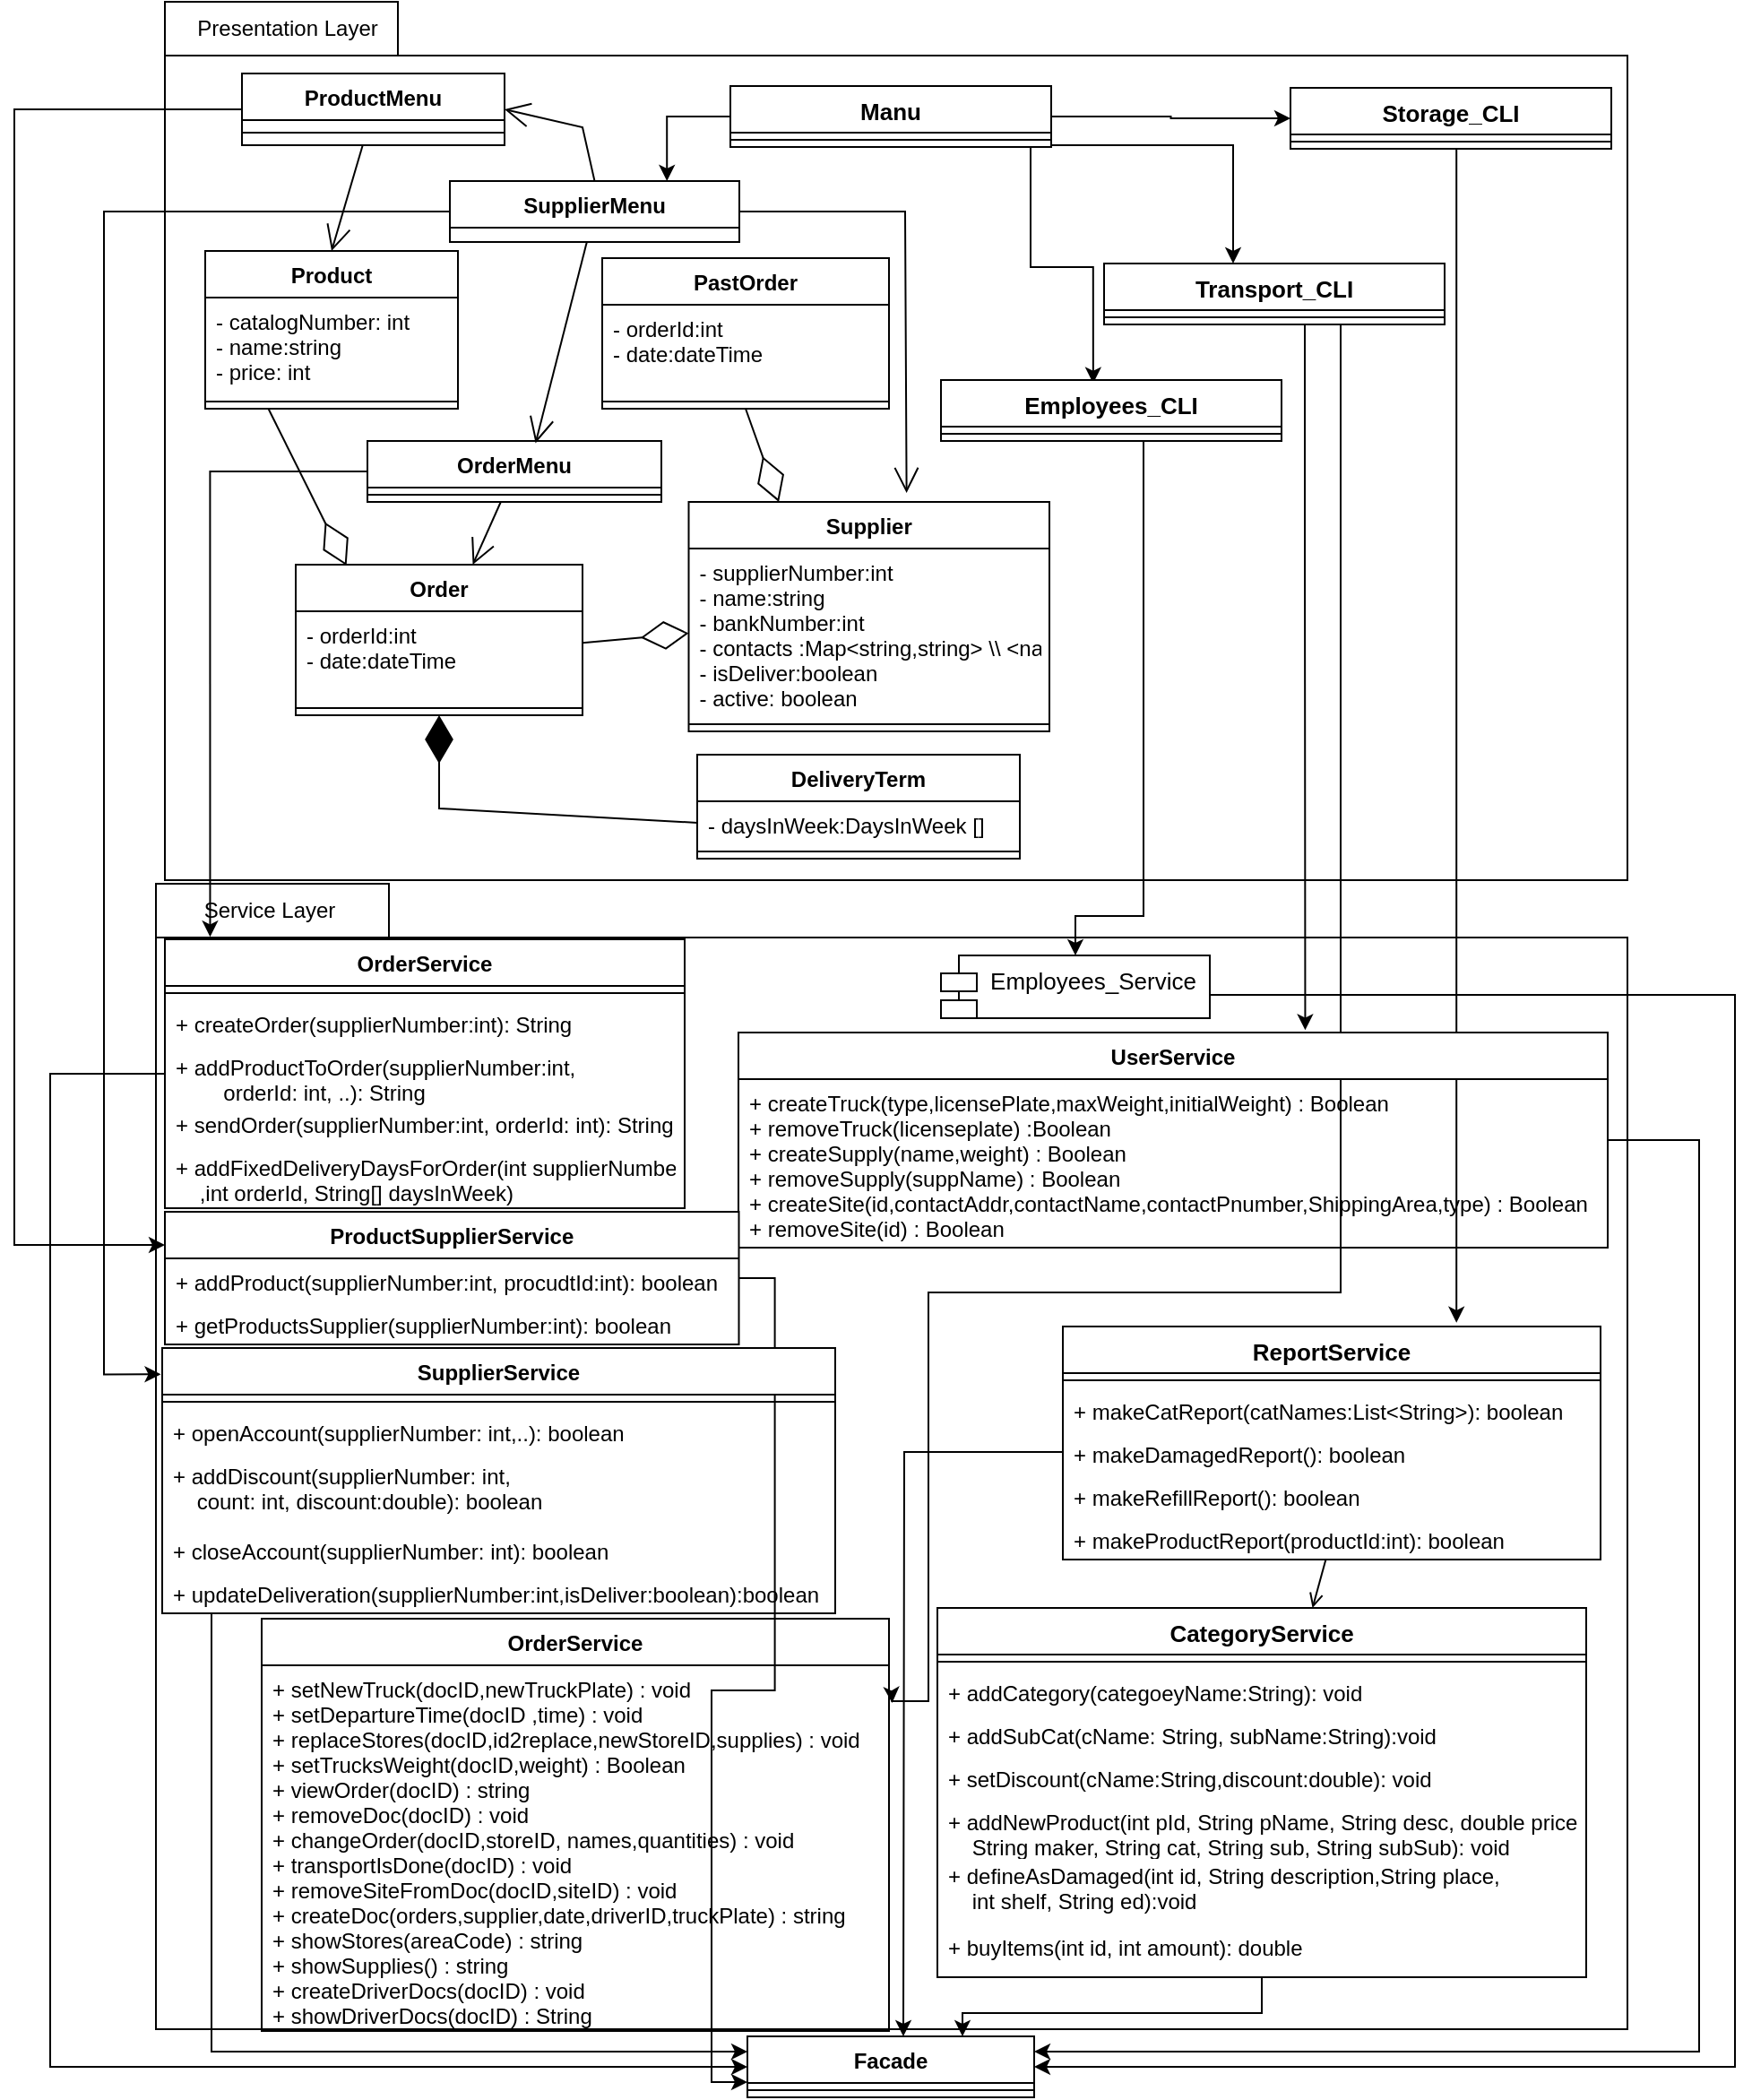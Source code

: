 <mxfile version="18.0.6" type="device" pages="6"><diagram id="C5RBs43oDa-KdzZeNtuy" name="Presentation_Service_facade"><mxGraphModel dx="2324" dy="1165" grid="1" gridSize="10" guides="1" tooltips="1" connect="1" arrows="1" fold="1" page="1" pageScale="1" pageWidth="827" pageHeight="1169" math="0" shadow="0"><root><mxCell id="WIyWlLk6GJQsqaUBKTNV-0"/><mxCell id="WIyWlLk6GJQsqaUBKTNV-1" parent="WIyWlLk6GJQsqaUBKTNV-0"/><mxCell id="G96m6s96OexnF0ppnk3_-99" value="" style="shape=folder;fontStyle=1;spacingTop=10;tabWidth=130;tabHeight=30;tabPosition=left;html=1;fontSize=12;shadow=0;" parent="WIyWlLk6GJQsqaUBKTNV-1" vertex="1"><mxGeometry x="829" y="492" width="821" height="639" as="geometry"/></mxCell><mxCell id="G96m6s96OexnF0ppnk3_-2" value="" style="shape=folder;fontStyle=1;spacingTop=10;tabWidth=130;tabHeight=30;tabPosition=left;html=1;fontSize=12;shadow=0;" parent="WIyWlLk6GJQsqaUBKTNV-1" vertex="1"><mxGeometry x="834" width="816" height="490" as="geometry"/></mxCell><mxCell id="G96m6s96OexnF0ppnk3_-13" style="edgeStyle=orthogonalEdgeStyle;rounded=0;orthogonalLoop=1;jettySize=auto;html=1;" parent="WIyWlLk6GJQsqaUBKTNV-1" source="G96m6s96OexnF0ppnk3_-0" target="G96m6s96OexnF0ppnk3_-8" edge="1"><mxGeometry relative="1" as="geometry"><Array as="points"><mxPoint x="1430" y="80"/></Array></mxGeometry></mxCell><mxCell id="G96m6s96OexnF0ppnk3_-14" style="edgeStyle=orthogonalEdgeStyle;rounded=0;orthogonalLoop=1;jettySize=auto;html=1;entryX=0;entryY=0.5;entryDx=0;entryDy=0;" parent="WIyWlLk6GJQsqaUBKTNV-1" source="G96m6s96OexnF0ppnk3_-0" target="G96m6s96OexnF0ppnk3_-10" edge="1"><mxGeometry relative="1" as="geometry"/></mxCell><mxCell id="G96m6s96OexnF0ppnk3_-89" style="edgeStyle=orthogonalEdgeStyle;rounded=0;orthogonalLoop=1;jettySize=auto;html=1;entryX=0.75;entryY=0;entryDx=0;entryDy=0;exitX=0;exitY=0.5;exitDx=0;exitDy=0;" parent="WIyWlLk6GJQsqaUBKTNV-1" source="G96m6s96OexnF0ppnk3_-0" target="G96m6s96OexnF0ppnk3_-63" edge="1"><mxGeometry relative="1" as="geometry"/></mxCell><mxCell id="G96m6s96OexnF0ppnk3_-97" style="edgeStyle=orthogonalEdgeStyle;rounded=0;orthogonalLoop=1;jettySize=auto;html=1;entryX=0.447;entryY=0.054;entryDx=0;entryDy=0;entryPerimeter=0;" parent="WIyWlLk6GJQsqaUBKTNV-1" source="G96m6s96OexnF0ppnk3_-0" target="G96m6s96OexnF0ppnk3_-93" edge="1"><mxGeometry relative="1" as="geometry"><Array as="points"><mxPoint x="1317" y="148"/><mxPoint x="1352" y="148"/></Array></mxGeometry></mxCell><mxCell id="G96m6s96OexnF0ppnk3_-0" value="Manu" style="swimlane;fontStyle=1;align=center;verticalAlign=top;childLayout=stackLayout;horizontal=1;startSize=26;horizontalStack=0;resizeParent=1;resizeParentMax=0;resizeLast=0;collapsible=1;marginBottom=0;fontSize=13;" parent="WIyWlLk6GJQsqaUBKTNV-1" vertex="1"><mxGeometry x="1149.5" y="47" width="179" height="34" as="geometry"/></mxCell><mxCell id="G96m6s96OexnF0ppnk3_-1" value="" style="line;strokeWidth=1;fillColor=none;align=left;verticalAlign=middle;spacingTop=-1;spacingLeft=3;spacingRight=3;rotatable=0;labelPosition=right;points=[];portConstraint=eastwest;fontSize=14;" parent="G96m6s96OexnF0ppnk3_-0" vertex="1"><mxGeometry y="26" width="179" height="8" as="geometry"/></mxCell><mxCell id="G96m6s96OexnF0ppnk3_-3" value="Presentation Layer" style="text;html=1;resizable=0;autosize=1;align=center;verticalAlign=middle;points=[];fillColor=none;strokeColor=none;rounded=0;shadow=0;" parent="WIyWlLk6GJQsqaUBKTNV-1" vertex="1"><mxGeometry x="842" y="5" width="120" height="20" as="geometry"/></mxCell><mxCell id="G96m6s96OexnF0ppnk3_-124" style="edgeStyle=orthogonalEdgeStyle;rounded=0;orthogonalLoop=1;jettySize=auto;html=1;entryX=1.005;entryY=0.103;entryDx=0;entryDy=0;entryPerimeter=0;" parent="WIyWlLk6GJQsqaUBKTNV-1" source="G96m6s96OexnF0ppnk3_-8" target="G96m6s96OexnF0ppnk3_-120" edge="1"><mxGeometry relative="1" as="geometry"><Array as="points"><mxPoint x="1490" y="720"/><mxPoint x="1260" y="720"/><mxPoint x="1260" y="948"/><mxPoint x="1240" y="948"/></Array></mxGeometry></mxCell><mxCell id="N8lqwxaVPNc_q9hwVst5-0" style="edgeStyle=orthogonalEdgeStyle;rounded=0;orthogonalLoop=1;jettySize=auto;html=1;entryX=0.652;entryY=-0.011;entryDx=0;entryDy=0;entryPerimeter=0;fontSize=11;" parent="WIyWlLk6GJQsqaUBKTNV-1" source="G96m6s96OexnF0ppnk3_-8" target="G96m6s96OexnF0ppnk3_-121" edge="1"><mxGeometry relative="1" as="geometry"><Array as="points"><mxPoint x="1470" y="280"/><mxPoint x="1470" y="280"/></Array></mxGeometry></mxCell><mxCell id="G96m6s96OexnF0ppnk3_-8" value="Transport_CLI" style="swimlane;fontStyle=1;align=center;verticalAlign=top;childLayout=stackLayout;horizontal=1;startSize=26;horizontalStack=0;resizeParent=1;resizeParentMax=0;resizeLast=0;collapsible=1;marginBottom=0;fontSize=13;" parent="WIyWlLk6GJQsqaUBKTNV-1" vertex="1"><mxGeometry x="1358" y="146" width="190" height="34" as="geometry"/></mxCell><mxCell id="G96m6s96OexnF0ppnk3_-9" value="" style="line;strokeWidth=1;fillColor=none;align=left;verticalAlign=middle;spacingTop=-1;spacingLeft=3;spacingRight=3;rotatable=0;labelPosition=right;points=[];portConstraint=eastwest;fontSize=14;" parent="G96m6s96OexnF0ppnk3_-8" vertex="1"><mxGeometry y="26" width="190" height="8" as="geometry"/></mxCell><mxCell id="G96m6s96OexnF0ppnk3_-117" style="edgeStyle=orthogonalEdgeStyle;rounded=0;orthogonalLoop=1;jettySize=auto;html=1;entryX=0.732;entryY=-0.016;entryDx=0;entryDy=0;entryPerimeter=0;exitX=0.538;exitY=1;exitDx=0;exitDy=0;exitPerimeter=0;" parent="WIyWlLk6GJQsqaUBKTNV-1" target="G96m6s96OexnF0ppnk3_-102" edge="1"><mxGeometry relative="1" as="geometry"><mxPoint x="1561.302" y="82" as="sourcePoint"/><mxPoint x="1561.8" y="765.34" as="targetPoint"/><Array as="points"><mxPoint x="1555" y="82"/></Array></mxGeometry></mxCell><mxCell id="G96m6s96OexnF0ppnk3_-10" value="Storage_CLI" style="swimlane;fontStyle=1;align=center;verticalAlign=top;childLayout=stackLayout;horizontal=1;startSize=26;horizontalStack=0;resizeParent=1;resizeParentMax=0;resizeLast=0;collapsible=1;marginBottom=0;fontSize=13;" parent="WIyWlLk6GJQsqaUBKTNV-1" vertex="1"><mxGeometry x="1462" y="48" width="179" height="34" as="geometry"/></mxCell><mxCell id="G96m6s96OexnF0ppnk3_-11" value="" style="line;strokeWidth=1;fillColor=none;align=left;verticalAlign=middle;spacingTop=-1;spacingLeft=3;spacingRight=3;rotatable=0;labelPosition=right;points=[];portConstraint=eastwest;fontSize=14;" parent="G96m6s96OexnF0ppnk3_-10" vertex="1"><mxGeometry y="26" width="179" height="8" as="geometry"/></mxCell><mxCell id="2CoiqATPEuZGOXZX95N5-34" style="edgeStyle=orthogonalEdgeStyle;rounded=0;orthogonalLoop=1;jettySize=auto;html=1;entryX=0.087;entryY=-0.009;entryDx=0;entryDy=0;entryPerimeter=0;fontSize=11;exitX=0;exitY=0.5;exitDx=0;exitDy=0;" parent="WIyWlLk6GJQsqaUBKTNV-1" source="G96m6s96OexnF0ppnk3_-59" target="2CoiqATPEuZGOXZX95N5-22" edge="1"><mxGeometry relative="1" as="geometry"/></mxCell><mxCell id="G96m6s96OexnF0ppnk3_-59" value="OrderMenu" style="swimlane;fontStyle=1;align=center;verticalAlign=top;childLayout=stackLayout;horizontal=1;startSize=26;horizontalStack=0;resizeParent=1;resizeParentMax=0;resizeLast=0;collapsible=1;marginBottom=0;" parent="WIyWlLk6GJQsqaUBKTNV-1" vertex="1"><mxGeometry x="947" y="245" width="164" height="34" as="geometry"/></mxCell><mxCell id="G96m6s96OexnF0ppnk3_-60" value="" style="line;strokeWidth=1;fillColor=none;align=left;verticalAlign=middle;spacingTop=-1;spacingLeft=3;spacingRight=3;rotatable=0;labelPosition=right;points=[];portConstraint=eastwest;" parent="G96m6s96OexnF0ppnk3_-59" vertex="1"><mxGeometry y="26" width="164" height="8" as="geometry"/></mxCell><mxCell id="DyGqipbwqOTrSItqY_dU-3" style="edgeStyle=orthogonalEdgeStyle;rounded=0;orthogonalLoop=1;jettySize=auto;html=1;entryX=0;entryY=0.25;entryDx=0;entryDy=0;fontSize=11;" parent="WIyWlLk6GJQsqaUBKTNV-1" source="G96m6s96OexnF0ppnk3_-61" target="2CoiqATPEuZGOXZX95N5-19" edge="1"><mxGeometry relative="1" as="geometry"><Array as="points"><mxPoint x="750" y="60"/><mxPoint x="750" y="694"/></Array></mxGeometry></mxCell><mxCell id="G96m6s96OexnF0ppnk3_-61" value="ProductMenu" style="swimlane;fontStyle=1;align=center;verticalAlign=top;childLayout=stackLayout;horizontal=1;startSize=26;horizontalStack=0;resizeParent=1;resizeParentMax=0;resizeLast=0;collapsible=1;marginBottom=0;" parent="WIyWlLk6GJQsqaUBKTNV-1" vertex="1"><mxGeometry x="877" y="40" width="146.5" height="40" as="geometry"/></mxCell><mxCell id="G96m6s96OexnF0ppnk3_-62" value="" style="line;strokeWidth=1;fillColor=none;align=left;verticalAlign=middle;spacingTop=-1;spacingLeft=3;spacingRight=3;rotatable=0;labelPosition=right;points=[];portConstraint=eastwest;" parent="G96m6s96OexnF0ppnk3_-61" vertex="1"><mxGeometry y="26" width="146.5" height="14" as="geometry"/></mxCell><mxCell id="DyGqipbwqOTrSItqY_dU-2" style="edgeStyle=orthogonalEdgeStyle;rounded=0;orthogonalLoop=1;jettySize=auto;html=1;entryX=-0.002;entryY=0.099;entryDx=0;entryDy=0;entryPerimeter=0;fontSize=11;" parent="WIyWlLk6GJQsqaUBKTNV-1" source="G96m6s96OexnF0ppnk3_-63" target="2CoiqATPEuZGOXZX95N5-28" edge="1"><mxGeometry relative="1" as="geometry"><Array as="points"><mxPoint x="800" y="117"/><mxPoint x="800" y="766"/></Array></mxGeometry></mxCell><mxCell id="G96m6s96OexnF0ppnk3_-63" value="SupplierMenu" style="swimlane;fontStyle=1;align=center;verticalAlign=top;childLayout=stackLayout;horizontal=1;startSize=26;horizontalStack=0;resizeParent=1;resizeParentMax=0;resizeLast=0;collapsible=1;marginBottom=0;" parent="WIyWlLk6GJQsqaUBKTNV-1" vertex="1"><mxGeometry x="993" y="100" width="161.5" height="34" as="geometry"/></mxCell><mxCell id="G96m6s96OexnF0ppnk3_-64" value="Supplier" style="swimlane;fontStyle=1;align=center;verticalAlign=top;childLayout=stackLayout;horizontal=1;startSize=26;horizontalStack=0;resizeParent=1;resizeParentMax=0;resizeLast=0;collapsible=1;marginBottom=0;" parent="WIyWlLk6GJQsqaUBKTNV-1" vertex="1"><mxGeometry x="1126.25" y="279" width="201.25" height="128" as="geometry"/></mxCell><mxCell id="G96m6s96OexnF0ppnk3_-65" value="- supplierNumber:int&#10;- name:string&#10;- bankNumber:int&#10;- contacts :Map&lt;string,string&gt; \\ &lt;name,email&gt;&#10;- isDeliver:boolean&#10;- active: boolean" style="text;strokeColor=none;fillColor=none;align=left;verticalAlign=top;spacingLeft=4;spacingRight=4;overflow=hidden;rotatable=0;points=[[0,0.5],[1,0.5]];portConstraint=eastwest;" parent="G96m6s96OexnF0ppnk3_-64" vertex="1"><mxGeometry y="26" width="201.25" height="94" as="geometry"/></mxCell><mxCell id="G96m6s96OexnF0ppnk3_-66" value="" style="line;strokeWidth=1;fillColor=none;align=left;verticalAlign=middle;spacingTop=-1;spacingLeft=3;spacingRight=3;rotatable=0;labelPosition=right;points=[];portConstraint=eastwest;" parent="G96m6s96OexnF0ppnk3_-64" vertex="1"><mxGeometry y="120" width="201.25" height="8" as="geometry"/></mxCell><mxCell id="G96m6s96OexnF0ppnk3_-67" value="Product" style="swimlane;fontStyle=1;align=center;verticalAlign=top;childLayout=stackLayout;horizontal=1;startSize=26;horizontalStack=0;resizeParent=1;resizeParentMax=0;resizeLast=0;collapsible=1;marginBottom=0;" parent="WIyWlLk6GJQsqaUBKTNV-1" vertex="1"><mxGeometry x="856.5" y="139" width="141" height="88" as="geometry"/></mxCell><mxCell id="G96m6s96OexnF0ppnk3_-68" value="- catalogNumber: int&#10;- name:string&#10;- price: int" style="text;strokeColor=none;fillColor=none;align=left;verticalAlign=top;spacingLeft=4;spacingRight=4;overflow=hidden;rotatable=0;points=[[0,0.5],[1,0.5]];portConstraint=eastwest;" parent="G96m6s96OexnF0ppnk3_-67" vertex="1"><mxGeometry y="26" width="141" height="54" as="geometry"/></mxCell><mxCell id="G96m6s96OexnF0ppnk3_-69" value="" style="line;strokeWidth=1;fillColor=none;align=left;verticalAlign=middle;spacingTop=-1;spacingLeft=3;spacingRight=3;rotatable=0;labelPosition=right;points=[];portConstraint=eastwest;" parent="G96m6s96OexnF0ppnk3_-67" vertex="1"><mxGeometry y="80" width="141" height="8" as="geometry"/></mxCell><mxCell id="G96m6s96OexnF0ppnk3_-70" value="Order" style="swimlane;fontStyle=1;align=center;verticalAlign=top;childLayout=stackLayout;horizontal=1;startSize=26;horizontalStack=0;resizeParent=1;resizeParentMax=0;resizeLast=0;collapsible=1;marginBottom=0;" parent="WIyWlLk6GJQsqaUBKTNV-1" vertex="1"><mxGeometry x="907" y="314" width="160" height="84" as="geometry"/></mxCell><mxCell id="G96m6s96OexnF0ppnk3_-71" value="- orderId:int&#10;- date:dateTime" style="text;strokeColor=none;fillColor=none;align=left;verticalAlign=top;spacingLeft=4;spacingRight=4;overflow=hidden;rotatable=0;points=[[0,0.5],[1,0.5]];portConstraint=eastwest;" parent="G96m6s96OexnF0ppnk3_-70" vertex="1"><mxGeometry y="26" width="160" height="50" as="geometry"/></mxCell><mxCell id="G96m6s96OexnF0ppnk3_-72" value="" style="line;strokeWidth=1;fillColor=none;align=left;verticalAlign=middle;spacingTop=-1;spacingLeft=3;spacingRight=3;rotatable=0;labelPosition=right;points=[];portConstraint=eastwest;" parent="G96m6s96OexnF0ppnk3_-70" vertex="1"><mxGeometry y="76" width="160" height="8" as="geometry"/></mxCell><mxCell id="G96m6s96OexnF0ppnk3_-73" value="DeliveryTerm" style="swimlane;fontStyle=1;align=center;verticalAlign=top;childLayout=stackLayout;horizontal=1;startSize=26;horizontalStack=0;resizeParent=1;resizeParentMax=0;resizeLast=0;collapsible=1;marginBottom=0;" parent="WIyWlLk6GJQsqaUBKTNV-1" vertex="1"><mxGeometry x="1131" y="420" width="180" height="58" as="geometry"/></mxCell><mxCell id="G96m6s96OexnF0ppnk3_-74" value="- daysInWeek:DaysInWeek []" style="text;strokeColor=none;fillColor=none;align=left;verticalAlign=top;spacingLeft=4;spacingRight=4;overflow=hidden;rotatable=0;points=[[0,0.5],[1,0.5]];portConstraint=eastwest;" parent="G96m6s96OexnF0ppnk3_-73" vertex="1"><mxGeometry y="26" width="180" height="24" as="geometry"/></mxCell><mxCell id="G96m6s96OexnF0ppnk3_-75" value="" style="line;strokeWidth=1;fillColor=none;align=left;verticalAlign=middle;spacingTop=-1;spacingLeft=3;spacingRight=3;rotatable=0;labelPosition=right;points=[];portConstraint=eastwest;" parent="G96m6s96OexnF0ppnk3_-73" vertex="1"><mxGeometry y="50" width="180" height="8" as="geometry"/></mxCell><mxCell id="G96m6s96OexnF0ppnk3_-76" value="" style="endArrow=open;endFill=1;endSize=12;html=1;rounded=0;exitX=0.5;exitY=0;exitDx=0;exitDy=0;entryX=1;entryY=0.5;entryDx=0;entryDy=0;" parent="WIyWlLk6GJQsqaUBKTNV-1" source="G96m6s96OexnF0ppnk3_-63" target="G96m6s96OexnF0ppnk3_-61" edge="1"><mxGeometry width="160" relative="1" as="geometry"><mxPoint x="915.5" y="416" as="sourcePoint"/><mxPoint x="1075.5" y="416" as="targetPoint"/><Array as="points"><mxPoint x="1067" y="70"/></Array></mxGeometry></mxCell><mxCell id="G96m6s96OexnF0ppnk3_-77" value="" style="endArrow=open;endFill=1;endSize=12;html=1;rounded=0;entryX=0.572;entryY=0.035;entryDx=0;entryDy=0;entryPerimeter=0;" parent="WIyWlLk6GJQsqaUBKTNV-1" source="G96m6s96OexnF0ppnk3_-63" target="G96m6s96OexnF0ppnk3_-59" edge="1"><mxGeometry width="160" relative="1" as="geometry"><mxPoint x="915.5" y="416" as="sourcePoint"/><mxPoint x="1075.5" y="416" as="targetPoint"/></mxGeometry></mxCell><mxCell id="G96m6s96OexnF0ppnk3_-78" value="" style="endArrow=diamondThin;endFill=1;endSize=24;html=1;rounded=0;entryX=0.5;entryY=1;entryDx=0;entryDy=0;exitX=0;exitY=0.5;exitDx=0;exitDy=0;" parent="WIyWlLk6GJQsqaUBKTNV-1" source="G96m6s96OexnF0ppnk3_-74" target="G96m6s96OexnF0ppnk3_-70" edge="1"><mxGeometry width="160" relative="1" as="geometry"><mxPoint x="915.5" y="416" as="sourcePoint"/><mxPoint x="1075.5" y="416" as="targetPoint"/><Array as="points"><mxPoint x="987" y="450"/></Array></mxGeometry></mxCell><mxCell id="G96m6s96OexnF0ppnk3_-79" value="" style="endArrow=open;endFill=1;endSize=12;html=1;rounded=0;entryX=0.604;entryY=-0.039;entryDx=0;entryDy=0;entryPerimeter=0;" parent="WIyWlLk6GJQsqaUBKTNV-1" source="G96m6s96OexnF0ppnk3_-63" target="G96m6s96OexnF0ppnk3_-64" edge="1"><mxGeometry width="160" relative="1" as="geometry"><mxPoint x="915.5" y="416" as="sourcePoint"/><mxPoint x="1075.5" y="416" as="targetPoint"/><Array as="points"><mxPoint x="1247" y="117"/></Array></mxGeometry></mxCell><mxCell id="G96m6s96OexnF0ppnk3_-80" value="" style="endArrow=open;endFill=1;endSize=12;html=1;rounded=0;" parent="WIyWlLk6GJQsqaUBKTNV-1" source="G96m6s96OexnF0ppnk3_-59" target="G96m6s96OexnF0ppnk3_-70" edge="1"><mxGeometry width="160" relative="1" as="geometry"><mxPoint x="915.5" y="416" as="sourcePoint"/><mxPoint x="1075.5" y="416" as="targetPoint"/></mxGeometry></mxCell><mxCell id="G96m6s96OexnF0ppnk3_-81" value="PastOrder" style="swimlane;fontStyle=1;align=center;verticalAlign=top;childLayout=stackLayout;horizontal=1;startSize=26;horizontalStack=0;resizeParent=1;resizeParentMax=0;resizeLast=0;collapsible=1;marginBottom=0;" parent="WIyWlLk6GJQsqaUBKTNV-1" vertex="1"><mxGeometry x="1078" y="143" width="160" height="84" as="geometry"/></mxCell><mxCell id="G96m6s96OexnF0ppnk3_-82" value="- orderId:int&#10;- date:dateTime" style="text;strokeColor=none;fillColor=none;align=left;verticalAlign=top;spacingLeft=4;spacingRight=4;overflow=hidden;rotatable=0;points=[[0,0.5],[1,0.5]];portConstraint=eastwest;" parent="G96m6s96OexnF0ppnk3_-81" vertex="1"><mxGeometry y="26" width="160" height="50" as="geometry"/></mxCell><mxCell id="G96m6s96OexnF0ppnk3_-83" value="" style="line;strokeWidth=1;fillColor=none;align=left;verticalAlign=middle;spacingTop=-1;spacingLeft=3;spacingRight=3;rotatable=0;labelPosition=right;points=[];portConstraint=eastwest;" parent="G96m6s96OexnF0ppnk3_-81" vertex="1"><mxGeometry y="76" width="160" height="8" as="geometry"/></mxCell><mxCell id="G96m6s96OexnF0ppnk3_-84" value="" style="endArrow=open;endFill=1;endSize=12;html=1;rounded=0;entryX=0.5;entryY=0;entryDx=0;entryDy=0;" parent="WIyWlLk6GJQsqaUBKTNV-1" source="G96m6s96OexnF0ppnk3_-61" target="G96m6s96OexnF0ppnk3_-67" edge="1"><mxGeometry width="160" relative="1" as="geometry"><mxPoint x="915.5" y="416" as="sourcePoint"/><mxPoint x="1075.5" y="416" as="targetPoint"/></mxGeometry></mxCell><mxCell id="G96m6s96OexnF0ppnk3_-85" value="" style="endArrow=diamondThin;endFill=0;endSize=24;html=1;rounded=0;fontFamily=Helvetica;strokeColor=#000000;exitX=0.5;exitY=1;exitDx=0;exitDy=0;entryX=0.25;entryY=0;entryDx=0;entryDy=0;" parent="WIyWlLk6GJQsqaUBKTNV-1" source="G96m6s96OexnF0ppnk3_-81" target="G96m6s96OexnF0ppnk3_-64" edge="1"><mxGeometry width="160" relative="1" as="geometry"><mxPoint x="915.5" y="416" as="sourcePoint"/><mxPoint x="1075.5" y="416" as="targetPoint"/><Array as="points"/></mxGeometry></mxCell><mxCell id="G96m6s96OexnF0ppnk3_-86" value="" style="endArrow=diamondThin;endFill=0;endSize=24;html=1;rounded=0;fontFamily=Helvetica;strokeColor=#000000;" parent="WIyWlLk6GJQsqaUBKTNV-1" source="G96m6s96OexnF0ppnk3_-71" target="G96m6s96OexnF0ppnk3_-64" edge="1"><mxGeometry width="160" relative="1" as="geometry"><mxPoint x="915.5" y="416" as="sourcePoint"/><mxPoint x="1075.5" y="416" as="targetPoint"/></mxGeometry></mxCell><mxCell id="G96m6s96OexnF0ppnk3_-87" value="" style="endArrow=diamondThin;endFill=0;endSize=24;html=1;rounded=0;fontFamily=Helvetica;strokeColor=#000000;exitX=0.25;exitY=1;exitDx=0;exitDy=0;entryX=0.177;entryY=0.006;entryDx=0;entryDy=0;entryPerimeter=0;" parent="WIyWlLk6GJQsqaUBKTNV-1" source="G96m6s96OexnF0ppnk3_-67" target="G96m6s96OexnF0ppnk3_-70" edge="1"><mxGeometry width="160" relative="1" as="geometry"><mxPoint x="915.5" y="416" as="sourcePoint"/><mxPoint x="1075.5" y="416" as="targetPoint"/></mxGeometry></mxCell><mxCell id="G96m6s96OexnF0ppnk3_-127" style="edgeStyle=orthogonalEdgeStyle;rounded=0;orthogonalLoop=1;jettySize=auto;html=1;entryX=0.5;entryY=0;entryDx=0;entryDy=0;" parent="WIyWlLk6GJQsqaUBKTNV-1" source="G96m6s96OexnF0ppnk3_-93" target="_iLaNfMQ3WK_CZ3IVvNl-0" edge="1"><mxGeometry relative="1" as="geometry"><Array as="points"><mxPoint x="1380" y="510"/><mxPoint x="1342" y="510"/></Array><mxPoint x="1350.077" y="537" as="targetPoint"/></mxGeometry></mxCell><mxCell id="G96m6s96OexnF0ppnk3_-93" value="Employees_CLI" style="swimlane;fontStyle=1;align=center;verticalAlign=top;childLayout=stackLayout;horizontal=1;startSize=26;horizontalStack=0;resizeParent=1;resizeParentMax=0;resizeLast=0;collapsible=1;marginBottom=0;fontSize=13;" parent="WIyWlLk6GJQsqaUBKTNV-1" vertex="1"><mxGeometry x="1267" y="211" width="190" height="34" as="geometry"/></mxCell><mxCell id="G96m6s96OexnF0ppnk3_-94" value="" style="line;strokeWidth=1;fillColor=none;align=left;verticalAlign=middle;spacingTop=-1;spacingLeft=3;spacingRight=3;rotatable=0;labelPosition=right;points=[];portConstraint=eastwest;fontSize=14;" parent="G96m6s96OexnF0ppnk3_-93" vertex="1"><mxGeometry y="26" width="190" height="8" as="geometry"/></mxCell><mxCell id="G96m6s96OexnF0ppnk3_-100" value="Service Layer" style="text;html=1;resizable=0;autosize=1;align=center;verticalAlign=middle;points=[];fillColor=none;strokeColor=none;rounded=0;shadow=0;" parent="WIyWlLk6GJQsqaUBKTNV-1" vertex="1"><mxGeometry x="847" y="497" width="90" height="20" as="geometry"/></mxCell><mxCell id="DyGqipbwqOTrSItqY_dU-12" style="edgeStyle=orthogonalEdgeStyle;rounded=0;orthogonalLoop=1;jettySize=auto;html=1;entryX=0.5;entryY=0;entryDx=0;entryDy=0;fontSize=11;exitX=0;exitY=0.5;exitDx=0;exitDy=0;" parent="WIyWlLk6GJQsqaUBKTNV-1" source="G96m6s96OexnF0ppnk3_-105" edge="1"><mxGeometry relative="1" as="geometry"><mxPoint x="1342" y="804" as="sourcePoint"/><mxPoint x="1246" y="1135" as="targetPoint"/></mxGeometry></mxCell><mxCell id="G96m6s96OexnF0ppnk3_-102" value="ReportService" style="swimlane;fontStyle=1;align=center;verticalAlign=top;childLayout=stackLayout;horizontal=1;startSize=26;horizontalStack=0;resizeParent=1;resizeParentMax=0;resizeLast=0;collapsible=1;marginBottom=0;fontSize=13;" parent="WIyWlLk6GJQsqaUBKTNV-1" vertex="1"><mxGeometry x="1335" y="739" width="300" height="130" as="geometry"/></mxCell><mxCell id="G96m6s96OexnF0ppnk3_-103" value="" style="line;strokeWidth=1;fillColor=none;align=left;verticalAlign=middle;spacingTop=-1;spacingLeft=3;spacingRight=3;rotatable=0;labelPosition=right;points=[];portConstraint=eastwest;fontSize=13;" parent="G96m6s96OexnF0ppnk3_-102" vertex="1"><mxGeometry y="26" width="300" height="8" as="geometry"/></mxCell><mxCell id="G96m6s96OexnF0ppnk3_-104" value="+ makeCatReport(catNames:List&lt;String&gt;): boolean" style="text;strokeColor=none;fillColor=none;align=left;verticalAlign=top;spacingLeft=4;spacingRight=4;overflow=hidden;rotatable=0;points=[[0,0.5],[1,0.5]];portConstraint=eastwest;fontFamily=Helvetica;" parent="G96m6s96OexnF0ppnk3_-102" vertex="1"><mxGeometry y="34" width="300" height="24" as="geometry"/></mxCell><mxCell id="G96m6s96OexnF0ppnk3_-105" value="+ makeDamagedReport(): boolean" style="text;strokeColor=none;fillColor=none;align=left;verticalAlign=top;spacingLeft=4;spacingRight=4;overflow=hidden;rotatable=0;points=[[0,0.5],[1,0.5]];portConstraint=eastwest;fontFamily=Helvetica;" parent="G96m6s96OexnF0ppnk3_-102" vertex="1"><mxGeometry y="58" width="300" height="24" as="geometry"/></mxCell><mxCell id="G96m6s96OexnF0ppnk3_-106" value="+ makeRefillReport(): boolean" style="text;strokeColor=none;fillColor=none;align=left;verticalAlign=top;spacingLeft=4;spacingRight=4;overflow=hidden;rotatable=0;points=[[0,0.5],[1,0.5]];portConstraint=eastwest;fontFamily=Helvetica;" parent="G96m6s96OexnF0ppnk3_-102" vertex="1"><mxGeometry y="82" width="300" height="24" as="geometry"/></mxCell><mxCell id="G96m6s96OexnF0ppnk3_-107" value="+ makeProductReport(productId:int): boolean" style="text;strokeColor=none;fillColor=none;align=left;verticalAlign=top;spacingLeft=4;spacingRight=4;overflow=hidden;rotatable=0;points=[[0,0.5],[1,0.5]];portConstraint=eastwest;fontFamily=Helvetica;" parent="G96m6s96OexnF0ppnk3_-102" vertex="1"><mxGeometry y="106" width="300" height="24" as="geometry"/></mxCell><mxCell id="DyGqipbwqOTrSItqY_dU-10" style="edgeStyle=orthogonalEdgeStyle;rounded=0;orthogonalLoop=1;jettySize=auto;html=1;entryX=0.75;entryY=0;entryDx=0;entryDy=0;fontSize=11;" parent="WIyWlLk6GJQsqaUBKTNV-1" source="G96m6s96OexnF0ppnk3_-108" target="DyGqipbwqOTrSItqY_dU-0" edge="1"><mxGeometry relative="1" as="geometry"/></mxCell><mxCell id="G96m6s96OexnF0ppnk3_-108" value="CategoryService" style="swimlane;fontStyle=1;align=center;verticalAlign=top;childLayout=stackLayout;horizontal=1;startSize=26;horizontalStack=0;resizeParent=1;resizeParentMax=0;resizeLast=0;collapsible=1;marginBottom=0;fontSize=13;" parent="WIyWlLk6GJQsqaUBKTNV-1" vertex="1"><mxGeometry x="1265" y="896" width="362" height="206" as="geometry"/></mxCell><mxCell id="G96m6s96OexnF0ppnk3_-109" value="" style="line;strokeWidth=1;fillColor=none;align=left;verticalAlign=middle;spacingTop=-1;spacingLeft=3;spacingRight=3;rotatable=0;labelPosition=right;points=[];portConstraint=eastwest;fontSize=13;" parent="G96m6s96OexnF0ppnk3_-108" vertex="1"><mxGeometry y="26" width="362" height="8" as="geometry"/></mxCell><mxCell id="G96m6s96OexnF0ppnk3_-110" value="+ addCategory(categoeyName:String): void" style="text;strokeColor=none;fillColor=none;align=left;verticalAlign=top;spacingLeft=4;spacingRight=4;overflow=hidden;rotatable=0;points=[[0,0.5],[1,0.5]];portConstraint=eastwest;" parent="G96m6s96OexnF0ppnk3_-108" vertex="1"><mxGeometry y="34" width="362" height="24" as="geometry"/></mxCell><mxCell id="G96m6s96OexnF0ppnk3_-111" value="+ addSubCat(cName: String, subName:String):void" style="text;strokeColor=none;fillColor=none;align=left;verticalAlign=top;spacingLeft=4;spacingRight=4;overflow=hidden;rotatable=0;points=[[0,0.5],[1,0.5]];portConstraint=eastwest;fontFamily=Helvetica;" parent="G96m6s96OexnF0ppnk3_-108" vertex="1"><mxGeometry y="58" width="362" height="24" as="geometry"/></mxCell><mxCell id="G96m6s96OexnF0ppnk3_-112" value="+ setDiscount(cName:String,discount:double): void" style="text;strokeColor=none;fillColor=none;align=left;verticalAlign=top;spacingLeft=4;spacingRight=4;overflow=hidden;rotatable=0;points=[[0,0.5],[1,0.5]];portConstraint=eastwest;" parent="G96m6s96OexnF0ppnk3_-108" vertex="1"><mxGeometry y="82" width="362" height="24" as="geometry"/></mxCell><mxCell id="G96m6s96OexnF0ppnk3_-113" value="+ addNewProduct(int pId, String pName, String desc, double price,&#10;                              String maker, String cat, String sub, String subSub): void" style="text;strokeColor=none;fillColor=none;align=left;verticalAlign=top;spacingLeft=4;spacingRight=4;overflow=hidden;rotatable=0;points=[[0,0.5],[1,0.5]];portConstraint=eastwest;fontFamily=Helvetica;" parent="G96m6s96OexnF0ppnk3_-108" vertex="1"><mxGeometry y="106" width="362" height="30" as="geometry"/></mxCell><mxCell id="G96m6s96OexnF0ppnk3_-114" value="+ defineAsDamaged(int id, String description,String place, &#10;    int shelf, String ed):void" style="text;strokeColor=none;fillColor=none;align=left;verticalAlign=top;spacingLeft=4;spacingRight=4;overflow=hidden;rotatable=0;points=[[0,0.5],[1,0.5]];portConstraint=eastwest;fontFamily=Helvetica;" parent="G96m6s96OexnF0ppnk3_-108" vertex="1"><mxGeometry y="136" width="362" height="40" as="geometry"/></mxCell><mxCell id="G96m6s96OexnF0ppnk3_-115" value="+ buyItems(int id, int amount): double" style="text;strokeColor=none;fillColor=none;align=left;verticalAlign=top;spacingLeft=4;spacingRight=4;overflow=hidden;rotatable=0;points=[[0,0.5],[1,0.5]];portConstraint=eastwest;fontFamily=Helvetica;" parent="G96m6s96OexnF0ppnk3_-108" vertex="1"><mxGeometry y="176" width="362" height="30" as="geometry"/></mxCell><mxCell id="G96m6s96OexnF0ppnk3_-116" value="" style="endArrow=open;html=1;rounded=0;fontFamily=Helvetica;strokeColor=#000000;endFill=0;" parent="WIyWlLk6GJQsqaUBKTNV-1" source="G96m6s96OexnF0ppnk3_-107" target="G96m6s96OexnF0ppnk3_-108" edge="1"><mxGeometry width="50" height="50" relative="1" as="geometry"><mxPoint x="1227" y="742" as="sourcePoint"/><mxPoint x="1277" y="692" as="targetPoint"/></mxGeometry></mxCell><mxCell id="G96m6s96OexnF0ppnk3_-119" value="OrderService" style="swimlane;fontStyle=1;align=center;verticalAlign=top;childLayout=stackLayout;horizontal=1;startSize=26;horizontalStack=0;resizeParent=1;resizeParentMax=0;resizeLast=0;collapsible=1;marginBottom=0;" parent="WIyWlLk6GJQsqaUBKTNV-1" vertex="1"><mxGeometry x="888.0" y="902" width="350" height="230" as="geometry"><mxRectangle x="977.0" y="685" width="110" height="26" as="alternateBounds"/></mxGeometry></mxCell><mxCell id="G96m6s96OexnF0ppnk3_-120" value="+ setNewTruck(docID,newTruckPlate) : void&#10;+ setDepartureTime(docID ,time) : void&#10;+ replaceStores(docID,id2replace,newStoreID,supplies) : void&#10;+ setTrucksWeight(docID,weight) : Boolean&#10;+ viewOrder(docID) : string&#10;+ removeDoc(docID) : void&#10;+ changeOrder(docID,storeID, names,quantities) : void&#10;+ transportIsDone(docID) : void&#10;+ removeSiteFromDoc(docID,siteID) : void&#10;+ createDoc(orders,supplier,date,driverID,truckPlate) : string&#10;+ showStores(areaCode) : string&#10;+ showSupplies() : string&#10;+ createDriverDocs(docID) : void&#10;+ showDriverDocs(docID) : String&#10;" style="text;strokeColor=none;fillColor=none;align=left;verticalAlign=top;spacingLeft=4;spacingRight=4;overflow=hidden;rotatable=0;points=[[0,0.5],[1,0.5]];portConstraint=eastwest;" parent="G96m6s96OexnF0ppnk3_-119" vertex="1"><mxGeometry y="26" width="350" height="204" as="geometry"/></mxCell><mxCell id="DyGqipbwqOTrSItqY_dU-6" style="edgeStyle=orthogonalEdgeStyle;rounded=0;orthogonalLoop=1;jettySize=auto;html=1;entryX=1;entryY=0.25;entryDx=0;entryDy=0;fontSize=11;" parent="WIyWlLk6GJQsqaUBKTNV-1" source="G96m6s96OexnF0ppnk3_-121" target="DyGqipbwqOTrSItqY_dU-0" edge="1"><mxGeometry relative="1" as="geometry"><Array as="points"><mxPoint x="1690" y="635"/><mxPoint x="1690" y="1144"/></Array></mxGeometry></mxCell><mxCell id="G96m6s96OexnF0ppnk3_-121" value="UserService" style="swimlane;fontStyle=1;align=center;verticalAlign=top;childLayout=stackLayout;horizontal=1;startSize=26;horizontalStack=0;resizeParent=1;resizeParentMax=0;resizeLast=0;collapsible=1;marginBottom=0;" parent="WIyWlLk6GJQsqaUBKTNV-1" vertex="1"><mxGeometry x="1154" y="575" width="485" height="120" as="geometry"/></mxCell><mxCell id="G96m6s96OexnF0ppnk3_-122" value="+ createTruck(type,licensePlate,maxWeight,initialWeight) : Boolean&#10;+ removeTruck(licenseplate) :Boolean&#10;+ createSupply(name,weight) : Boolean&#10;+ removeSupply(suppName) : Boolean&#10;+ createSite(id,contactAddr,contactName,contactPnumber,ShippingArea,type) : Boolean&#10;+ removeSite(id) : Boolean&#10;" style="text;strokeColor=none;fillColor=none;align=left;verticalAlign=top;spacingLeft=4;spacingRight=4;overflow=hidden;rotatable=0;points=[[0,0.5],[1,0.5]];portConstraint=eastwest;" parent="G96m6s96OexnF0ppnk3_-121" vertex="1"><mxGeometry y="26" width="485" height="94" as="geometry"/></mxCell><mxCell id="DyGqipbwqOTrSItqY_dU-4" style="edgeStyle=orthogonalEdgeStyle;rounded=0;orthogonalLoop=1;jettySize=auto;html=1;entryX=1;entryY=0.5;entryDx=0;entryDy=0;fontSize=11;exitX=1;exitY=0.25;exitDx=0;exitDy=0;" parent="WIyWlLk6GJQsqaUBKTNV-1" source="_iLaNfMQ3WK_CZ3IVvNl-0" target="DyGqipbwqOTrSItqY_dU-0" edge="1"><mxGeometry relative="1" as="geometry"><Array as="points"><mxPoint x="1417" y="554"/><mxPoint x="1710" y="554"/><mxPoint x="1710" y="1152"/></Array><mxPoint x="1431" y="554" as="sourcePoint"/></mxGeometry></mxCell><mxCell id="DyGqipbwqOTrSItqY_dU-14" style="edgeStyle=orthogonalEdgeStyle;rounded=0;orthogonalLoop=1;jettySize=auto;html=1;entryX=0;entryY=0.75;entryDx=0;entryDy=0;fontSize=11;" parent="WIyWlLk6GJQsqaUBKTNV-1" source="2CoiqATPEuZGOXZX95N5-19" target="DyGqipbwqOTrSItqY_dU-0" edge="1"><mxGeometry relative="1" as="geometry"/></mxCell><mxCell id="2CoiqATPEuZGOXZX95N5-19" value="ProductSupplierService" style="swimlane;fontStyle=1;align=center;verticalAlign=top;childLayout=stackLayout;horizontal=1;startSize=26;horizontalStack=0;resizeParent=1;resizeParentMax=0;resizeLast=0;collapsible=1;marginBottom=0;" parent="WIyWlLk6GJQsqaUBKTNV-1" vertex="1"><mxGeometry x="834" y="675" width="320.25" height="74" as="geometry"/></mxCell><mxCell id="2CoiqATPEuZGOXZX95N5-20" value="+ addProduct(supplierNumber:int, procudtId:int): boolean" style="text;strokeColor=none;fillColor=none;align=left;verticalAlign=top;spacingLeft=4;spacingRight=4;overflow=hidden;rotatable=0;points=[[0,0.5],[1,0.5]];portConstraint=eastwest;" parent="2CoiqATPEuZGOXZX95N5-19" vertex="1"><mxGeometry y="26" width="320.25" height="24" as="geometry"/></mxCell><mxCell id="2CoiqATPEuZGOXZX95N5-21" value="+ getProductsSupplier(supplierNumber:int): boolean" style="text;strokeColor=none;fillColor=none;align=left;verticalAlign=top;spacingLeft=4;spacingRight=4;overflow=hidden;rotatable=0;points=[[0,0.5],[1,0.5]];portConstraint=eastwest;" parent="2CoiqATPEuZGOXZX95N5-19" vertex="1"><mxGeometry y="50" width="320.25" height="24" as="geometry"/></mxCell><mxCell id="DyGqipbwqOTrSItqY_dU-17" style="edgeStyle=orthogonalEdgeStyle;rounded=0;orthogonalLoop=1;jettySize=auto;html=1;entryX=0;entryY=0.5;entryDx=0;entryDy=0;fontSize=11;" parent="WIyWlLk6GJQsqaUBKTNV-1" source="2CoiqATPEuZGOXZX95N5-22" target="DyGqipbwqOTrSItqY_dU-0" edge="1"><mxGeometry relative="1" as="geometry"><Array as="points"><mxPoint x="770" y="598"/><mxPoint x="770" y="1152"/></Array></mxGeometry></mxCell><mxCell id="2CoiqATPEuZGOXZX95N5-22" value="OrderService" style="swimlane;fontStyle=1;align=center;verticalAlign=top;childLayout=stackLayout;horizontal=1;startSize=26;horizontalStack=0;resizeParent=1;resizeParentMax=0;resizeLast=0;collapsible=1;marginBottom=0;" parent="WIyWlLk6GJQsqaUBKTNV-1" vertex="1"><mxGeometry x="834" y="523" width="290" height="150" as="geometry"/></mxCell><mxCell id="2CoiqATPEuZGOXZX95N5-23" value="" style="line;strokeWidth=1;fillColor=none;align=left;verticalAlign=middle;spacingTop=-1;spacingLeft=3;spacingRight=3;rotatable=0;labelPosition=right;points=[];portConstraint=eastwest;" parent="2CoiqATPEuZGOXZX95N5-22" vertex="1"><mxGeometry y="26" width="290" height="8" as="geometry"/></mxCell><mxCell id="2CoiqATPEuZGOXZX95N5-24" value="+ createOrder(supplierNumber:int): String" style="text;strokeColor=none;fillColor=none;align=left;verticalAlign=top;spacingLeft=4;spacingRight=4;overflow=hidden;rotatable=0;points=[[0,0.5],[1,0.5]];portConstraint=eastwest;" parent="2CoiqATPEuZGOXZX95N5-22" vertex="1"><mxGeometry y="34" width="290" height="24" as="geometry"/></mxCell><mxCell id="2CoiqATPEuZGOXZX95N5-25" value="+ addProductToOrder(supplierNumber:int,&#10;        orderId: int, ..): String" style="text;strokeColor=none;fillColor=none;align=left;verticalAlign=top;spacingLeft=4;spacingRight=4;overflow=hidden;rotatable=0;points=[[0,0.5],[1,0.5]];portConstraint=eastwest;" parent="2CoiqATPEuZGOXZX95N5-22" vertex="1"><mxGeometry y="58" width="290" height="32" as="geometry"/></mxCell><mxCell id="2CoiqATPEuZGOXZX95N5-26" value="+ sendOrder(supplierNumber:int, orderId: int): String" style="text;strokeColor=none;fillColor=none;align=left;verticalAlign=top;spacingLeft=4;spacingRight=4;overflow=hidden;rotatable=0;points=[[0,0.5],[1,0.5]];portConstraint=eastwest;" parent="2CoiqATPEuZGOXZX95N5-22" vertex="1"><mxGeometry y="90" width="290" height="24" as="geometry"/></mxCell><mxCell id="2CoiqATPEuZGOXZX95N5-27" value="+ addFixedDeliveryDaysForOrder(int supplierNumber&#10;    ,int orderId, String[] daysInWeek)" style="text;strokeColor=none;fillColor=none;align=left;verticalAlign=top;spacingLeft=4;spacingRight=4;overflow=hidden;rotatable=0;points=[[0,0.5],[1,0.5]];portConstraint=eastwest;fontFamily=Helvetica;" parent="2CoiqATPEuZGOXZX95N5-22" vertex="1"><mxGeometry y="114" width="290" height="36" as="geometry"/></mxCell><mxCell id="DyGqipbwqOTrSItqY_dU-16" style="edgeStyle=orthogonalEdgeStyle;rounded=0;orthogonalLoop=1;jettySize=auto;html=1;entryX=0;entryY=0.25;entryDx=0;entryDy=0;fontSize=11;" parent="WIyWlLk6GJQsqaUBKTNV-1" source="2CoiqATPEuZGOXZX95N5-28" target="DyGqipbwqOTrSItqY_dU-0" edge="1"><mxGeometry relative="1" as="geometry"><Array as="points"><mxPoint x="860" y="1144"/></Array></mxGeometry></mxCell><mxCell id="2CoiqATPEuZGOXZX95N5-28" value="SupplierService" style="swimlane;fontStyle=1;align=center;verticalAlign=top;childLayout=stackLayout;horizontal=1;startSize=26;horizontalStack=0;resizeParent=1;resizeParentMax=0;resizeLast=0;collapsible=1;marginBottom=0;" parent="WIyWlLk6GJQsqaUBKTNV-1" vertex="1"><mxGeometry x="832.5" y="751" width="375.5" height="148" as="geometry"/></mxCell><mxCell id="2CoiqATPEuZGOXZX95N5-29" value="" style="line;strokeWidth=1;fillColor=none;align=left;verticalAlign=middle;spacingTop=-1;spacingLeft=3;spacingRight=3;rotatable=0;labelPosition=right;points=[];portConstraint=eastwest;" parent="2CoiqATPEuZGOXZX95N5-28" vertex="1"><mxGeometry y="26" width="375.5" height="8" as="geometry"/></mxCell><mxCell id="2CoiqATPEuZGOXZX95N5-30" value="+ openAccount(supplierNumber: int,..): boolean" style="text;strokeColor=none;fillColor=none;align=left;verticalAlign=top;spacingLeft=4;spacingRight=4;overflow=hidden;rotatable=0;points=[[0,0.5],[1,0.5]];portConstraint=eastwest;" parent="2CoiqATPEuZGOXZX95N5-28" vertex="1"><mxGeometry y="34" width="375.5" height="24" as="geometry"/></mxCell><mxCell id="2CoiqATPEuZGOXZX95N5-31" value="+ addDiscount(supplierNumber: int,&#10;    count: int, discount:double): boolean" style="text;strokeColor=none;fillColor=none;align=left;verticalAlign=top;spacingLeft=4;spacingRight=4;overflow=hidden;rotatable=0;points=[[0,0.5],[1,0.5]];portConstraint=eastwest;" parent="2CoiqATPEuZGOXZX95N5-28" vertex="1"><mxGeometry y="58" width="375.5" height="42" as="geometry"/></mxCell><mxCell id="2CoiqATPEuZGOXZX95N5-32" value="+ closeAccount(supplierNumber: int): boolean" style="text;strokeColor=none;fillColor=none;align=left;verticalAlign=top;spacingLeft=4;spacingRight=4;overflow=hidden;rotatable=0;points=[[0,0.5],[1,0.5]];portConstraint=eastwest;" parent="2CoiqATPEuZGOXZX95N5-28" vertex="1"><mxGeometry y="100" width="375.5" height="24" as="geometry"/></mxCell><mxCell id="2CoiqATPEuZGOXZX95N5-33" value="+ updateDeliveration(supplierNumber:int,isDeliver:boolean):boolean" style="text;strokeColor=none;fillColor=none;align=left;verticalAlign=top;spacingLeft=4;spacingRight=4;overflow=hidden;rotatable=0;points=[[0,0.5],[1,0.5]];portConstraint=eastwest;" parent="2CoiqATPEuZGOXZX95N5-28" vertex="1"><mxGeometry y="124" width="375.5" height="24" as="geometry"/></mxCell><mxCell id="DyGqipbwqOTrSItqY_dU-0" value="Facade" style="swimlane;fontStyle=1;align=center;verticalAlign=top;childLayout=stackLayout;horizontal=1;startSize=26;horizontalStack=0;resizeParent=1;resizeParentMax=0;resizeLast=0;collapsible=1;marginBottom=0;fontSize=12;" parent="WIyWlLk6GJQsqaUBKTNV-1" vertex="1"><mxGeometry x="1159" y="1135" width="160" height="34" as="geometry"/></mxCell><mxCell id="DyGqipbwqOTrSItqY_dU-1" value="" style="line;strokeWidth=1;fillColor=none;align=left;verticalAlign=middle;spacingTop=-1;spacingLeft=3;spacingRight=3;rotatable=0;labelPosition=right;points=[];portConstraint=eastwest;fontSize=12;" parent="DyGqipbwqOTrSItqY_dU-0" vertex="1"><mxGeometry y="26" width="160" height="8" as="geometry"/></mxCell><mxCell id="_iLaNfMQ3WK_CZ3IVvNl-0" value="Employees_Service" style="shape=module;align=left;spacingLeft=20;align=center;verticalAlign=top;fontSize=13;" parent="WIyWlLk6GJQsqaUBKTNV-1" vertex="1"><mxGeometry x="1267" y="532" width="150" height="35" as="geometry"/></mxCell></root></mxGraphModel></diagram><diagram id="qnk23HPXO_IWnPhJ-8kb" name="Employees_ServiceAndDal"><mxGraphModel dx="428" dy="1741" grid="1" gridSize="10" guides="1" tooltips="1" connect="1" arrows="1" fold="1" page="1" pageScale="1" pageWidth="850" pageHeight="1100" math="0" shadow="0"><root><mxCell id="0"/><mxCell id="1" parent="0"/><mxCell id="8tFiH-0vF0RdwbgwXinj-1" value="Service Layer" style="swimlane;fontSize=20;" parent="1" vertex="1"><mxGeometry x="861" y="-1010" width="809" height="660" as="geometry"/></mxCell><mxCell id="8tFiH-0vF0RdwbgwXinj-3" value="&lt;p style=&quot;margin: 0px ; margin-top: 4px ; text-align: center&quot;&gt;&lt;i&gt;&amp;lt;&amp;lt;enum&amp;gt;&amp;gt;&lt;/i&gt;&lt;br&gt;&lt;b&gt;Action&lt;/b&gt;&lt;/p&gt;&lt;hr size=&quot;1&quot;&gt;&lt;p style=&quot;margin: 0px ; margin-left: 4px&quot;&gt;LOAD_DATA_TO_SYSTEM&lt;/p&gt;&lt;p style=&quot;margin: 0px ; margin-left: 4px&quot;&gt;DISPLAY_SCHEDULE&lt;/p&gt;&lt;p style=&quot;margin: 0px ; margin-left: 4px&quot;&gt;CHANGE_SCHEDULE&lt;/p&gt;&lt;p style=&quot;margin: 0px ; margin-left: 4px&quot;&gt;START_SHIFT&lt;/p&gt;&lt;p style=&quot;margin: 0px ; margin-left: 4px&quot;&gt;END_SHIFT&lt;/p&gt;&lt;p style=&quot;margin: 0px ; margin-left: 4px&quot;&gt;MID_SHIFT_ACTIONS&lt;/p&gt;&lt;p style=&quot;margin: 0px ; margin-left: 4px&quot;&gt;LOGOUT&lt;/p&gt;&lt;p style=&quot;margin: 0px ; margin-left: 4px&quot;&gt;REGISTER_EMPLOYEE&lt;/p&gt;&lt;p style=&quot;margin: 0px ; margin-left: 4px&quot;&gt;CERTIFY_EMPLOYEE&lt;/p&gt;&lt;p style=&quot;margin: 0px ; margin-left: 4px&quot;&gt;CREATE_SHIFT&lt;/p&gt;&lt;p style=&quot;margin: 0px ; margin-left: 4px&quot;&gt;VIEW_EMPLOYEE_STATUS&lt;/p&gt;&lt;p style=&quot;margin: 0px ; margin-left: 4px&quot;&gt;EDIT_EMPLOYEE_DETAILS&lt;/p&gt;&lt;p style=&quot;margin: 0px ; margin-left: 4px&quot;&gt;DELETE_EMPLOYEE&lt;/p&gt;&lt;p style=&quot;margin: 0px ; margin-left: 4px&quot;&gt;EXIT_SYSTEM&lt;/p&gt;" style="verticalAlign=top;align=left;overflow=fill;fontSize=12;fontFamily=Helvetica;html=1;" parent="8tFiH-0vF0RdwbgwXinj-1" vertex="1"><mxGeometry x="622" y="25" width="170" height="250" as="geometry"/></mxCell><mxCell id="8tFiH-0vF0RdwbgwXinj-4" value="" style="endArrow=open;endFill=1;endSize=12;html=1;rounded=0;exitX=0;exitY=0;exitDx=0;exitDy=0;entryX=0.75;entryY=0;entryDx=0;entryDy=0;" parent="8tFiH-0vF0RdwbgwXinj-1" source="8tFiH-0vF0RdwbgwXinj-20" target="8tFiH-0vF0RdwbgwXinj-12" edge="1"><mxGeometry width="160" relative="1" as="geometry"><mxPoint x="359.77" y="96" as="sourcePoint"/><mxPoint x="280" y="200" as="targetPoint"/><Array as="points"/></mxGeometry></mxCell><mxCell id="8tFiH-0vF0RdwbgwXinj-5" value="has" style="text;html=1;align=center;verticalAlign=middle;resizable=0;points=[];autosize=1;strokeColor=none;fillColor=none;" parent="8tFiH-0vF0RdwbgwXinj-1" vertex="1"><mxGeometry x="230" y="180" width="40" height="20" as="geometry"/></mxCell><mxCell id="8tFiH-0vF0RdwbgwXinj-8" value="1" style="text;html=1;align=center;verticalAlign=middle;resizable=0;points=[];autosize=1;strokeColor=none;fillColor=none;" parent="8tFiH-0vF0RdwbgwXinj-1" vertex="1"><mxGeometry x="639" y="290" width="20" height="20" as="geometry"/></mxCell><mxCell id="8tFiH-0vF0RdwbgwXinj-9" value="HRManagerService" style="swimlane;fontStyle=1;align=center;verticalAlign=top;childLayout=stackLayout;horizontal=1;startSize=26;horizontalStack=0;resizeParent=1;resizeParentMax=0;resizeLast=0;collapsible=1;marginBottom=0;" parent="8tFiH-0vF0RdwbgwXinj-1" vertex="1"><mxGeometry x="596" y="540" width="160" height="60" as="geometry"/></mxCell><mxCell id="8tFiH-0vF0RdwbgwXinj-10" value="" style="line;strokeWidth=1;fillColor=none;align=left;verticalAlign=middle;spacingTop=-1;spacingLeft=3;spacingRight=3;rotatable=0;labelPosition=right;points=[];portConstraint=eastwest;" parent="8tFiH-0vF0RdwbgwXinj-9" vertex="1"><mxGeometry y="26" width="160" height="8" as="geometry"/></mxCell><mxCell id="8tFiH-0vF0RdwbgwXinj-11" value="+displayActions(): string" style="text;strokeColor=none;fillColor=none;align=left;verticalAlign=top;spacingLeft=4;spacingRight=4;overflow=hidden;rotatable=0;points=[[0,0.5],[1,0.5]];portConstraint=eastwest;" parent="8tFiH-0vF0RdwbgwXinj-9" vertex="1"><mxGeometry y="34" width="160" height="26" as="geometry"/></mxCell><mxCell id="8tFiH-0vF0RdwbgwXinj-12" value="Parser" style="swimlane;fontStyle=1;align=center;verticalAlign=top;childLayout=stackLayout;horizontal=1;startSize=26;horizontalStack=0;resizeParent=1;resizeParentMax=0;resizeLast=0;collapsible=1;marginBottom=0;" parent="8tFiH-0vF0RdwbgwXinj-1" vertex="1"><mxGeometry x="7" y="400" width="270" height="154" as="geometry"/></mxCell><mxCell id="8tFiH-0vF0RdwbgwXinj-13" value="" style="line;strokeWidth=1;fillColor=none;align=left;verticalAlign=middle;spacingTop=-1;spacingLeft=3;spacingRight=3;rotatable=0;labelPosition=right;points=[];portConstraint=eastwest;" parent="8tFiH-0vF0RdwbgwXinj-12" vertex="1"><mxGeometry y="26" width="270" height="8" as="geometry"/></mxCell><mxCell id="8tFiH-0vF0RdwbgwXinj-14" value="+isValidID(id: string): Response&#10;+parseActionChoice(input: string, &#10;isManager: boolean): Action&#10;+isValidShiftInput(Input: string): Response&#10;+getShiftPair(input: string):ShiftPair&#10;+isValidJobNumber(jobNum: string): Response&#10;+parseJobType(jobNum: string): JobType" style="text;strokeColor=none;fillColor=none;align=left;verticalAlign=top;spacingLeft=4;spacingRight=4;overflow=hidden;rotatable=0;points=[[0,0.5],[1,0.5]];portConstraint=eastwest;" parent="8tFiH-0vF0RdwbgwXinj-12" vertex="1"><mxGeometry y="34" width="270" height="120" as="geometry"/></mxCell><mxCell id="8tFiH-0vF0RdwbgwXinj-20" value="&lt;&lt;singleton&gt;&gt;&#10;ServiceController" style="swimlane;fontStyle=1;align=center;verticalAlign=top;childLayout=stackLayout;horizontal=1;startSize=40;horizontalStack=0;resizeParent=1;resizeParentMax=0;resizeLast=0;collapsible=1;marginBottom=0;" parent="8tFiH-0vF0RdwbgwXinj-1" vertex="1"><mxGeometry x="272" y="47" width="300" height="562" as="geometry"/></mxCell><mxCell id="8tFiH-0vF0RdwbgwXinj-21" value="-instance: ServiceController&#10;-facade: Facade&#10;-dataHasLoaded: boolean&#10;" style="text;strokeColor=none;fillColor=none;align=left;verticalAlign=top;spacingLeft=4;spacingRight=4;overflow=hidden;rotatable=0;points=[[0,0.5],[1,0.5]];portConstraint=eastwest;" parent="8tFiH-0vF0RdwbgwXinj-20" vertex="1"><mxGeometry y="40" width="300" height="60" as="geometry"/></mxCell><mxCell id="8tFiH-0vF0RdwbgwXinj-22" value="" style="line;strokeWidth=1;fillColor=none;align=left;verticalAlign=middle;spacingTop=-1;spacingLeft=3;spacingRight=3;rotatable=0;labelPosition=right;points=[];portConstraint=eastwest;" parent="8tFiH-0vF0RdwbgwXinj-20" vertex="1"><mxGeometry y="100" width="300" height="8" as="geometry"/></mxCell><mxCell id="8tFiH-0vF0RdwbgwXinj-23" value="+start(): string&#10;+doAction(choice: string, cli: CLI):Runnable&#10;+handleCloseSystem(cli: CLI): void&#10;+handleEndShift(cli: CLI): void&#10;+handleStartShift(cli: CLI): void&#10;+handleMidShiftActions(cli: CLI): void&#10;+handleDelete(cli: CLI): void&#10;+handleEditDetalis(cli: CLI): void&#10;+handleCreateShift(cli: CLI): void&#10;+getAllCertified(jobType: JobType,shift: ShiftPair,&#10;displayInShift: boolean): list&lt;string&gt;&#10;+areCertified(ids: string, jobType: JobType): Response&#10;+handleCertification(cli: CLI): void&#10;+getValidInput(cli: CLI,msgToPrint: string,&#10;msgInCaseOfErr: string, validationFunction:&#10;function&lt;string, Response&gt;): string&#10;+handleViewDetailes(cli: CLI): void&#10;+handleLogOut(cli:CLI): void&#10;+handleChangeSchedule(cli: CLI): void&#10;+displayActions(): string&#10;+login(id: string, password: string): Response&#10;+isValidPassword(password: string): Response&#10;+isValidID(id: string): Response&#10;+register(id: string, name: string, password: string, &#10;salary: float, bankAccount: string, &#10;contractOfEmployment: string): Response&#10;+createEmployeeService(id: string): void&#10;+assertShiftInput(input: string): Response&#10;+displaySchedule(): string&#10;+isLoggedIn(): boolean&#10;+loadPreMadeData(): void" style="text;strokeColor=none;fillColor=none;align=left;verticalAlign=top;spacingLeft=4;spacingRight=4;overflow=hidden;rotatable=0;points=[[0,0.5],[1,0.5]];portConstraint=eastwest;" parent="8tFiH-0vF0RdwbgwXinj-20" vertex="1"><mxGeometry y="108" width="300" height="454" as="geometry"/></mxCell><mxCell id="8tFiH-0vF0RdwbgwXinj-15" value="EmployeeService" style="swimlane;fontStyle=1;align=center;verticalAlign=top;childLayout=stackLayout;horizontal=1;startSize=26;horizontalStack=0;resizeParent=1;resizeParentMax=0;resizeLast=0;collapsible=1;marginBottom=0;" parent="8tFiH-0vF0RdwbgwXinj-1" vertex="1"><mxGeometry x="596" y="310" width="160" height="106" as="geometry"/></mxCell><mxCell id="8tFiH-0vF0RdwbgwXinj-16" value="-id:string" style="text;strokeColor=none;fillColor=none;align=left;verticalAlign=top;spacingLeft=4;spacingRight=4;overflow=hidden;rotatable=0;points=[[0,0.5],[1,0.5]];portConstraint=eastwest;" parent="8tFiH-0vF0RdwbgwXinj-15" vertex="1"><mxGeometry y="26" width="160" height="26" as="geometry"/></mxCell><mxCell id="8tFiH-0vF0RdwbgwXinj-17" value="" style="line;strokeWidth=1;fillColor=none;align=left;verticalAlign=middle;spacingTop=-1;spacingLeft=3;spacingRight=3;rotatable=0;labelPosition=right;points=[];portConstraint=eastwest;" parent="8tFiH-0vF0RdwbgwXinj-15" vertex="1"><mxGeometry y="52" width="160" height="8" as="geometry"/></mxCell><mxCell id="8tFiH-0vF0RdwbgwXinj-18" value="+setID(id: string): void&#10;+displayActions(): string" style="text;strokeColor=none;fillColor=none;align=left;verticalAlign=top;spacingLeft=4;spacingRight=4;overflow=hidden;rotatable=0;points=[[0,0.5],[1,0.5]];portConstraint=eastwest;" parent="8tFiH-0vF0RdwbgwXinj-15" vertex="1"><mxGeometry y="60" width="160" height="46" as="geometry"/></mxCell><mxCell id="8tFiH-0vF0RdwbgwXinj-2" value="Extends" style="endArrow=block;endSize=16;endFill=0;html=1;rounded=0;fontSize=13;exitX=0.5;exitY=0;exitDx=0;exitDy=0;entryX=0.518;entryY=0.992;entryDx=0;entryDy=0;entryPerimeter=0;" parent="8tFiH-0vF0RdwbgwXinj-1" source="8tFiH-0vF0RdwbgwXinj-9" target="8tFiH-0vF0RdwbgwXinj-18" edge="1"><mxGeometry width="160" relative="1" as="geometry"><mxPoint x="275" y="340" as="sourcePoint"/><mxPoint x="460" y="240" as="targetPoint"/><Array as="points"/></mxGeometry></mxCell><mxCell id="8tFiH-0vF0RdwbgwXinj-6" value="1" style="endArrow=open;html=1;endSize=12;startArrow=diamondThin;startSize=14;startFill=1;edgeStyle=orthogonalEdgeStyle;align=left;verticalAlign=bottom;rounded=0;entryX=0.25;entryY=0;entryDx=0;entryDy=0;" parent="8tFiH-0vF0RdwbgwXinj-1" edge="1"><mxGeometry x="-0.746" y="10" relative="1" as="geometry"><mxPoint x="570" y="280" as="sourcePoint"/><mxPoint x="643" y="310" as="targetPoint"/><mxPoint as="offset"/><Array as="points"><mxPoint x="570" y="280"/><mxPoint x="643" y="280"/></Array></mxGeometry></mxCell><mxCell id="8tFiH-0vF0RdwbgwXinj-7" value="holds" style="edgeLabel;html=1;align=center;verticalAlign=middle;resizable=0;points=[];" parent="8tFiH-0vF0RdwbgwXinj-6" vertex="1" connectable="0"><mxGeometry x="0.27" y="10" relative="1" as="geometry"><mxPoint x="-23" y="18" as="offset"/></mxGeometry></mxCell><mxCell id="ahX9zQKBAZ-CmjF8qPaY-1" value="Response" style="swimlane;fontStyle=1;align=center;verticalAlign=top;childLayout=stackLayout;horizontal=1;startSize=26;horizontalStack=0;resizeParent=1;resizeParentMax=0;resizeLast=0;collapsible=1;marginBottom=0;" parent="8tFiH-0vF0RdwbgwXinj-1" vertex="1"><mxGeometry x="39" y="32" width="160" height="110" as="geometry"/></mxCell><mxCell id="ahX9zQKBAZ-CmjF8qPaY-2" value="-errorMessage:string" style="text;strokeColor=none;fillColor=none;align=left;verticalAlign=top;spacingLeft=4;spacingRight=4;overflow=hidden;rotatable=0;points=[[0,0.5],[1,0.5]];portConstraint=eastwest;" parent="ahX9zQKBAZ-CmjF8qPaY-1" vertex="1"><mxGeometry y="26" width="160" height="26" as="geometry"/></mxCell><mxCell id="ahX9zQKBAZ-CmjF8qPaY-3" value="" style="line;strokeWidth=1;fillColor=none;align=left;verticalAlign=middle;spacingTop=-1;spacingLeft=3;spacingRight=3;rotatable=0;labelPosition=right;points=[];portConstraint=eastwest;" parent="ahX9zQKBAZ-CmjF8qPaY-1" vertex="1"><mxGeometry y="52" width="160" height="8" as="geometry"/></mxCell><mxCell id="ahX9zQKBAZ-CmjF8qPaY-4" value="+errorOccurred(): boolean&#10;+getErrorMessage(): string" style="text;strokeColor=none;fillColor=none;align=left;verticalAlign=top;spacingLeft=4;spacingRight=4;overflow=hidden;rotatable=0;points=[[0,0.5],[1,0.5]];portConstraint=eastwest;" parent="ahX9zQKBAZ-CmjF8qPaY-1" vertex="1"><mxGeometry y="60" width="160" height="50" as="geometry"/></mxCell><mxCell id="ahX9zQKBAZ-CmjF8qPaY-5" value="ShiftPair" style="swimlane;fontStyle=1;align=center;verticalAlign=top;childLayout=stackLayout;horizontal=1;startSize=26;horizontalStack=0;resizeParent=1;resizeParentMax=0;resizeLast=0;collapsible=1;marginBottom=0;" parent="8tFiH-0vF0RdwbgwXinj-1" vertex="1"><mxGeometry x="24" y="180" width="190" height="156" as="geometry"/></mxCell><mxCell id="ahX9zQKBAZ-CmjF8qPaY-6" value="-day:string&#10;-Time:time" style="text;strokeColor=none;fillColor=none;align=left;verticalAlign=top;spacingLeft=4;spacingRight=4;overflow=hidden;rotatable=0;points=[[0,0.5],[1,0.5]];portConstraint=eastwest;" parent="ahX9zQKBAZ-CmjF8qPaY-5" vertex="1"><mxGeometry y="26" width="190" height="44" as="geometry"/></mxCell><mxCell id="ahX9zQKBAZ-CmjF8qPaY-7" value="" style="line;strokeWidth=1;fillColor=none;align=left;verticalAlign=middle;spacingTop=-1;spacingLeft=3;spacingRight=3;rotatable=0;labelPosition=right;points=[];portConstraint=eastwest;" parent="ahX9zQKBAZ-CmjF8qPaY-5" vertex="1"><mxGeometry y="70" width="190" height="8" as="geometry"/></mxCell><mxCell id="ahX9zQKBAZ-CmjF8qPaY-8" value="+getDay:() string&#10;+getTime(): Time&#10;+equals(other: ShiftPair): boolean&#10;+when(): string" style="text;strokeColor=none;fillColor=none;align=left;verticalAlign=top;spacingLeft=4;spacingRight=4;overflow=hidden;rotatable=0;points=[[0,0.5],[1,0.5]];portConstraint=eastwest;" parent="ahX9zQKBAZ-CmjF8qPaY-5" vertex="1"><mxGeometry y="78" width="190" height="78" as="geometry"/></mxCell></root></mxGraphModel></diagram><diagram id="fMKJXoUWdIP9rcC45gyP" name="BuisnessAndDAL_modules"><mxGraphModel dx="428" dy="641" grid="1" gridSize="10" guides="1" tooltips="1" connect="1" arrows="1" fold="1" page="1" pageScale="1" pageWidth="850" pageHeight="1100" math="0" shadow="0"><root><mxCell id="0"/><mxCell id="1" parent="0"/><mxCell id="6MGpVb9H_zZom3MKbF1_-3" style="edgeStyle=orthogonalEdgeStyle;rounded=0;orthogonalLoop=1;jettySize=auto;html=1;entryX=0;entryY=0.5;entryDx=0;entryDy=0;entryPerimeter=0;fontSize=13;strokeColor=#000000;exitX=0.5;exitY=1;exitDx=0;exitDy=0;" parent="1" source="7rMgy21FCKXXa5iBQgPz-1" target="6MGpVb9H_zZom3MKbF1_-1" edge="1"><mxGeometry relative="1" as="geometry"/></mxCell><mxCell id="7rMgy21FCKXXa5iBQgPz-1" value="Employees_BusinessAndDAL" style="shape=module;align=left;spacingLeft=20;align=center;verticalAlign=top;fontSize=13;" parent="1" vertex="1"><mxGeometry x="889" y="210" width="190" height="35" as="geometry"/></mxCell><mxCell id="6MGpVb9H_zZom3MKbF1_-4" style="edgeStyle=orthogonalEdgeStyle;rounded=0;orthogonalLoop=1;jettySize=auto;html=1;entryX=1;entryY=0.5;entryDx=0;entryDy=0;entryPerimeter=0;fontSize=13;strokeColor=#000000;exitX=0.5;exitY=1;exitDx=0;exitDy=0;" parent="1" source="7rMgy21FCKXXa5iBQgPz-2" target="6MGpVb9H_zZom3MKbF1_-1" edge="1"><mxGeometry relative="1" as="geometry"/></mxCell><mxCell id="7rMgy21FCKXXa5iBQgPz-2" value="SupplierAndStorage_BuisnessAndDAL" style="shape=module;align=left;spacingLeft=20;align=center;verticalAlign=top;fontSize=13;" parent="1" vertex="1"><mxGeometry x="1384" y="210" width="250" height="35" as="geometry"/></mxCell><mxCell id="6MGpVb9H_zZom3MKbF1_-2" style="edgeStyle=orthogonalEdgeStyle;rounded=0;orthogonalLoop=1;jettySize=auto;html=1;entryX=0.5;entryY=0;entryDx=0;entryDy=0;entryPerimeter=0;fontSize=13;strokeColor=#000000;" parent="1" source="7rMgy21FCKXXa5iBQgPz-4" target="6MGpVb9H_zZom3MKbF1_-1" edge="1"><mxGeometry relative="1" as="geometry"/></mxCell><mxCell id="7rMgy21FCKXXa5iBQgPz-4" value="Transport_BuisnessAndDAL" style="shape=module;align=left;spacingLeft=20;align=center;verticalAlign=top;fontSize=13;" parent="1" vertex="1"><mxGeometry x="1139" y="210" width="200" height="35" as="geometry"/></mxCell><mxCell id="O8opJOuG30pR6m6EwcCN-3" style="edgeStyle=orthogonalEdgeStyle;rounded=0;orthogonalLoop=1;jettySize=auto;html=1;entryX=0.5;entryY=0;entryDx=0;entryDy=0;fontSize=13;" parent="1" source="O8opJOuG30pR6m6EwcCN-1" target="7rMgy21FCKXXa5iBQgPz-1" edge="1"><mxGeometry relative="1" as="geometry"/></mxCell><mxCell id="O8opJOuG30pR6m6EwcCN-4" style="edgeStyle=orthogonalEdgeStyle;rounded=0;orthogonalLoop=1;jettySize=auto;html=1;entryX=0.5;entryY=0;entryDx=0;entryDy=0;fontSize=13;" parent="1" source="O8opJOuG30pR6m6EwcCN-1" target="7rMgy21FCKXXa5iBQgPz-4" edge="1"><mxGeometry relative="1" as="geometry"/></mxCell><mxCell id="O8opJOuG30pR6m6EwcCN-5" style="edgeStyle=orthogonalEdgeStyle;rounded=0;orthogonalLoop=1;jettySize=auto;html=1;entryX=0.5;entryY=0;entryDx=0;entryDy=0;fontSize=13;" parent="1" source="O8opJOuG30pR6m6EwcCN-1" target="7rMgy21FCKXXa5iBQgPz-2" edge="1"><mxGeometry relative="1" as="geometry"/></mxCell><mxCell id="O8opJOuG30pR6m6EwcCN-1" value="Facade" style="swimlane;fontStyle=1;align=center;verticalAlign=top;childLayout=stackLayout;horizontal=1;startSize=26;horizontalStack=0;resizeParent=1;resizeParentMax=0;resizeLast=0;collapsible=1;marginBottom=0;fontSize=12;" parent="1" vertex="1"><mxGeometry x="1159" y="50" width="160" height="34" as="geometry"/></mxCell><mxCell id="O8opJOuG30pR6m6EwcCN-2" value="" style="line;strokeWidth=1;fillColor=none;align=left;verticalAlign=middle;spacingTop=-1;spacingLeft=3;spacingRight=3;rotatable=0;labelPosition=right;points=[];portConstraint=eastwest;fontSize=12;" parent="O8opJOuG30pR6m6EwcCN-1" vertex="1"><mxGeometry y="26" width="160" height="8" as="geometry"/></mxCell><mxCell id="6MGpVb9H_zZom3MKbF1_-1" value="" style="strokeWidth=2;html=1;shape=mxgraph.flowchart.database;whiteSpace=wrap;" parent="1" vertex="1"><mxGeometry x="1158" y="360" width="161" height="150" as="geometry"/></mxCell></root></mxGraphModel></diagram><diagram id="9AABRnRG2OGGoaJPQew3" name="Buisness_SupplierAndStorage"><mxGraphModel dx="1826" dy="916" grid="1" gridSize="10" guides="1" tooltips="1" connect="1" arrows="1" fold="1" page="1" pageScale="1" pageWidth="850" pageHeight="1100" math="0" shadow="0"><root><mxCell id="0"/><mxCell id="1" parent="0"/><mxCell id="FKXhHkIXDCWMPJhlkMR6-196" value="" style="shape=folder;fontStyle=1;spacingTop=10;tabWidth=90;tabHeight=30;tabPosition=left;html=1;fontSize=12;" parent="1" vertex="1"><mxGeometry x="862" y="10" width="830" height="759" as="geometry"/></mxCell><mxCell id="FKXhHkIXDCWMPJhlkMR6-188" value="OrderController" style="swimlane;fontStyle=1;align=center;verticalAlign=top;childLayout=stackLayout;horizontal=1;startSize=26;horizontalStack=0;resizeParent=1;resizeParentMax=0;resizeLast=0;collapsible=1;marginBottom=0;" parent="1" vertex="1"><mxGeometry x="892.5" y="714" width="130" height="40" as="geometry"/></mxCell><mxCell id="FKXhHkIXDCWMPJhlkMR6-189" value="" style="line;strokeWidth=1;fillColor=none;align=left;verticalAlign=middle;spacingTop=-1;spacingLeft=3;spacingRight=3;rotatable=0;labelPosition=right;points=[];portConstraint=eastwest;perimeterSpacing=0;" parent="FKXhHkIXDCWMPJhlkMR6-188" vertex="1"><mxGeometry y="26" width="130" height="14" as="geometry"/></mxCell><mxCell id="FKXhHkIXDCWMPJhlkMR6-190" value="ReportController" style="swimlane;fontStyle=1;align=center;verticalAlign=top;childLayout=stackLayout;horizontal=1;startSize=26;horizontalStack=0;resizeParent=1;resizeParentMax=0;resizeLast=0;collapsible=1;marginBottom=0;" parent="1" vertex="1"><mxGeometry x="1214" y="720" width="220" height="34" as="geometry"/></mxCell><mxCell id="FKXhHkIXDCWMPJhlkMR6-191" value="" style="line;strokeWidth=1;fillColor=none;align=left;verticalAlign=middle;spacingTop=-1;spacingLeft=3;spacingRight=3;rotatable=0;labelPosition=right;points=[];portConstraint=eastwest;" parent="FKXhHkIXDCWMPJhlkMR6-190" vertex="1"><mxGeometry y="26" width="220" height="8" as="geometry"/></mxCell><mxCell id="FKXhHkIXDCWMPJhlkMR6-192" value="CategoryConroller" style="swimlane;fontStyle=1;align=center;verticalAlign=top;childLayout=stackLayout;horizontal=1;startSize=26;horizontalStack=0;resizeParent=1;resizeParentMax=0;resizeLast=0;collapsible=1;marginBottom=0;" parent="1" vertex="1"><mxGeometry x="1480" y="720" width="180" height="34" as="geometry"/></mxCell><mxCell id="FKXhHkIXDCWMPJhlkMR6-193" value="" style="line;strokeWidth=1;fillColor=none;align=left;verticalAlign=middle;spacingTop=-1;spacingLeft=3;spacingRight=3;rotatable=0;labelPosition=right;points=[];portConstraint=eastwest;" parent="FKXhHkIXDCWMPJhlkMR6-192" vertex="1"><mxGeometry y="26" width="180" height="8" as="geometry"/></mxCell><mxCell id="FKXhHkIXDCWMPJhlkMR6-194" value="SupplierControler" style="swimlane;fontStyle=1;align=center;verticalAlign=top;childLayout=stackLayout;horizontal=1;startSize=26;horizontalStack=0;resizeParent=1;resizeParentMax=0;resizeLast=0;collapsible=1;marginBottom=0;" parent="1" vertex="1"><mxGeometry x="1035" y="714" width="140" height="40" as="geometry"/></mxCell><mxCell id="FKXhHkIXDCWMPJhlkMR6-195" value="" style="line;strokeWidth=1;fillColor=none;align=left;verticalAlign=middle;spacingTop=-1;spacingLeft=3;spacingRight=3;rotatable=0;labelPosition=right;points=[];portConstraint=eastwest;" parent="FKXhHkIXDCWMPJhlkMR6-194" vertex="1"><mxGeometry y="26" width="140" height="14" as="geometry"/></mxCell><mxCell id="FKXhHkIXDCWMPJhlkMR6-197" value="Buisness Layer" style="text;html=1;strokeColor=none;fillColor=none;align=center;verticalAlign=middle;whiteSpace=wrap;rounded=0;fontSize=12;" parent="1" vertex="1"><mxGeometry x="863" y="9" width="87" height="30" as="geometry"/></mxCell><mxCell id="FKXhHkIXDCWMPJhlkMR6-198" value="" style="shape=folder;fontStyle=1;spacingTop=10;tabWidth=90;tabHeight=30;tabPosition=left;html=1;fontSize=12;" parent="1" vertex="1"><mxGeometry x="875" y="773" width="815" height="312" as="geometry"/></mxCell><mxCell id="FKXhHkIXDCWMPJhlkMR6-207" value="DAL Layer" style="text;html=1;strokeColor=none;fillColor=none;align=center;verticalAlign=middle;whiteSpace=wrap;rounded=0;fontSize=12;" parent="1" vertex="1"><mxGeometry x="875" y="775" width="87" height="30" as="geometry"/></mxCell><mxCell id="FKXhHkIXDCWMPJhlkMR6-208" value="ItemsDao" style="swimlane;fontStyle=1;childLayout=stackLayout;horizontal=1;startSize=26;fillColor=none;horizontalStack=0;resizeParent=1;resizeParentMax=0;resizeLast=0;collapsible=1;marginBottom=0;fontSize=12;" parent="1" vertex="1"><mxGeometry x="1256" y="910" width="140" height="52" as="geometry"/></mxCell><mxCell id="FKXhHkIXDCWMPJhlkMR6-209" value="CategoryDAO" style="swimlane;fontStyle=1;childLayout=stackLayout;horizontal=1;startSize=22;fillColor=none;horizontalStack=0;resizeParent=1;resizeParentMax=0;resizeLast=0;collapsible=1;marginBottom=0;fontSize=12;" parent="1" vertex="1"><mxGeometry x="1426" y="1025" width="140" height="52" as="geometry"/></mxCell><mxCell id="FKXhHkIXDCWMPJhlkMR6-210" value="ProductsDAO" style="swimlane;fontStyle=1;childLayout=stackLayout;horizontal=1;startSize=26;fillColor=none;horizontalStack=0;resizeParent=1;resizeParentMax=0;resizeLast=0;collapsible=1;marginBottom=0;fontSize=12;" parent="1" vertex="1"><mxGeometry x="1441" y="910" width="110" height="52" as="geometry"/></mxCell><mxCell id="FKXhHkIXDCWMPJhlkMR6-211" value="&lt;&lt;singalton&gt;&gt;&#10;Connect" style="swimlane;fontStyle=1;childLayout=stackLayout;horizontal=1;startSize=35;fillColor=none;horizontalStack=0;resizeParent=1;resizeParentMax=0;resizeLast=0;collapsible=1;marginBottom=0;fontSize=12;" parent="1" vertex="1"><mxGeometry x="1201" y="1025" width="140" height="52" as="geometry"/></mxCell><mxCell id="FKXhHkIXDCWMPJhlkMR6-212" value="CategoryToProductDAO" style="swimlane;fontStyle=1;childLayout=stackLayout;horizontal=1;startSize=26;fillColor=none;horizontalStack=0;resizeParent=1;resizeParentMax=0;resizeLast=0;collapsible=1;marginBottom=0;fontSize=12;" parent="1" vertex="1"><mxGeometry x="1396" y="813" width="170" height="52" as="geometry"/></mxCell><mxCell id="FKXhHkIXDCWMPJhlkMR6-214" value="OrdersFromSupplierDAO" style="swimlane;fontStyle=1;childLayout=stackLayout;horizontal=1;startSize=26;fillColor=none;horizontalStack=0;resizeParent=1;resizeParentMax=0;resizeLast=0;collapsible=1;marginBottom=0;fontSize=12;" parent="1" vertex="1"><mxGeometry x="966" y="845" width="150" height="52" as="geometry"/></mxCell><mxCell id="FKXhHkIXDCWMPJhlkMR6-215" value="PastOrdersSupplierDAO" style="swimlane;fontStyle=1;childLayout=stackLayout;horizontal=1;startSize=26;fillColor=none;horizontalStack=0;resizeParent=1;resizeParentMax=0;resizeLast=0;collapsible=1;marginBottom=0;fontSize=12;" parent="1" vertex="1"><mxGeometry x="883" y="940" width="149" height="52" as="geometry"/></mxCell><mxCell id="FKXhHkIXDCWMPJhlkMR6-216" value="ProductsSupplierDAO" style="swimlane;fontStyle=1;childLayout=stackLayout;horizontal=1;startSize=26;fillColor=none;horizontalStack=0;resizeParent=1;resizeParentMax=0;resizeLast=0;collapsible=1;marginBottom=0;fontSize=12;" parent="1" vertex="1"><mxGeometry x="1000" y="1015" width="140" height="52" as="geometry"/></mxCell><mxCell id="FKXhHkIXDCWMPJhlkMR6-217" value="SuppliersDAO" style="swimlane;fontStyle=1;childLayout=stackLayout;horizontal=1;startSize=26;fillColor=none;horizontalStack=0;resizeParent=1;resizeParentMax=0;resizeLast=0;collapsible=1;marginBottom=0;fontSize=12;" parent="1" vertex="1"><mxGeometry x="1126" y="823" width="120" height="52" as="geometry"/></mxCell><mxCell id="FKXhHkIXDCWMPJhlkMR6-219" value="" style="endArrow=open;endFill=1;endSize=12;html=1;rounded=0;fontSize=12;exitX=0.75;exitY=1;exitDx=0;exitDy=0;entryX=0.5;entryY=0;entryDx=0;entryDy=0;" parent="1" source="FKXhHkIXDCWMPJhlkMR6-212" target="FKXhHkIXDCWMPJhlkMR6-209" edge="1"><mxGeometry width="160" relative="1" as="geometry"><mxPoint x="1025.5" y="930" as="sourcePoint"/><mxPoint x="1041" y="895" as="targetPoint"/><Array as="points"><mxPoint x="1581" y="965"/></Array></mxGeometry></mxCell><mxCell id="FKXhHkIXDCWMPJhlkMR6-220" value="" style="endArrow=open;endFill=1;endSize=12;html=1;rounded=0;fontSize=12;entryX=0.645;entryY=-0.008;entryDx=0;entryDy=0;entryPerimeter=0;" parent="1" target="FKXhHkIXDCWMPJhlkMR6-210" edge="1"><mxGeometry width="160" relative="1" as="geometry"><mxPoint x="1496" y="865" as="sourcePoint"/><mxPoint x="1205.5" y="840" as="targetPoint"/><Array as="points"><mxPoint x="1501" y="865"/></Array></mxGeometry></mxCell><mxCell id="FKXhHkIXDCWMPJhlkMR6-226" value="" style="endArrow=classic;html=1;rounded=0;dashed=1;exitX=0;exitY=0.75;exitDx=0;exitDy=0;entryX=1;entryY=0.75;entryDx=0;entryDy=0;" parent="1" source="FKXhHkIXDCWMPJhlkMR6-209" target="FKXhHkIXDCWMPJhlkMR6-211" edge="1"><mxGeometry width="50" height="50" relative="1" as="geometry"><mxPoint x="1145.5" y="770" as="sourcePoint"/><mxPoint x="1195.5" y="720" as="targetPoint"/></mxGeometry></mxCell><mxCell id="FKXhHkIXDCWMPJhlkMR6-229" value="" style="endArrow=open;html=1;rounded=0;startSize=15;endSize=15;entryX=0.75;entryY=1;entryDx=0;entryDy=0;endFill=0;" parent="1" source="FKXhHkIXDCWMPJhlkMR6-215" target="FKXhHkIXDCWMPJhlkMR6-214" edge="1"><mxGeometry width="50" height="50" relative="1" as="geometry"><mxPoint x="1145.5" y="670" as="sourcePoint"/><mxPoint x="1195.5" y="620" as="targetPoint"/></mxGeometry></mxCell><mxCell id="FKXhHkIXDCWMPJhlkMR6-233" value="" style="endArrow=open;html=1;rounded=0;startSize=15;endSize=15;entryX=0.639;entryY=0.036;entryDx=0;entryDy=0;endFill=0;entryPerimeter=0;exitX=1;exitY=1;exitDx=0;exitDy=0;" parent="1" source="FKXhHkIXDCWMPJhlkMR6-214" target="FKXhHkIXDCWMPJhlkMR6-216" edge="1"><mxGeometry width="50" height="50" relative="1" as="geometry"><mxPoint x="923.05" y="920.0" as="sourcePoint"/><mxPoint x="1011.0" y="837" as="targetPoint"/><Array as="points"><mxPoint x="1070" y="970"/></Array></mxGeometry></mxCell><mxCell id="FKXhHkIXDCWMPJhlkMR6-238" value="" style="endArrow=classic;html=1;rounded=0;dashed=1;exitX=0;exitY=1;exitDx=0;exitDy=0;entryX=1;entryY=0;entryDx=0;entryDy=0;" parent="1" source="FKXhHkIXDCWMPJhlkMR6-210" target="FKXhHkIXDCWMPJhlkMR6-211" edge="1"><mxGeometry width="50" height="50" relative="1" as="geometry"><mxPoint x="1476" y="1114.0" as="sourcePoint"/><mxPoint x="1256" y="1155" as="targetPoint"/></mxGeometry></mxCell><mxCell id="FKXhHkIXDCWMPJhlkMR6-239" value="" style="endArrow=classic;html=1;rounded=0;dashed=1;exitX=0;exitY=0.75;exitDx=0;exitDy=0;entryX=0.615;entryY=-0.022;entryDx=0;entryDy=0;entryPerimeter=0;" parent="1" source="FKXhHkIXDCWMPJhlkMR6-212" target="FKXhHkIXDCWMPJhlkMR6-211" edge="1"><mxGeometry width="50" height="50" relative="1" as="geometry"><mxPoint x="1251" y="855" as="sourcePoint"/><mxPoint x="1121.0" y="998.0" as="targetPoint"/><Array as="points"><mxPoint x="1231" y="915"/><mxPoint x="1251" y="965"/></Array></mxGeometry></mxCell><mxCell id="FKXhHkIXDCWMPJhlkMR6-240" value="" style="endArrow=classic;html=1;rounded=0;dashed=1;exitX=0.5;exitY=1;exitDx=0;exitDy=0;entryX=0.75;entryY=0;entryDx=0;entryDy=0;" parent="1" source="FKXhHkIXDCWMPJhlkMR6-208" target="FKXhHkIXDCWMPJhlkMR6-211" edge="1"><mxGeometry width="50" height="50" relative="1" as="geometry"><mxPoint x="1451" y="972" as="sourcePoint"/><mxPoint x="1321.0" y="1115.0" as="targetPoint"/></mxGeometry></mxCell><mxCell id="FKXhHkIXDCWMPJhlkMR6-241" value="" style="endArrow=classic;html=1;rounded=0;dashed=1;exitX=0.5;exitY=1;exitDx=0;exitDy=0;entryX=0.403;entryY=0;entryDx=0;entryDy=0;entryPerimeter=0;" parent="1" source="FKXhHkIXDCWMPJhlkMR6-217" target="FKXhHkIXDCWMPJhlkMR6-211" edge="1"><mxGeometry width="50" height="50" relative="1" as="geometry"><mxPoint x="1406" y="814.0" as="sourcePoint"/><mxPoint x="1216.0" y="1115.0" as="targetPoint"/><Array as="points"/></mxGeometry></mxCell><mxCell id="FKXhHkIXDCWMPJhlkMR6-242" value="" style="endArrow=classic;html=1;rounded=0;dashed=1;exitX=1;exitY=0.5;exitDx=0;exitDy=0;entryX=0.25;entryY=0;entryDx=0;entryDy=0;" parent="1" source="FKXhHkIXDCWMPJhlkMR6-214" target="FKXhHkIXDCWMPJhlkMR6-211" edge="1"><mxGeometry width="50" height="50" relative="1" as="geometry"><mxPoint x="1451" y="972" as="sourcePoint"/><mxPoint x="1321.0" y="1115.0" as="targetPoint"/></mxGeometry></mxCell><mxCell id="FKXhHkIXDCWMPJhlkMR6-243" value="" style="endArrow=classic;html=1;rounded=0;dashed=1;exitX=1;exitY=0.25;exitDx=0;exitDy=0;entryX=0;entryY=0.25;entryDx=0;entryDy=0;" parent="1" source="FKXhHkIXDCWMPJhlkMR6-215" target="FKXhHkIXDCWMPJhlkMR6-211" edge="1"><mxGeometry width="50" height="50" relative="1" as="geometry"><mxPoint x="1150" y="1135.0" as="sourcePoint"/><mxPoint x="1065" y="1135.0" as="targetPoint"/></mxGeometry></mxCell><mxCell id="FKXhHkIXDCWMPJhlkMR6-244" value="" style="endArrow=classic;html=1;rounded=0;dashed=1;exitX=1;exitY=0.5;exitDx=0;exitDy=0;entryX=0;entryY=0.5;entryDx=0;entryDy=0;" parent="1" source="FKXhHkIXDCWMPJhlkMR6-216" target="FKXhHkIXDCWMPJhlkMR6-211" edge="1"><mxGeometry width="50" height="50" relative="1" as="geometry"><mxPoint x="1446" y="1084.0" as="sourcePoint"/><mxPoint x="1361" y="1084.0" as="targetPoint"/></mxGeometry></mxCell><mxCell id="FKXhHkIXDCWMPJhlkMR6-245" value="" style="endArrow=open;html=1;rounded=0;startSize=15;entryX=1;entryY=0.25;entryDx=0;entryDy=0;endFill=0;endSize=12;exitX=0.78;exitY=0.536;exitDx=0;exitDy=0;exitPerimeter=0;" parent="1" source="FKXhHkIXDCWMPJhlkMR6-193" target="FKXhHkIXDCWMPJhlkMR6-212" edge="1"><mxGeometry width="50" height="50" relative="1" as="geometry"><mxPoint x="1543.157" y="149" as="sourcePoint"/><mxPoint x="1260" y="1061" as="targetPoint"/><Array as="points"><mxPoint x="1620" y="800"/></Array></mxGeometry></mxCell><mxCell id="FKXhHkIXDCWMPJhlkMR6-246" value="" style="endArrow=open;endFill=1;endSize=12;html=1;rounded=0;fontSize=12;exitX=1;exitY=0.5;exitDx=0;exitDy=0;entryX=0;entryY=0.5;entryDx=0;entryDy=0;" parent="1" source="FKXhHkIXDCWMPJhlkMR6-190" target="FKXhHkIXDCWMPJhlkMR6-192" edge="1"><mxGeometry width="160" relative="1" as="geometry"><mxPoint x="1396" y="680" as="sourcePoint"/><mxPoint x="1540" y="710" as="targetPoint"/><Array as="points"><mxPoint x="1460" y="737"/></Array></mxGeometry></mxCell><mxCell id="FKXhHkIXDCWMPJhlkMR6-247" value="" style="endArrow=none;endFill=0;endSize=12;html=1;rounded=0;fontSize=12;exitX=0.75;exitY=0;exitDx=0;exitDy=0;startArrow=open;startFill=0;startSize=15;entryX=0.75;entryY=1;entryDx=0;entryDy=0;" parent="1" source="FKXhHkIXDCWMPJhlkMR6-214" target="FKXhHkIXDCWMPJhlkMR6-188" edge="1"><mxGeometry width="160" relative="1" as="geometry"><mxPoint x="1132.5" y="978" as="sourcePoint"/><mxPoint x="1094.424" y="155" as="targetPoint"/><Array as="points"/></mxGeometry></mxCell><mxCell id="FKXhHkIXDCWMPJhlkMR6-248" value="" style="endArrow=none;endFill=0;endSize=12;html=1;rounded=0;fontSize=12;exitX=0.5;exitY=0;exitDx=0;exitDy=0;startArrow=open;startFill=0;startSize=15;entryX=0.75;entryY=1;entryDx=0;entryDy=0;" parent="1" source="FKXhHkIXDCWMPJhlkMR6-217" target="FKXhHkIXDCWMPJhlkMR6-194" edge="1"><mxGeometry width="160" relative="1" as="geometry"><mxPoint x="1088.5" y="855.0" as="sourcePoint"/><mxPoint x="1161.5" y="769" as="targetPoint"/><Array as="points"/></mxGeometry></mxCell><mxCell id="FKXhHkIXDCWMPJhlkMR6-249" value="&lt;&lt;enum&gt; &#10;DaysInWeek" style="swimlane;fontStyle=1;align=center;verticalAlign=top;childLayout=stackLayout;horizontal=1;startSize=37;horizontalStack=0;resizeParent=1;resizeParentMax=0;resizeLast=0;collapsible=1;marginBottom=0;" parent="1" vertex="1"><mxGeometry x="1421" y="70" width="120" height="150" as="geometry"/></mxCell><mxCell id="FKXhHkIXDCWMPJhlkMR6-250" value="Sunday&#10;monday&#10;Tuesday&#10;Wednesday&#10;Thursday&#10;Friday&#10;Saturday" style="text;strokeColor=none;fillColor=none;align=left;verticalAlign=top;spacingLeft=4;spacingRight=4;overflow=hidden;rotatable=0;points=[[0,0.5],[1,0.5]];portConstraint=eastwest;" parent="FKXhHkIXDCWMPJhlkMR6-249" vertex="1"><mxGeometry y="37" width="120" height="113" as="geometry"/></mxCell><mxCell id="FKXhHkIXDCWMPJhlkMR6-251" value="&lt;&lt;enum&gt; &#10;Place" style="swimlane;fontStyle=1;align=center;verticalAlign=top;childLayout=stackLayout;horizontal=1;startSize=37;horizontalStack=0;resizeParent=1;resizeParentMax=0;resizeLast=0;collapsible=1;marginBottom=0;" parent="1" vertex="1"><mxGeometry x="1564" y="98" width="120" height="80" as="geometry"/></mxCell><mxCell id="FKXhHkIXDCWMPJhlkMR6-252" value="STORE&#10;STORAGE" style="text;strokeColor=none;fillColor=none;align=left;verticalAlign=top;spacingLeft=4;spacingRight=4;overflow=hidden;rotatable=0;points=[[0,0.5],[1,0.5]];portConstraint=eastwest;" parent="FKXhHkIXDCWMPJhlkMR6-251" vertex="1"><mxGeometry y="37" width="120" height="43" as="geometry"/></mxCell><mxCell id="FKXhHkIXDCWMPJhlkMR6-253" value="Location" style="swimlane;fontStyle=1;align=center;verticalAlign=top;childLayout=stackLayout;horizontal=1;startSize=26;horizontalStack=0;resizeParent=1;resizeParentMax=0;resizeLast=0;collapsible=1;marginBottom=0;" parent="1" vertex="1"><mxGeometry x="1547" y="547" width="109" height="78" as="geometry"/></mxCell><mxCell id="FKXhHkIXDCWMPJhlkMR6-254" value="- place: Place&#10;- shelf: int&#10;" style="text;strokeColor=none;fillColor=none;align=left;verticalAlign=top;spacingLeft=4;spacingRight=4;overflow=hidden;rotatable=0;points=[[0,0.5],[1,0.5]];portConstraint=eastwest;" parent="FKXhHkIXDCWMPJhlkMR6-253" vertex="1"><mxGeometry y="26" width="109" height="44" as="geometry"/></mxCell><mxCell id="FKXhHkIXDCWMPJhlkMR6-255" value="" style="line;strokeWidth=1;fillColor=none;align=left;verticalAlign=middle;spacingTop=-1;spacingLeft=3;spacingRight=3;rotatable=0;labelPosition=right;points=[];portConstraint=eastwest;" parent="FKXhHkIXDCWMPJhlkMR6-253" vertex="1"><mxGeometry y="70" width="109" height="8" as="geometry"/></mxCell><mxCell id="FKXhHkIXDCWMPJhlkMR6-256" style="edgeStyle=orthogonalEdgeStyle;rounded=0;jumpSize=6;orthogonalLoop=1;jettySize=auto;html=1;fontSize=13;endArrow=open;endFill=0;endSize=12;startArrow=diamondThin;startFill=0;startSize=15;" parent="1" target="FKXhHkIXDCWMPJhlkMR6-258" edge="1"><mxGeometry relative="1" as="geometry"><Array as="points"><mxPoint x="1629" y="335"/><mxPoint x="1632" y="335"/></Array><mxPoint x="1628.5" y="301" as="sourcePoint"/></mxGeometry></mxCell><mxCell id="FKXhHkIXDCWMPJhlkMR6-257" value="1..n" style="edgeLabel;html=1;align=center;verticalAlign=middle;resizable=0;points=[];" parent="FKXhHkIXDCWMPJhlkMR6-256" vertex="1" connectable="0"><mxGeometry x="0.787" y="13" relative="1" as="geometry"><mxPoint as="offset"/></mxGeometry></mxCell><mxCell id="FKXhHkIXDCWMPJhlkMR6-258" value="Category" style="swimlane;fontStyle=1;align=center;verticalAlign=top;childLayout=stackLayout;horizontal=1;startSize=26;horizontalStack=0;resizeParent=1;resizeParentMax=0;resizeLast=0;collapsible=1;marginBottom=0;" parent="1" vertex="1"><mxGeometry x="1573" y="274" width="111" height="68" as="geometry"/></mxCell><mxCell id="FKXhHkIXDCWMPJhlkMR6-259" value="- name: String&#10;- discount: double" style="text;strokeColor=none;fillColor=none;align=left;verticalAlign=top;spacingLeft=4;spacingRight=4;overflow=hidden;rotatable=0;points=[[0,0.5],[1,0.5]];portConstraint=eastwest;" parent="FKXhHkIXDCWMPJhlkMR6-258" vertex="1"><mxGeometry y="26" width="111" height="34" as="geometry"/></mxCell><mxCell id="FKXhHkIXDCWMPJhlkMR6-260" value="" style="line;strokeWidth=1;fillColor=none;align=left;verticalAlign=middle;spacingTop=-1;spacingLeft=3;spacingRight=3;rotatable=0;labelPosition=right;points=[];portConstraint=eastwest;" parent="FKXhHkIXDCWMPJhlkMR6-258" vertex="1"><mxGeometry y="60" width="111" height="8" as="geometry"/></mxCell><mxCell id="FKXhHkIXDCWMPJhlkMR6-261" value="Item" style="swimlane;fontStyle=1;align=center;verticalAlign=top;childLayout=stackLayout;horizontal=1;startSize=26;horizontalStack=0;resizeParent=1;resizeParentMax=0;resizeLast=0;collapsible=1;marginBottom=0;" parent="1" vertex="1"><mxGeometry x="1496" y="366" width="169" height="118" as="geometry"/></mxCell><mxCell id="FKXhHkIXDCWMPJhlkMR6-262" value="- itemId: int&#10;- name: String&#10;- expirationDate: String &#10;- defectiveDescription: String &#10;- isDamage: boolean" style="text;strokeColor=none;fillColor=none;align=left;verticalAlign=top;spacingLeft=4;spacingRight=4;overflow=hidden;rotatable=0;points=[[0,0.5],[1,0.5]];portConstraint=eastwest;" parent="FKXhHkIXDCWMPJhlkMR6-261" vertex="1"><mxGeometry y="26" width="169" height="84" as="geometry"/></mxCell><mxCell id="FKXhHkIXDCWMPJhlkMR6-263" value="" style="line;strokeWidth=1;fillColor=none;align=left;verticalAlign=middle;spacingTop=-1;spacingLeft=3;spacingRight=3;rotatable=0;labelPosition=right;points=[];portConstraint=eastwest;" parent="FKXhHkIXDCWMPJhlkMR6-261" vertex="1"><mxGeometry y="110" width="169" height="8" as="geometry"/></mxCell><mxCell id="FKXhHkIXDCWMPJhlkMR6-264" value="1" style="endArrow=diamondThin;html=1;endSize=12;startArrow=open;startSize=14;startFill=0;edgeStyle=orthogonalEdgeStyle;align=left;verticalAlign=bottom;rounded=0;endFill=1;exitX=0.25;exitY=0;exitDx=0;exitDy=0;" parent="1" source="FKXhHkIXDCWMPJhlkMR6-253" target="FKXhHkIXDCWMPJhlkMR6-261" edge="1"><mxGeometry x="0.494" y="18" relative="1" as="geometry"><mxPoint x="1435" y="687" as="sourcePoint"/><mxPoint x="1539" y="677" as="targetPoint"/><Array as="points"><mxPoint x="1574" y="513"/><mxPoint x="1574" y="513"/></Array><mxPoint as="offset"/></mxGeometry></mxCell><mxCell id="FKXhHkIXDCWMPJhlkMR6-266" value="" style="endArrow=diamondThin;html=1;endSize=15;startArrow=open;startSize=14;startFill=0;edgeStyle=orthogonalEdgeStyle;rounded=0;fontSize=12;entryX=1;entryY=0.25;entryDx=0;entryDy=0;endFill=0;" parent="1" target="FKXhHkIXDCWMPJhlkMR6-209" edge="1"><mxGeometry x="0.218" y="10" relative="1" as="geometry"><mxPoint x="1670" y="342" as="sourcePoint"/><mxPoint x="1177.82" y="1049.612" as="targetPoint"/><Array as="points"><mxPoint x="1670" y="1038"/></Array><mxPoint as="offset"/></mxGeometry></mxCell><mxCell id="FKXhHkIXDCWMPJhlkMR6-267" value="1..n" style="edgeLabel;resizable=0;html=1;align=left;verticalAlign=top;fontSize=12;" parent="FKXhHkIXDCWMPJhlkMR6-266" connectable="0" vertex="1"><mxGeometry x="-1" relative="1" as="geometry"><mxPoint x="-35" as="offset"/></mxGeometry></mxCell><mxCell id="FKXhHkIXDCWMPJhlkMR6-268" value="1" style="edgeLabel;resizable=0;html=1;align=right;verticalAlign=top;fontSize=12;" parent="FKXhHkIXDCWMPJhlkMR6-266" connectable="0" vertex="1"><mxGeometry x="1" relative="1" as="geometry"><mxPoint x="-68" y="21" as="offset"/></mxGeometry></mxCell><mxCell id="FKXhHkIXDCWMPJhlkMR6-269" value="Product" style="swimlane;fontStyle=1;align=center;verticalAlign=top;childLayout=stackLayout;horizontal=1;startSize=26;horizontalStack=0;resizeParent=1;resizeParentMax=0;resizeLast=0;collapsible=1;marginBottom=0;" parent="1" vertex="1"><mxGeometry x="1264" y="493" width="230" height="198" as="geometry"/></mxCell><mxCell id="FKXhHkIXDCWMPJhlkMR6-270" value="-productId: int&#10;-name: String&#10;-description: String&#10;-maker: String&#10;-storageAmount: int&#10;-storeAmount: int&#10;-timesBought: int&#10;-amountNeededForRefill: int&#10;-price: double&#10;-discount: double&#10;-dayAdded: String&#10;&#10; " style="text;strokeColor=none;fillColor=none;align=left;verticalAlign=top;spacingLeft=4;spacingRight=4;overflow=hidden;rotatable=0;points=[[0,0.5],[1,0.5]];portConstraint=eastwest;" parent="FKXhHkIXDCWMPJhlkMR6-269" vertex="1"><mxGeometry y="26" width="230" height="164" as="geometry"/></mxCell><mxCell id="FKXhHkIXDCWMPJhlkMR6-271" value="" style="line;strokeWidth=1;fillColor=none;align=left;verticalAlign=middle;spacingTop=-1;spacingLeft=3;spacingRight=3;rotatable=0;labelPosition=right;points=[];portConstraint=eastwest;" parent="FKXhHkIXDCWMPJhlkMR6-269" vertex="1"><mxGeometry y="190" width="230" height="8" as="geometry"/></mxCell><mxCell id="FKXhHkIXDCWMPJhlkMR6-272" value="" style="endArrow=open;html=1;rounded=0;startSize=14;endSize=12;exitX=0.387;exitY=0.85;exitDx=0;exitDy=0;entryX=0.5;entryY=0;entryDx=0;entryDy=0;endFill=0;strokeColor=#000000;exitPerimeter=0;" parent="1" source="FKXhHkIXDCWMPJhlkMR6-271" target="FKXhHkIXDCWMPJhlkMR6-208" edge="1"><mxGeometry width="50" height="50" relative="1" as="geometry"><mxPoint x="1413.5" y="382" as="sourcePoint"/><mxPoint x="996.5" y="978" as="targetPoint"/><Array as="points"/></mxGeometry></mxCell><mxCell id="FKXhHkIXDCWMPJhlkMR6-273" value="" style="endArrow=diamondThin;endFill=0;endSize=15;html=1;rounded=0;fontSize=12;entryX=0;entryY=0.5;entryDx=0;entryDy=0;exitX=0.5;exitY=1;exitDx=0;exitDy=0;startArrow=open;startFill=0;" parent="1" source="FKXhHkIXDCWMPJhlkMR6-269" target="FKXhHkIXDCWMPJhlkMR6-210" edge="1"><mxGeometry width="160" relative="1" as="geometry"><mxPoint x="1354.728" y="382" as="sourcePoint"/><mxPoint x="1310" y="978" as="targetPoint"/><Array as="points"><mxPoint x="1380" y="890"/></Array></mxGeometry></mxCell><mxCell id="FKXhHkIXDCWMPJhlkMR6-274" value="1..n" style="text;html=1;strokeColor=none;fillColor=none;align=center;verticalAlign=middle;whiteSpace=wrap;rounded=0;" parent="1" vertex="1"><mxGeometry x="1444" y="687" width="60" height="30" as="geometry"/></mxCell><mxCell id="FKXhHkIXDCWMPJhlkMR6-275" value="OrderFromSupplier" style="swimlane;fontStyle=1;align=center;verticalAlign=top;childLayout=stackLayout;horizontal=1;startSize=26;horizontalStack=0;resizeParent=1;resizeParentMax=0;resizeLast=0;collapsible=1;marginBottom=0;" parent="1" vertex="1"><mxGeometry x="879" y="280" width="133" height="88" as="geometry"/></mxCell><mxCell id="FKXhHkIXDCWMPJhlkMR6-276" value="- orderId:int&#10;- date: DateTime" style="text;strokeColor=none;fillColor=none;align=left;verticalAlign=top;spacingLeft=4;spacingRight=4;overflow=hidden;rotatable=0;points=[[0,0.5],[1,0.5]];portConstraint=eastwest;" parent="FKXhHkIXDCWMPJhlkMR6-275" vertex="1"><mxGeometry y="26" width="133" height="54" as="geometry"/></mxCell><mxCell id="FKXhHkIXDCWMPJhlkMR6-277" value="" style="line;strokeWidth=1;fillColor=none;align=left;verticalAlign=middle;spacingTop=-1;spacingLeft=3;spacingRight=3;rotatable=0;labelPosition=right;points=[];portConstraint=eastwest;" parent="FKXhHkIXDCWMPJhlkMR6-275" vertex="1"><mxGeometry y="80" width="133" height="8" as="geometry"/></mxCell><mxCell id="FKXhHkIXDCWMPJhlkMR6-278" value="DeliveryTerm" style="swimlane;fontStyle=1;align=center;verticalAlign=top;childLayout=stackLayout;horizontal=1;startSize=26;horizontalStack=0;resizeParent=1;resizeParentMax=0;resizeLast=0;collapsible=1;marginBottom=0;" parent="1" vertex="1"><mxGeometry x="1000" y="409" width="170" height="58" as="geometry"/></mxCell><mxCell id="FKXhHkIXDCWMPJhlkMR6-279" value="- daysInWeek:DaysInWeek []" style="text;strokeColor=none;fillColor=none;align=left;verticalAlign=top;spacingLeft=4;spacingRight=4;overflow=hidden;rotatable=0;points=[[0,0.5],[1,0.5]];portConstraint=eastwest;" parent="FKXhHkIXDCWMPJhlkMR6-278" vertex="1"><mxGeometry y="26" width="170" height="24" as="geometry"/></mxCell><mxCell id="FKXhHkIXDCWMPJhlkMR6-280" value="" style="line;strokeWidth=1;fillColor=none;align=left;verticalAlign=middle;spacingTop=-1;spacingLeft=3;spacingRight=3;rotatable=0;labelPosition=right;points=[];portConstraint=eastwest;" parent="FKXhHkIXDCWMPJhlkMR6-278" vertex="1"><mxGeometry y="50" width="170" height="8" as="geometry"/></mxCell><mxCell id="FKXhHkIXDCWMPJhlkMR6-281" value="Extends" style="endArrow=block;endSize=16;endFill=0;html=1;rounded=0;entryX=0.4;entryY=0.929;entryDx=0;entryDy=0;entryPerimeter=0;exitX=0.409;exitY=0.015;exitDx=0;exitDy=0;exitPerimeter=0;" parent="1" source="FKXhHkIXDCWMPJhlkMR6-293" target="FKXhHkIXDCWMPJhlkMR6-277" edge="1"><mxGeometry width="160" relative="1" as="geometry"><mxPoint x="739" y="642" as="sourcePoint"/><mxPoint x="739" y="572.0" as="targetPoint"/><Array as="points"/></mxGeometry></mxCell><mxCell id="FKXhHkIXDCWMPJhlkMR6-282" value="ProductSupplier" style="swimlane;fontStyle=1;align=center;verticalAlign=top;childLayout=stackLayout;horizontal=1;startSize=26;horizontalStack=0;resizeParent=1;resizeParentMax=0;resizeLast=0;collapsible=1;marginBottom=0;" parent="1" vertex="1"><mxGeometry x="966" y="593" width="254" height="98" as="geometry"/></mxCell><mxCell id="FKXhHkIXDCWMPJhlkMR6-283" value="- catalogNumber: int&#10;- productId: int&#10;- supplierNumber: int&#10;- price: double" style="text;strokeColor=none;fillColor=none;align=left;verticalAlign=top;spacingLeft=4;spacingRight=4;overflow=hidden;rotatable=0;points=[[0,0.5],[1,0.5]];portConstraint=eastwest;" parent="FKXhHkIXDCWMPJhlkMR6-282" vertex="1"><mxGeometry y="26" width="254" height="64" as="geometry"/></mxCell><mxCell id="FKXhHkIXDCWMPJhlkMR6-284" value="" style="line;strokeWidth=1;fillColor=none;align=left;verticalAlign=middle;spacingTop=-1;spacingLeft=3;spacingRight=3;rotatable=0;labelPosition=right;points=[];portConstraint=eastwest;" parent="FKXhHkIXDCWMPJhlkMR6-282" vertex="1"><mxGeometry y="90" width="254" height="8" as="geometry"/></mxCell><mxCell id="FKXhHkIXDCWMPJhlkMR6-285" value="Supplier" style="swimlane;fontStyle=1;align=center;verticalAlign=top;childLayout=stackLayout;horizontal=1;startSize=26;horizontalStack=0;resizeParent=1;resizeParentMax=0;resizeLast=0;collapsible=1;marginBottom=0;" parent="1" vertex="1"><mxGeometry x="1055" y="44" width="217" height="202" as="geometry"/></mxCell><mxCell id="FKXhHkIXDCWMPJhlkMR6-286" value="- supplierNumber:int&#10;- name:string&#10;- bankNumber:int&#10;- active: boolean&#10;- isDeliver: boolean" style="text;strokeColor=none;fillColor=none;align=left;verticalAlign=top;spacingLeft=4;spacingRight=4;overflow=hidden;rotatable=0;points=[[0,0.5],[1,0.5]];portConstraint=eastwest;" parent="FKXhHkIXDCWMPJhlkMR6-285" vertex="1"><mxGeometry y="26" width="217" height="84" as="geometry"/></mxCell><mxCell id="FKXhHkIXDCWMPJhlkMR6-287" value="" style="line;strokeWidth=1;fillColor=none;align=left;verticalAlign=middle;spacingTop=-1;spacingLeft=3;spacingRight=3;rotatable=0;labelPosition=right;points=[];portConstraint=eastwest;" parent="FKXhHkIXDCWMPJhlkMR6-285" vertex="1"><mxGeometry y="110" width="217" height="8" as="geometry"/></mxCell><mxCell id="FKXhHkIXDCWMPJhlkMR6-288" value="addProduct(catalogNumber:int, &#10;    price:double,productId:int): boolean" style="text;strokeColor=none;fillColor=none;align=left;verticalAlign=top;spacingLeft=4;spacingRight=4;overflow=hidden;rotatable=0;points=[[0,0.5],[1,0.5]];portConstraint=eastwest;fontFamily=Helvetica;" parent="FKXhHkIXDCWMPJhlkMR6-285" vertex="1"><mxGeometry y="118" width="217" height="42" as="geometry"/></mxCell><mxCell id="FKXhHkIXDCWMPJhlkMR6-289" value="+ addDiscount(count:int,&#10;    discount:double): booolean" style="text;strokeColor=none;fillColor=none;align=left;verticalAlign=top;spacingLeft=4;spacingRight=4;overflow=hidden;rotatable=0;points=[[0,0.5],[1,0.5]];portConstraint=eastwest;fontFamily=Helvetica;" parent="FKXhHkIXDCWMPJhlkMR6-285" vertex="1"><mxGeometry y="160" width="217" height="42" as="geometry"/></mxCell><mxCell id="FKXhHkIXDCWMPJhlkMR6-290" value="define by" style="endArrow=diamondThin;html=1;endSize=12;startArrow=open;startSize=14;startFill=0;edgeStyle=orthogonalEdgeStyle;rounded=0;fontSize=14;endFill=1;" parent="1" target="FKXhHkIXDCWMPJhlkMR6-276" edge="1"><mxGeometry x="-0.381" y="20" relative="1" as="geometry"><mxPoint x="1050" y="409" as="sourcePoint"/><mxPoint x="1070" y="374" as="targetPoint"/><Array as="points"><mxPoint x="1050" y="320"/></Array><mxPoint as="offset"/></mxGeometry></mxCell><mxCell id="FKXhHkIXDCWMPJhlkMR6-291" value="1" style="edgeLabel;resizable=0;html=1;align=right;verticalAlign=top;fontSize=14;" parent="FKXhHkIXDCWMPJhlkMR6-290" connectable="0" vertex="1"><mxGeometry x="1" relative="1" as="geometry"><mxPoint x="13" y="-30" as="offset"/></mxGeometry></mxCell><mxCell id="FKXhHkIXDCWMPJhlkMR6-292" value="0-1" style="edgeLabel;html=1;align=center;verticalAlign=middle;resizable=0;points=[];" parent="FKXhHkIXDCWMPJhlkMR6-290" vertex="1" connectable="0"><mxGeometry x="-0.689" y="-12" relative="1" as="geometry"><mxPoint x="5" y="4" as="offset"/></mxGeometry></mxCell><mxCell id="FKXhHkIXDCWMPJhlkMR6-293" value="PastOrder" style="swimlane;fontStyle=1;align=center;verticalAlign=top;childLayout=stackLayout;horizontal=1;startSize=26;horizontalStack=0;resizeParent=1;resizeParentMax=0;resizeLast=0;collapsible=1;marginBottom=0;" parent="1" vertex="1"><mxGeometry x="885" y="486" width="160" height="68" as="geometry"/></mxCell><mxCell id="FKXhHkIXDCWMPJhlkMR6-294" value="- totalPrice: double&#10;- finishDate: DateTime" style="text;strokeColor=none;fillColor=none;align=left;verticalAlign=top;spacingLeft=4;spacingRight=4;overflow=hidden;rotatable=0;points=[[0,0.5],[1,0.5]];portConstraint=eastwest;" parent="FKXhHkIXDCWMPJhlkMR6-293" vertex="1"><mxGeometry y="26" width="160" height="34" as="geometry"/></mxCell><mxCell id="FKXhHkIXDCWMPJhlkMR6-295" value="" style="line;strokeWidth=1;fillColor=none;align=left;verticalAlign=middle;spacingTop=-1;spacingLeft=3;spacingRight=3;rotatable=0;labelPosition=right;points=[];portConstraint=eastwest;" parent="FKXhHkIXDCWMPJhlkMR6-293" vertex="1"><mxGeometry y="60" width="160" height="8" as="geometry"/></mxCell><mxCell id="FKXhHkIXDCWMPJhlkMR6-296" value="1..n" style="edgeLabel;html=1;align=center;verticalAlign=middle;resizable=0;points=[];" parent="1" vertex="1" connectable="0"><mxGeometry x="1350" y="527" as="geometry"/></mxCell><mxCell id="FKXhHkIXDCWMPJhlkMR6-297" value="0..n" style="text;html=1;strokeColor=none;fillColor=none;align=center;verticalAlign=middle;whiteSpace=wrap;rounded=0;" parent="1" vertex="1"><mxGeometry x="999" y="199" width="60" height="30" as="geometry"/></mxCell><mxCell id="FKXhHkIXDCWMPJhlkMR6-300" value="Contact" style="swimlane;fontStyle=1;align=center;verticalAlign=top;childLayout=stackLayout;horizontal=1;startSize=26;horizontalStack=0;resizeParent=1;resizeParentMax=0;resizeLast=0;collapsible=1;marginBottom=0;" parent="1" vertex="1"><mxGeometry x="1065" y="263" width="160" height="112" as="geometry"/></mxCell><mxCell id="FKXhHkIXDCWMPJhlkMR6-301" value="- name: String" style="text;strokeColor=none;fillColor=none;align=left;verticalAlign=top;spacingLeft=4;spacingRight=4;overflow=hidden;rotatable=0;points=[[0,0.5],[1,0.5]];portConstraint=eastwest;" parent="FKXhHkIXDCWMPJhlkMR6-300" vertex="1"><mxGeometry y="26" width="160" height="26" as="geometry"/></mxCell><mxCell id="FKXhHkIXDCWMPJhlkMR6-302" value="- email: String" style="text;strokeColor=none;fillColor=none;align=left;verticalAlign=top;spacingLeft=4;spacingRight=4;overflow=hidden;rotatable=0;points=[[0,0.5],[1,0.5]];portConstraint=eastwest;" parent="FKXhHkIXDCWMPJhlkMR6-300" vertex="1"><mxGeometry y="52" width="160" height="26" as="geometry"/></mxCell><mxCell id="FKXhHkIXDCWMPJhlkMR6-303" value="- telphone: String" style="text;strokeColor=none;fillColor=none;align=left;verticalAlign=top;spacingLeft=4;spacingRight=4;overflow=hidden;rotatable=0;points=[[0,0.5],[1,0.5]];portConstraint=eastwest;" parent="FKXhHkIXDCWMPJhlkMR6-300" vertex="1"><mxGeometry y="78" width="160" height="26" as="geometry"/></mxCell><mxCell id="FKXhHkIXDCWMPJhlkMR6-304" value="" style="line;strokeWidth=1;fillColor=none;align=left;verticalAlign=middle;spacingTop=-1;spacingLeft=3;spacingRight=3;rotatable=0;labelPosition=right;points=[];portConstraint=eastwest;" parent="FKXhHkIXDCWMPJhlkMR6-300" vertex="1"><mxGeometry y="104" width="160" height="8" as="geometry"/></mxCell><mxCell id="FKXhHkIXDCWMPJhlkMR6-305" value="" style="endArrow=diamondThin;endFill=1;endSize=24;html=1;rounded=0;exitX=-0.003;exitY=0.122;exitDx=0;exitDy=0;exitPerimeter=0;entryX=0;entryY=0.5;entryDx=0;entryDy=0;" parent="1" source="FKXhHkIXDCWMPJhlkMR6-300" target="FKXhHkIXDCWMPJhlkMR6-289" edge="1"><mxGeometry width="160" relative="1" as="geometry"><mxPoint x="1200" y="329" as="sourcePoint"/><mxPoint x="1360" y="329" as="targetPoint"/><Array as="points"><mxPoint x="1010" y="250"/></Array></mxGeometry></mxCell><mxCell id="FKXhHkIXDCWMPJhlkMR6-306" value="has" style="endArrow=open;html=1;endSize=12;startArrow=diamondThin;startSize=14;startFill=1;edgeStyle=orthogonalEdgeStyle;rounded=0;exitX=0.5;exitY=0;exitDx=0;exitDy=0;entryX=0;entryY=0.5;entryDx=0;entryDy=0;" parent="1" source="FKXhHkIXDCWMPJhlkMR6-282" target="FKXhHkIXDCWMPJhlkMR6-312" edge="1"><mxGeometry x="0.218" y="10" relative="1" as="geometry"><mxPoint x="1093" y="580" as="sourcePoint"/><mxPoint x="1230" y="429" as="targetPoint"/><Array as="points"><mxPoint x="1093" y="530"/><mxPoint x="1210" y="530"/><mxPoint x="1210" y="420"/><mxPoint x="1241" y="420"/></Array><mxPoint as="offset"/></mxGeometry></mxCell><mxCell id="FKXhHkIXDCWMPJhlkMR6-307" value="0..n" style="edgeLabel;resizable=0;html=1;align=left;verticalAlign=top;" parent="FKXhHkIXDCWMPJhlkMR6-306" connectable="0" vertex="1"><mxGeometry x="-1" relative="1" as="geometry"><mxPoint x="139" y="-200" as="offset"/></mxGeometry></mxCell><mxCell id="FKXhHkIXDCWMPJhlkMR6-308" value="1" style="edgeLabel;resizable=0;html=1;align=right;verticalAlign=top;" parent="FKXhHkIXDCWMPJhlkMR6-306" connectable="0" vertex="1"><mxGeometry x="1" relative="1" as="geometry"><mxPoint x="-4" as="offset"/></mxGeometry></mxCell><mxCell id="FKXhHkIXDCWMPJhlkMR6-309" value="" style="endArrow=diamondThin;endFill=1;endSize=24;html=1;rounded=0;entryX=1;entryY=0.5;entryDx=0;entryDy=0;exitX=0.364;exitY=-0.017;exitDx=0;exitDy=0;exitPerimeter=0;" parent="1" source="FKXhHkIXDCWMPJhlkMR6-311" target="FKXhHkIXDCWMPJhlkMR6-286" edge="1"><mxGeometry width="160" relative="1" as="geometry"><mxPoint x="1270" y="375" as="sourcePoint"/><mxPoint x="1360" y="429" as="targetPoint"/><Array as="points"><mxPoint x="1360" y="220"/></Array></mxGeometry></mxCell><mxCell id="FKXhHkIXDCWMPJhlkMR6-310" value="0..n" style="text;html=1;strokeColor=none;fillColor=none;align=center;verticalAlign=middle;whiteSpace=wrap;rounded=0;" parent="1" vertex="1"><mxGeometry x="1022" y="270" width="60" height="30" as="geometry"/></mxCell><mxCell id="FKXhHkIXDCWMPJhlkMR6-311" value="Discount" style="swimlane;fontStyle=1;align=center;verticalAlign=top;childLayout=stackLayout;horizontal=1;startSize=26;horizontalStack=0;resizeParent=1;resizeParentMax=0;resizeLast=0;collapsible=1;marginBottom=0;" parent="1" vertex="1"><mxGeometry x="1255" y="381" width="160" height="86" as="geometry"/></mxCell><mxCell id="FKXhHkIXDCWMPJhlkMR6-312" value="- count: int" style="text;strokeColor=none;fillColor=none;align=left;verticalAlign=top;spacingLeft=4;spacingRight=4;overflow=hidden;rotatable=0;points=[[0,0.5],[1,0.5]];portConstraint=eastwest;" parent="FKXhHkIXDCWMPJhlkMR6-311" vertex="1"><mxGeometry y="26" width="160" height="26" as="geometry"/></mxCell><mxCell id="FKXhHkIXDCWMPJhlkMR6-313" value="- discount: double" style="text;strokeColor=none;fillColor=none;align=left;verticalAlign=top;spacingLeft=4;spacingRight=4;overflow=hidden;rotatable=0;points=[[0,0.5],[1,0.5]];portConstraint=eastwest;" parent="FKXhHkIXDCWMPJhlkMR6-311" vertex="1"><mxGeometry y="52" width="160" height="26" as="geometry"/></mxCell><mxCell id="FKXhHkIXDCWMPJhlkMR6-314" value="" style="line;strokeWidth=1;fillColor=none;align=left;verticalAlign=middle;spacingTop=-1;spacingLeft=3;spacingRight=3;rotatable=0;labelPosition=right;points=[];portConstraint=eastwest;" parent="FKXhHkIXDCWMPJhlkMR6-311" vertex="1"><mxGeometry y="78" width="160" height="8" as="geometry"/></mxCell><mxCell id="FKXhHkIXDCWMPJhlkMR6-318" value="" style="endArrow=open;html=1;endSize=12;startArrow=diamondThin;startSize=14;startFill=0;edgeStyle=orthogonalEdgeStyle;align=left;verticalAlign=bottom;rounded=0;fontSize=12;entryX=0.376;entryY=0.792;entryDx=0;entryDy=0;strokeColor=#000000;entryPerimeter=0;exitX=0.25;exitY=0;exitDx=0;exitDy=0;" parent="1" source="FKXhHkIXDCWMPJhlkMR6-215" target="FKXhHkIXDCWMPJhlkMR6-295" edge="1"><mxGeometry x="-0.914" y="10" relative="1" as="geometry"><mxPoint x="1330" y="1070" as="sourcePoint"/><mxPoint x="1000" y="699" as="targetPoint"/><Array as="points"><mxPoint x="920" y="820"/><mxPoint x="880" y="820"/><mxPoint x="880" y="699"/><mxPoint x="945" y="699"/></Array><mxPoint as="offset"/></mxGeometry></mxCell><mxCell id="FKXhHkIXDCWMPJhlkMR6-320" value="0..n" style="text;html=1;strokeColor=none;fillColor=none;align=center;verticalAlign=middle;whiteSpace=wrap;rounded=0;" parent="1" vertex="1"><mxGeometry x="894.5" y="554" width="60" height="30" as="geometry"/></mxCell><mxCell id="FKXhHkIXDCWMPJhlkMR6-321" value="" style="endArrow=diamondThin;endFill=0;endSize=15;html=1;rounded=0;fontSize=12;entryX=0;entryY=0.25;entryDx=0;entryDy=0;exitX=0.19;exitY=0.806;exitDx=0;exitDy=0;exitPerimeter=0;startArrow=open;startFill=0;" parent="1" source="FKXhHkIXDCWMPJhlkMR6-277" target="FKXhHkIXDCWMPJhlkMR6-214" edge="1"><mxGeometry width="160" relative="1" as="geometry"><mxPoint x="927.992" y="558" as="sourcePoint"/><mxPoint x="1057.5" y="978" as="targetPoint"/><Array as="points"><mxPoint x="880" y="470"/><mxPoint x="870" y="520"/><mxPoint x="880" y="580"/><mxPoint x="890" y="770"/></Array></mxGeometry></mxCell><mxCell id="FKXhHkIXDCWMPJhlkMR6-322" value="0..n" style="text;html=1;strokeColor=none;fillColor=none;align=center;verticalAlign=middle;whiteSpace=wrap;rounded=0;" parent="1" vertex="1"><mxGeometry x="851" y="368.5" width="49.5" height="30" as="geometry"/></mxCell><mxCell id="FKXhHkIXDCWMPJhlkMR6-324" value="" style="endArrow=diamondThin;endFill=0;endSize=24;html=1;rounded=0;entryX=0.75;entryY=0;entryDx=0;entryDy=0;strokeColor=#CC0066;exitX=0.958;exitY=1.032;exitDx=0;exitDy=0;exitPerimeter=0;" parent="1" source="FKXhHkIXDCWMPJhlkMR6-289" target="FKXhHkIXDCWMPJhlkMR6-217" edge="1"><mxGeometry width="160" relative="1" as="geometry"><mxPoint x="810" y="320" as="sourcePoint"/><mxPoint x="1114" y="902.086" as="targetPoint"/><Array as="points"><mxPoint x="1216" y="510"/><mxPoint x="1250" y="630"/></Array></mxGeometry></mxCell><mxCell id="FKXhHkIXDCWMPJhlkMR6-325" value="0..n" style="text;html=1;strokeColor=none;fillColor=none;align=center;verticalAlign=middle;whiteSpace=wrap;rounded=0;" parent="1" vertex="1"><mxGeometry x="1245.5" y="242" width="60" height="30" as="geometry"/></mxCell><mxCell id="FKXhHkIXDCWMPJhlkMR6-326" value="" style="endArrow=open;html=1;endSize=12;startArrow=diamondThin;startSize=14;startFill=0;edgeStyle=orthogonalEdgeStyle;align=left;verticalAlign=bottom;rounded=0;fontSize=12;strokeColor=#000000;entryX=0.857;entryY=0.986;entryDx=0;entryDy=0;exitX=0.75;exitY=0;exitDx=0;exitDy=0;entryPerimeter=0;" parent="1" edge="1"><mxGeometry x="-0.97" y="-35" relative="1" as="geometry"><mxPoint x="1114" y="1015" as="sourcePoint"/><mxPoint x="1192.678" y="690.888" as="targetPoint"/><Array as="points"><mxPoint x="1114" y="960"/><mxPoint x="1193" y="960"/></Array><mxPoint as="offset"/></mxGeometry></mxCell><mxCell id="FKXhHkIXDCWMPJhlkMR6-327" value="1..n" style="edgeLabel;html=1;align=center;verticalAlign=middle;resizable=0;points=[];" parent="FKXhHkIXDCWMPJhlkMR6-326" vertex="1" connectable="0"><mxGeometry x="0.968" y="14" relative="1" as="geometry"><mxPoint as="offset"/></mxGeometry></mxCell><mxCell id="04OzBG60OfkGM7x_0ghl-1" value="Facade" style="swimlane;fontStyle=1;align=center;verticalAlign=top;childLayout=stackLayout;horizontal=1;startSize=26;horizontalStack=0;resizeParent=1;resizeParentMax=0;resizeLast=0;collapsible=1;marginBottom=0;fontSize=12;" parent="1" vertex="1"><mxGeometry x="1170" width="160" height="34" as="geometry"/></mxCell><mxCell id="04OzBG60OfkGM7x_0ghl-2" value="" style="line;strokeWidth=1;fillColor=none;align=left;verticalAlign=middle;spacingTop=-1;spacingLeft=3;spacingRight=3;rotatable=0;labelPosition=right;points=[];portConstraint=eastwest;fontSize=12;" parent="04OzBG60OfkGM7x_0ghl-1" vertex="1"><mxGeometry y="26" width="160" height="8" as="geometry"/></mxCell><mxCell id="04OzBG60OfkGM7x_0ghl-3" value="" style="endArrow=open;endFill=1;endSize=12;html=1;rounded=0;fontSize=12;exitX=1;exitY=0.5;exitDx=0;exitDy=0;entryX=0.5;entryY=0;entryDx=0;entryDy=0;" parent="1" source="04OzBG60OfkGM7x_0ghl-1" target="FKXhHkIXDCWMPJhlkMR6-192" edge="1"><mxGeometry width="160" relative="1" as="geometry"><mxPoint x="1444" y="431" as="sourcePoint"/><mxPoint x="1490" y="431" as="targetPoint"/><Array as="points"><mxPoint x="1480" y="440"/><mxPoint x="1530" y="560"/></Array></mxGeometry></mxCell><mxCell id="04OzBG60OfkGM7x_0ghl-4" value="" style="endArrow=open;endFill=1;endSize=12;html=1;rounded=0;fontSize=12;exitX=0.877;exitY=0.842;exitDx=0;exitDy=0;entryX=1;entryY=0.25;entryDx=0;entryDy=0;exitPerimeter=0;" parent="1" source="04OzBG60OfkGM7x_0ghl-2" target="FKXhHkIXDCWMPJhlkMR6-190" edge="1"><mxGeometry width="160" relative="1" as="geometry"><mxPoint x="1340" y="27" as="sourcePoint"/><mxPoint x="1580" y="730" as="targetPoint"/><Array as="points"><mxPoint x="1520" y="580"/></Array></mxGeometry></mxCell><mxCell id="04OzBG60OfkGM7x_0ghl-5" value="" style="endArrow=open;endFill=1;endSize=12;html=1;rounded=0;fontSize=12;exitX=0;exitY=0.5;exitDx=0;exitDy=0;entryX=0.25;entryY=0;entryDx=0;entryDy=0;" parent="1" source="04OzBG60OfkGM7x_0ghl-1" target="FKXhHkIXDCWMPJhlkMR6-188" edge="1"><mxGeometry width="160" relative="1" as="geometry"><mxPoint x="1320.32" y="42.736" as="sourcePoint"/><mxPoint x="1444" y="738.5" as="targetPoint"/><Array as="points"><mxPoint x="840" y="300"/><mxPoint x="810" y="580"/></Array></mxGeometry></mxCell><mxCell id="04OzBG60OfkGM7x_0ghl-6" value="" style="endArrow=open;endFill=1;endSize=12;html=1;rounded=0;fontSize=12;exitX=0.125;exitY=0.5;exitDx=0;exitDy=0;entryX=0;entryY=0;entryDx=0;entryDy=0;exitPerimeter=0;" parent="1" source="04OzBG60OfkGM7x_0ghl-2" target="FKXhHkIXDCWMPJhlkMR6-194" edge="1"><mxGeometry width="160" relative="1" as="geometry"><mxPoint x="1180" y="27" as="sourcePoint"/><mxPoint x="935" y="724" as="targetPoint"/><Array as="points"><mxPoint x="850" y="310"/><mxPoint x="820" y="580"/></Array></mxGeometry></mxCell></root></mxGraphModel></diagram><diagram id="orN4Fm_LN3qNjfZSKA_0" name="Employees_BuisnessAndDAL"><mxGraphModel dx="1966" dy="986" grid="1" gridSize="10" guides="1" tooltips="1" connect="1" arrows="1" fold="1" page="1" pageScale="1" pageWidth="850" pageHeight="1100" math="0" shadow="0"><root><mxCell id="0"/><mxCell id="1" parent="0"/><mxCell id="RMzy4VvmvUxQD0-nX58D-1" value="Business Layer" style="swimlane;fontSize=20;" parent="1" vertex="1"><mxGeometry x="109" y="90" width="1460" height="1180" as="geometry"/></mxCell><mxCell id="RMzy4VvmvUxQD0-nX58D-2" value="&lt;&lt;enum&gt;&gt;&#10;Time" style="swimlane;fontStyle=0;childLayout=stackLayout;horizontal=1;startSize=30;fillColor=none;horizontalStack=0;resizeParent=1;resizeParentMax=0;resizeLast=0;collapsible=1;marginBottom=0;" parent="RMzy4VvmvUxQD0-nX58D-1" vertex="1"><mxGeometry x="1330" y="860" width="140" height="78" as="geometry"/></mxCell><mxCell id="RMzy4VvmvUxQD0-nX58D-3" value="Morning    " style="text;strokeColor=none;fillColor=none;align=left;verticalAlign=top;spacingLeft=4;spacingRight=4;overflow=hidden;rotatable=0;points=[[0,0.5],[1,0.5]];portConstraint=eastwest;" parent="RMzy4VvmvUxQD0-nX58D-2" vertex="1"><mxGeometry y="30" width="140" height="22" as="geometry"/></mxCell><mxCell id="RMzy4VvmvUxQD0-nX58D-4" value="Evening" style="text;strokeColor=none;fillColor=none;align=left;verticalAlign=top;spacingLeft=4;spacingRight=4;overflow=hidden;rotatable=0;points=[[0,0.5],[1,0.5]];portConstraint=eastwest;" parent="RMzy4VvmvUxQD0-nX58D-2" vertex="1"><mxGeometry y="52" width="140" height="26" as="geometry"/></mxCell><mxCell id="RMzy4VvmvUxQD0-nX58D-5" value="&lt;&lt;enum&gt;&gt;&#10;JobType" style="swimlane;fontStyle=0;childLayout=stackLayout;horizontal=1;startSize=30;fillColor=none;horizontalStack=0;resizeParent=1;resizeParentMax=0;resizeLast=0;collapsible=1;marginBottom=0;" parent="RMzy4VvmvUxQD0-nX58D-1" vertex="1"><mxGeometry x="170" y="970" width="170" height="184" as="geometry"/></mxCell><mxCell id="RMzy4VvmvUxQD0-nX58D-6" value="HRmanager" style="text;strokeColor=none;fillColor=none;align=left;verticalAlign=top;spacingLeft=4;spacingRight=4;overflow=hidden;rotatable=0;points=[[0,0.5],[1,0.5]];portConstraint=eastwest;" parent="RMzy4VvmvUxQD0-nX58D-5" vertex="1"><mxGeometry y="30" width="170" height="22" as="geometry"/></mxCell><mxCell id="RMzy4VvmvUxQD0-nX58D-7" value="Cashier" style="text;strokeColor=none;fillColor=none;align=left;verticalAlign=top;spacingLeft=4;spacingRight=4;overflow=hidden;rotatable=0;points=[[0,0.5],[1,0.5]];portConstraint=eastwest;" parent="RMzy4VvmvUxQD0-nX58D-5" vertex="1"><mxGeometry y="52" width="170" height="22" as="geometry"/></mxCell><mxCell id="RMzy4VvmvUxQD0-nX58D-8" value="StockKeeper" style="text;strokeColor=none;fillColor=none;align=left;verticalAlign=top;spacingLeft=4;spacingRight=4;overflow=hidden;rotatable=0;points=[[0,0.5],[1,0.5]];portConstraint=eastwest;" parent="RMzy4VvmvUxQD0-nX58D-5" vertex="1"><mxGeometry y="74" width="170" height="22" as="geometry"/></mxCell><mxCell id="RMzy4VvmvUxQD0-nX58D-9" value="Driver" style="text;strokeColor=none;fillColor=none;align=left;verticalAlign=top;spacingLeft=4;spacingRight=4;overflow=hidden;rotatable=0;points=[[0,0.5],[1,0.5]];portConstraint=eastwest;" parent="RMzy4VvmvUxQD0-nX58D-5" vertex="1"><mxGeometry y="96" width="170" height="22" as="geometry"/></mxCell><mxCell id="RMzy4VvmvUxQD0-nX58D-10" value="Merchandiser" style="text;strokeColor=none;fillColor=none;align=left;verticalAlign=top;spacingLeft=4;spacingRight=4;overflow=hidden;rotatable=0;points=[[0,0.5],[1,0.5]];portConstraint=eastwest;" parent="RMzy4VvmvUxQD0-nX58D-5" vertex="1"><mxGeometry y="118" width="170" height="22" as="geometry"/></mxCell><mxCell id="RMzy4VvmvUxQD0-nX58D-11" value="LogisticsManager" style="text;strokeColor=none;fillColor=none;align=left;verticalAlign=top;spacingLeft=4;spacingRight=4;overflow=hidden;rotatable=0;points=[[0,0.5],[1,0.5]];portConstraint=eastwest;" parent="RMzy4VvmvUxQD0-nX58D-5" vertex="1"><mxGeometry y="140" width="170" height="22" as="geometry"/></mxCell><mxCell id="RMzy4VvmvUxQD0-nX58D-12" value="ShiftManager" style="text;strokeColor=none;fillColor=none;align=left;verticalAlign=top;spacingLeft=4;spacingRight=4;overflow=hidden;rotatable=0;points=[[0,0.5],[1,0.5]];portConstraint=eastwest;" parent="RMzy4VvmvUxQD0-nX58D-5" vertex="1"><mxGeometry y="162" width="170" height="22" as="geometry"/></mxCell><mxCell id="RMzy4VvmvUxQD0-nX58D-13" value="1" style="endArrow=open;html=1;endSize=12;startArrow=diamondThin;startSize=14;startFill=0;edgeStyle=orthogonalEdgeStyle;align=left;verticalAlign=bottom;rounded=0;exitX=1;exitY=0.5;exitDx=0;exitDy=0;entryX=0.75;entryY=0;entryDx=0;entryDy=0;" parent="RMzy4VvmvUxQD0-nX58D-1" source="RMzy4VvmvUxQD0-nX58D-38" target="RMzy4VvmvUxQD0-nX58D-45" edge="1"><mxGeometry x="-0.957" y="-20" relative="1" as="geometry"><mxPoint x="319" y="350" as="sourcePoint"/><mxPoint x="230" y="530" as="targetPoint"/><Array as="points"><mxPoint x="320" y="250"/><mxPoint x="320" y="470"/><mxPoint x="305" y="470"/></Array><mxPoint x="-1" as="offset"/></mxGeometry></mxCell><mxCell id="RMzy4VvmvUxQD0-nX58D-14" value="n" style="text;html=1;align=center;verticalAlign=middle;resizable=0;points=[];autosize=1;strokeColor=none;fillColor=none;" parent="RMzy4VvmvUxQD0-nX58D-1" vertex="1"><mxGeometry x="310" y="570" width="20" height="20" as="geometry"/></mxCell><mxCell id="RMzy4VvmvUxQD0-nX58D-15" value="n" style="text;html=1;align=center;verticalAlign=middle;resizable=0;points=[];autosize=1;strokeColor=none;fillColor=none;" parent="RMzy4VvmvUxQD0-nX58D-1" vertex="1"><mxGeometry x="1020" y="760" width="20" height="20" as="geometry"/></mxCell><mxCell id="RMzy4VvmvUxQD0-nX58D-16" value="n" style="text;html=1;align=center;verticalAlign=middle;resizable=0;points=[];autosize=1;strokeColor=none;fillColor=none;" parent="RMzy4VvmvUxQD0-nX58D-1" vertex="1"><mxGeometry x="1190" y="280" width="20" height="20" as="geometry"/></mxCell><mxCell id="RMzy4VvmvUxQD0-nX58D-17" value="1" style="text;html=1;align=center;verticalAlign=middle;resizable=0;points=[];autosize=1;strokeColor=none;fillColor=none;" parent="RMzy4VvmvUxQD0-nX58D-1" vertex="1"><mxGeometry x="1330" y="480" width="20" height="20" as="geometry"/></mxCell><mxCell id="RMzy4VvmvUxQD0-nX58D-18" value="has" style="text;html=1;align=center;verticalAlign=middle;resizable=0;points=[];autosize=1;strokeColor=none;fillColor=none;" parent="RMzy4VvmvUxQD0-nX58D-1" vertex="1"><mxGeometry x="910" y="760" width="40" height="20" as="geometry"/></mxCell><mxCell id="RMzy4VvmvUxQD0-nX58D-20" value="has" style="text;html=1;align=center;verticalAlign=middle;resizable=0;points=[];autosize=1;strokeColor=none;fillColor=none;" parent="RMzy4VvmvUxQD0-nX58D-1" vertex="1"><mxGeometry x="280" y="440" width="40" height="20" as="geometry"/></mxCell><mxCell id="RMzy4VvmvUxQD0-nX58D-22" value="Schedule" style="swimlane;fontStyle=1;align=center;verticalAlign=top;childLayout=stackLayout;horizontal=1;startSize=22;horizontalStack=0;resizeParent=1;resizeParentMax=0;resizeLast=0;collapsible=1;marginBottom=0;" parent="RMzy4VvmvUxQD0-nX58D-1" vertex="1"><mxGeometry x="1240" y="510" width="250" height="164" as="geometry"/></mxCell><mxCell id="RMzy4VvmvUxQD0-nX58D-23" value="-availability: List&lt;string, Time&gt;&#10;CHECK THIS THERE IS A LIST AND&#10; A CONNECTION TO TIME" style="text;strokeColor=none;fillColor=none;align=left;verticalAlign=top;spacingLeft=4;spacingRight=4;overflow=hidden;rotatable=0;points=[[0,0.5],[1,0.5]];portConstraint=eastwest;" parent="RMzy4VvmvUxQD0-nX58D-22" vertex="1"><mxGeometry y="22" width="250" height="58" as="geometry"/></mxCell><mxCell id="RMzy4VvmvUxQD0-nX58D-24" value="" style="line;strokeWidth=1;fillColor=none;align=left;verticalAlign=middle;spacingTop=-1;spacingLeft=3;spacingRight=3;rotatable=0;labelPosition=right;points=[];portConstraint=eastwest;" parent="RMzy4VvmvUxQD0-nX58D-22" vertex="1"><mxGeometry y="80" width="250" height="8" as="geometry"/></mxCell><mxCell id="RMzy4VvmvUxQD0-nX58D-25" value="+getAvailabilityStatus(day: string, timeOfDay: Time): boolean&#10;+clearAndSet(schedule: List&lt;ShiftPair&gt;&#10;): void&#10;+addTimeSlot(shiftTime: ShiftPair): void&#10;+removeShift(shiftTime: ShiftPair): void&#10;" style="text;strokeColor=none;fillColor=none;align=left;verticalAlign=top;spacingLeft=4;spacingRight=4;overflow=hidden;rotatable=0;points=[[0,0.5],[1,0.5]];portConstraint=eastwest;" parent="RMzy4VvmvUxQD0-nX58D-22" vertex="1"><mxGeometry y="88" width="250" height="76" as="geometry"/></mxCell><mxCell id="RMzy4VvmvUxQD0-nX58D-26" value="1" style="text;html=1;align=center;verticalAlign=middle;resizable=0;points=[];autosize=1;strokeColor=none;fillColor=none;" parent="RMzy4VvmvUxQD0-nX58D-1" vertex="1"><mxGeometry x="630" y="650" width="20" height="20" as="geometry"/></mxCell><mxCell id="RMzy4VvmvUxQD0-nX58D-27" value="1" style="text;html=1;align=center;verticalAlign=middle;resizable=0;points=[];autosize=1;strokeColor=none;fillColor=none;" parent="RMzy4VvmvUxQD0-nX58D-1" vertex="1"><mxGeometry x="1270" y="90" width="20" height="20" as="geometry"/></mxCell><mxCell id="RMzy4VvmvUxQD0-nX58D-28" value="knows" style="text;html=1;align=center;verticalAlign=middle;resizable=0;points=[];autosize=1;strokeColor=none;fillColor=none;" parent="RMzy4VvmvUxQD0-nX58D-1" vertex="1"><mxGeometry x="1076" y="380" width="50" height="20" as="geometry"/></mxCell><mxCell id="RMzy4VvmvUxQD0-nX58D-29" value="1" style="text;html=1;align=center;verticalAlign=middle;resizable=0;points=[];autosize=1;strokeColor=none;fillColor=none;" parent="RMzy4VvmvUxQD0-nX58D-1" vertex="1"><mxGeometry x="180" y="160" width="20" height="20" as="geometry"/></mxCell><mxCell id="RMzy4VvmvUxQD0-nX58D-30" value="has" style="text;html=1;align=center;verticalAlign=middle;resizable=0;points=[];autosize=1;strokeColor=none;fillColor=none;" parent="RMzy4VvmvUxQD0-nX58D-1" vertex="1"><mxGeometry x="1210" y="440" width="40" height="20" as="geometry"/></mxCell><mxCell id="RMzy4VvmvUxQD0-nX58D-31" value="holds" style="text;html=1;align=center;verticalAlign=middle;resizable=0;points=[];autosize=1;strokeColor=none;fillColor=none;" parent="RMzy4VvmvUxQD0-nX58D-1" vertex="1"><mxGeometry x="170" y="110" width="40" height="20" as="geometry"/></mxCell><mxCell id="RMzy4VvmvUxQD0-nX58D-32" value="holds" style="text;html=1;align=center;verticalAlign=middle;resizable=0;points=[];autosize=1;strokeColor=none;fillColor=none;" parent="RMzy4VvmvUxQD0-nX58D-1" vertex="1"><mxGeometry x="870" y="330" width="40" height="20" as="geometry"/></mxCell><mxCell id="RMzy4VvmvUxQD0-nX58D-33" value="&lt;&lt;singleton&gt;&gt;&#10;JobController" style="swimlane;fontStyle=1;align=center;verticalAlign=top;childLayout=stackLayout;horizontal=1;startSize=36;horizontalStack=0;resizeParent=1;resizeParentMax=0;resizeLast=0;collapsible=1;marginBottom=0;" parent="RMzy4VvmvUxQD0-nX58D-1" vertex="1"><mxGeometry x="1126" y="130" width="250" height="138" as="geometry"/></mxCell><mxCell id="RMzy4VvmvUxQD0-nX58D-34" value="-instance: JobController&#10;-roles:Map&lt;JobType, List&lt;Employee&gt;&gt;&#10;-dao: JobDAO" style="text;strokeColor=none;fillColor=none;align=left;verticalAlign=top;spacingLeft=4;spacingRight=4;overflow=hidden;rotatable=0;points=[[0,0.5],[1,0.5]];portConstraint=eastwest;" parent="RMzy4VvmvUxQD0-nX58D-33" vertex="1"><mxGeometry y="36" width="250" height="50" as="geometry"/></mxCell><mxCell id="RMzy4VvmvUxQD0-nX58D-35" value="" style="line;strokeWidth=1;fillColor=none;align=left;verticalAlign=middle;spacingTop=-1;spacingLeft=3;spacingRight=3;rotatable=0;labelPosition=right;points=[];portConstraint=eastwest;" parent="RMzy4VvmvUxQD0-nX58D-33" vertex="1"><mxGeometry y="86" width="250" height="8" as="geometry"/></mxCell><mxCell id="RMzy4VvmvUxQD0-nX58D-36" value="+getCertifiedEmployees(role: JobType):List&lt;Employee&gt;&#10;+certifyEmployee(job: JobType, e: Employee): void&#10;&#10;" style="text;strokeColor=none;fillColor=none;align=left;verticalAlign=top;spacingLeft=4;spacingRight=4;overflow=hidden;rotatable=0;points=[[0,0.5],[1,0.5]];portConstraint=eastwest;" parent="RMzy4VvmvUxQD0-nX58D-33" vertex="1"><mxGeometry y="94" width="250" height="44" as="geometry"/></mxCell><mxCell id="RMzy4VvmvUxQD0-nX58D-37" value="&lt;&lt;singleton&gt;&gt;&#10;ShiftController" style="swimlane;fontStyle=1;align=center;verticalAlign=top;childLayout=stackLayout;horizontal=1;startSize=36;horizontalStack=0;resizeParent=1;resizeParentMax=0;resizeLast=0;collapsible=1;marginBottom=0;" parent="RMzy4VvmvUxQD0-nX58D-1" vertex="1"><mxGeometry x="30" y="192" width="250" height="346" as="geometry"/></mxCell><mxCell id="RMzy4VvmvUxQD0-nX58D-38" value="-instance: ShiftController&#10;-currentShift: Shift&#10;-dao: ShiftDAO" style="text;strokeColor=none;fillColor=none;align=left;verticalAlign=top;spacingLeft=4;spacingRight=4;overflow=hidden;rotatable=0;points=[[0,0.5],[1,0.5]];portConstraint=eastwest;" parent="RMzy4VvmvUxQD0-nX58D-37" vertex="1"><mxGeometry y="36" width="250" height="50" as="geometry"/></mxCell><mxCell id="RMzy4VvmvUxQD0-nX58D-39" value="" style="line;strokeWidth=1;fillColor=none;align=left;verticalAlign=middle;spacingTop=-1;spacingLeft=3;spacingRight=3;rotatable=0;labelPosition=right;points=[];portConstraint=eastwest;" parent="RMzy4VvmvUxQD0-nX58D-37" vertex="1"><mxGeometry y="86" width="250" height="8" as="geometry"/></mxCell><mxCell id="RMzy4VvmvUxQD0-nX58D-40" value="+startShift(shiftPair: ShiftPair, i&#10;d: string): boolean&#10;+endShift(id: string): boolean&#10;+getCurrentShiftManager(): Employee&#10;+createShift(shiftPair, ShiftPair, shiftManager:&#10; Employee, cashiers: List&lt;Employee&gt;, &#10;drivers: List&lt;Employee&gt;, merchandisers: &#10;List&lt;Employee&gt;&lt; stockKeepers: &#10;List&lt;Employee&gt;): boolean&#10;+addEmployeeToShift(eToAdd: Employee, &#10;jobType: JobType, shift: Shift): boolean&#10;+shutDown(): void&#10;+shiftIsRunning(): boolean&#10;+removeFromCurrentShift(&#10;employeeToRemove: Employee): boolean&#10;+displayWorkersOfCurrentShift(): string" style="text;strokeColor=none;fillColor=none;align=left;verticalAlign=top;spacingLeft=4;spacingRight=4;overflow=hidden;rotatable=0;points=[[0,0.5],[1,0.5]];portConstraint=eastwest;" parent="RMzy4VvmvUxQD0-nX58D-37" vertex="1"><mxGeometry y="94" width="250" height="252" as="geometry"/></mxCell><mxCell id="RMzy4VvmvUxQD0-nX58D-41" value="&lt;&lt;singleton&gt;&gt;&#10;EmployeeController" style="swimlane;fontStyle=1;align=center;verticalAlign=top;childLayout=stackLayout;horizontal=1;startSize=36;horizontalStack=0;resizeParent=1;resizeParentMax=0;resizeLast=0;collapsible=1;marginBottom=0;" parent="RMzy4VvmvUxQD0-nX58D-1" vertex="1"><mxGeometry x="450" y="690" width="330" height="300" as="geometry"/></mxCell><mxCell id="RMzy4VvmvUxQD0-nX58D-42" value="-instance: EmployeeController&#10;-idToEmployee: Map&lt;String, Employee&gt;" style="text;strokeColor=none;fillColor=none;align=left;verticalAlign=top;spacingLeft=4;spacingRight=4;overflow=hidden;rotatable=0;points=[[0,0.5],[1,0.5]];portConstraint=eastwest;" parent="RMzy4VvmvUxQD0-nX58D-41" vertex="1"><mxGeometry y="36" width="330" height="44" as="geometry"/></mxCell><mxCell id="RMzy4VvmvUxQD0-nX58D-43" value="" style="line;strokeWidth=1;fillColor=none;align=left;verticalAlign=middle;spacingTop=-1;spacingLeft=3;spacingRight=3;rotatable=0;labelPosition=right;points=[];portConstraint=eastwest;" parent="RMzy4VvmvUxQD0-nX58D-41" vertex="1"><mxGeometry y="80" width="330" height="8" as="geometry"/></mxCell><mxCell id="RMzy4VvmvUxQD0-nX58D-44" value="+isEmployed(id: string): boolean&#10;+createEmployee(id: string, name: string, password: string,&#10;salary: float, bankAccount: string,&#10;contractOfEmployment: string): boolean&#10;+removeEmployee(id: string): boolean&#10;+login(id: string, password: string):boolean&#10;+isHRManager(id: string): boolean&#10;+getScheduleOf(id: string): string&#10;+addAvailableTimeSlotTo(id: string, shift: ShiftPair): boolean&#10;+removeShift(id: string, shift: ShiftPair): boolean&#10;+certifyEmployee(job: JobType, id: string): boolean&#10;+isCertified(job: JobType, id: string): boolean&#10;+getDetailsOf(id: string): string&#10;+resetSchedule(id: string): boolean" style="text;strokeColor=none;fillColor=none;align=left;verticalAlign=top;spacingLeft=4;spacingRight=4;overflow=hidden;rotatable=0;points=[[0,0.5],[1,0.5]];portConstraint=eastwest;" parent="RMzy4VvmvUxQD0-nX58D-41" vertex="1"><mxGeometry y="88" width="330" height="212" as="geometry"/></mxCell><mxCell id="RMzy4VvmvUxQD0-nX58D-45" value="Shift" style="swimlane;fontStyle=1;align=center;verticalAlign=top;childLayout=stackLayout;horizontal=1;startSize=22;horizontalStack=0;resizeParent=1;resizeParentMax=0;resizeLast=0;collapsible=1;marginBottom=0;" parent="RMzy4VvmvUxQD0-nX58D-1" vertex="1"><mxGeometry x="20" y="610" width="380" height="338" as="geometry"/></mxCell><mxCell id="RMzy4VvmvUxQD0-nX58D-46" value="-manager: Employee&#10;-workers: Map&lt;JobType, List&lt;Employee&gt;&gt;&#10;-start: Date&#10;-end: Date&#10;-time:Time" style="text;strokeColor=none;fillColor=none;align=left;verticalAlign=top;spacingLeft=4;spacingRight=4;overflow=hidden;rotatable=0;points=[[0,0.5],[1,0.5]];portConstraint=eastwest;" parent="RMzy4VvmvUxQD0-nX58D-45" vertex="1"><mxGeometry y="22" width="380" height="88" as="geometry"/></mxCell><mxCell id="RMzy4VvmvUxQD0-nX58D-47" value="" style="line;strokeWidth=1;fillColor=none;align=left;verticalAlign=middle;spacingTop=-1;spacingLeft=3;spacingRight=3;rotatable=0;labelPosition=right;points=[];portConstraint=eastwest;" parent="RMzy4VvmvUxQD0-nX58D-45" vertex="1"><mxGeometry y="110" width="380" height="8" as="geometry"/></mxCell><mxCell id="RMzy4VvmvUxQD0-nX58D-48" value="+startShift(): void&#10;+getEmployeeInShift(): Map&lt;JobType, List&lt;Employee&gt;&gt;&#10;+getManager(): Employee&#10;+getStart(): Date&#10;+getShiftTime(): ShiftPair&#10;+hasStarted(): boolean&#10;+hasEnded(): boolean&#10;+isInShift(employee: Employee): boolean&#10;+getEmployeeRole(e: Employee): JobType&#10;+displayWorkers(): string&#10;+addEmployee(eToAdd: Employee, jobType: JobType): boolean&#10;+endShift(): void&#10;+removeEmployee(employeeToRemove: Employee): boolean&#10;+isSameTime(other: Shift): boolean" style="text;strokeColor=none;fillColor=none;align=left;verticalAlign=top;spacingLeft=4;spacingRight=4;overflow=hidden;rotatable=0;points=[[0,0.5],[1,0.5]];portConstraint=eastwest;" parent="RMzy4VvmvUxQD0-nX58D-45" vertex="1"><mxGeometry y="118" width="380" height="220" as="geometry"/></mxCell><mxCell id="RMzy4VvmvUxQD0-nX58D-49" value="Use" style="endArrow=open;endSize=12;dashed=1;html=1;rounded=0;exitX=0.526;exitY=1.031;exitDx=0;exitDy=0;exitPerimeter=0;entryX=0.5;entryY=0;entryDx=0;entryDy=0;" parent="RMzy4VvmvUxQD0-nX58D-1" source="RMzy4VvmvUxQD0-nX58D-25" target="RMzy4VvmvUxQD0-nX58D-2" edge="1"><mxGeometry width="160" relative="1" as="geometry"><mxPoint x="1125" y="680" as="sourcePoint"/><mxPoint x="1285" y="680" as="targetPoint"/></mxGeometry></mxCell><mxCell id="RMzy4VvmvUxQD0-nX58D-50" value="1" style="text;html=1;align=center;verticalAlign=middle;resizable=0;points=[];autosize=1;strokeColor=none;fillColor=none;" parent="RMzy4VvmvUxQD0-nX58D-1" vertex="1"><mxGeometry x="370" y="1040" width="20" height="20" as="geometry"/></mxCell><mxCell id="RMzy4VvmvUxQD0-nX58D-51" value="n" style="text;html=1;align=center;verticalAlign=middle;resizable=0;points=[];autosize=1;strokeColor=none;fillColor=none;" parent="RMzy4VvmvUxQD0-nX58D-1" vertex="1"><mxGeometry x="930" y="858" width="20" height="20" as="geometry"/></mxCell><mxCell id="RMzy4VvmvUxQD0-nX58D-52" value="1" style="text;html=1;align=center;verticalAlign=middle;resizable=0;points=[];autosize=1;strokeColor=none;fillColor=none;" parent="RMzy4VvmvUxQD0-nX58D-1" vertex="1"><mxGeometry x="1390" y="800" width="20" height="20" as="geometry"/></mxCell><mxCell id="RMzy4VvmvUxQD0-nX58D-53" value="n" style="text;html=1;align=center;verticalAlign=middle;resizable=0;points=[];autosize=1;strokeColor=none;fillColor=none;" parent="RMzy4VvmvUxQD0-nX58D-1" vertex="1"><mxGeometry x="1390" y="690" width="20" height="20" as="geometry"/></mxCell><mxCell id="RMzy4VvmvUxQD0-nX58D-54" value="Employee" style="swimlane;fontStyle=1;align=center;verticalAlign=top;childLayout=stackLayout;horizontal=1;startSize=30;horizontalStack=0;resizeParent=1;resizeParentMax=0;resizeLast=0;collapsible=1;marginBottom=0;" parent="RMzy4VvmvUxQD0-nX58D-1" vertex="1"><mxGeometry x="980" y="790" width="300" height="372" as="geometry"/></mxCell><mxCell id="RMzy4VvmvUxQD0-nX58D-55" value="-id: string&#10;-name: string&#10;-password: string&#10;-bankAccount: string&#10;-salary: float&#10;-employmentDate: Date&#10;-contractOfEmployment: string&#10;-availabilitySchedule: Schedule&#10;-accMonthlyHours: float&#10;-shiftStart: Date" style="text;strokeColor=none;fillColor=none;align=left;verticalAlign=top;spacingLeft=4;spacingRight=4;overflow=hidden;rotatable=0;points=[[0,0.5],[1,0.5]];portConstraint=eastwest;" parent="RMzy4VvmvUxQD0-nX58D-54" vertex="1"><mxGeometry y="30" width="300" height="150" as="geometry"/></mxCell><mxCell id="RMzy4VvmvUxQD0-nX58D-56" value="" style="line;strokeWidth=1;fillColor=none;align=left;verticalAlign=middle;spacingTop=-1;spacingLeft=3;spacingRight=3;rotatable=0;labelPosition=right;points=[];portConstraint=eastwest;" parent="RMzy4VvmvUxQD0-nX58D-54" vertex="1"><mxGeometry y="180" width="300" height="8" as="geometry"/></mxCell><mxCell id="RMzy4VvmvUxQD0-nX58D-57" value="+addAvailableTimeSlotTo(shiftTime: ShifPair): void&#10;+removeAvailableShift(shiftTime: ShifPair): void&#10;+addCertification(jobType: JobType): void&#10;+getDateOfEmployment(): Date&#10;+isAvailable(day: string, timeOfDay: Time): boolean&#10;+login(password: string): boolean&#10;+isHRManager(): boolean&#10;+isCertified(jobType: JobType): boolean&#10;+inShift(): boolean&#10;+startShift(): void&#10;+endShift(): void&#10;+resetSchedule(): void" style="text;strokeColor=none;fillColor=none;align=left;verticalAlign=top;spacingLeft=4;spacingRight=4;overflow=hidden;rotatable=0;points=[[0,0.5],[1,0.5]];portConstraint=eastwest;" parent="RMzy4VvmvUxQD0-nX58D-54" vertex="1"><mxGeometry y="188" width="300" height="184" as="geometry"/></mxCell><mxCell id="RMzy4VvmvUxQD0-nX58D-58" value="Use" style="endArrow=open;endSize=12;dashed=1;html=1;rounded=0;exitX=0;exitY=0.5;exitDx=0;exitDy=0;entryX=1;entryY=0.5;entryDx=0;entryDy=0;" parent="RMzy4VvmvUxQD0-nX58D-1" source="RMzy4VvmvUxQD0-nX58D-55" target="RMzy4VvmvUxQD0-nX58D-7" edge="1"><mxGeometry width="160" relative="1" as="geometry"><mxPoint x="1110" y="960" as="sourcePoint"/><mxPoint x="1270" y="960" as="targetPoint"/><Array as="points"><mxPoint x="900" y="895"/><mxPoint x="900" y="1030"/></Array></mxGeometry></mxCell><mxCell id="RMzy4VvmvUxQD0-nX58D-59" value="1" style="endArrow=open;html=1;endSize=12;startArrow=diamondThin;startSize=14;startFill=1;edgeStyle=orthogonalEdgeStyle;align=left;verticalAlign=bottom;rounded=0;entryX=0.5;entryY=0;entryDx=0;entryDy=0;exitX=0.75;exitY=0;exitDx=0;exitDy=0;" parent="RMzy4VvmvUxQD0-nX58D-1" source="RMzy4VvmvUxQD0-nX58D-54" target="RMzy4VvmvUxQD0-nX58D-22" edge="1"><mxGeometry x="-0.933" y="-23" relative="1" as="geometry"><mxPoint x="830" y="460" as="sourcePoint"/><mxPoint x="1300" y="460" as="targetPoint"/><Array as="points"><mxPoint x="1167" y="430"/><mxPoint x="1365" y="430"/></Array><mxPoint y="1" as="offset"/></mxGeometry></mxCell><mxCell id="RMzy4VvmvUxQD0-nX58D-60" value="" style="endArrow=open;endFill=1;endSize=12;html=1;rounded=0;entryX=0.5;entryY=0;entryDx=0;entryDy=0;exitX=0.303;exitY=1.043;exitDx=0;exitDy=0;exitPerimeter=0;" parent="RMzy4VvmvUxQD0-nX58D-1" source="RMzy4VvmvUxQD0-nX58D-36" target="RMzy4VvmvUxQD0-nX58D-54" edge="1"><mxGeometry width="160" relative="1" as="geometry"><mxPoint x="1090" y="350" as="sourcePoint"/><mxPoint x="970" y="690" as="targetPoint"/><Array as="points"><mxPoint x="1130" y="320"/><mxPoint x="1130" y="410"/></Array></mxGeometry></mxCell><mxCell id="RMzy4VvmvUxQD0-nX58D-61" value="1" style="endArrow=open;html=1;endSize=12;startArrow=diamondThin;startSize=14;startFill=0;edgeStyle=orthogonalEdgeStyle;align=left;verticalAlign=bottom;rounded=0;exitX=1;exitY=0.5;exitDx=0;exitDy=0;" parent="RMzy4VvmvUxQD0-nX58D-1" source="RMzy4VvmvUxQD0-nX58D-42" edge="1"><mxGeometry x="-0.869" y="-22" relative="1" as="geometry"><mxPoint x="490" y="220" as="sourcePoint"/><mxPoint x="1043" y="790" as="targetPoint"/><Array as="points"><mxPoint x="1043" y="748"/><mxPoint x="1043" y="790"/></Array><mxPoint as="offset"/></mxGeometry></mxCell><mxCell id="RMzy4VvmvUxQD0-nX58D-62" value="holds" style="text;html=1;align=center;verticalAlign=middle;resizable=0;points=[];autosize=1;strokeColor=none;fillColor=none;" parent="RMzy4VvmvUxQD0-nX58D-1" vertex="1"><mxGeometry x="1020" y="80" width="40" height="20" as="geometry"/></mxCell><mxCell id="RMzy4VvmvUxQD0-nX58D-63" value="Data Access Layer" style="swimlane;fontSize=20;" parent="1" vertex="1"><mxGeometry x="179" y="1370" width="1270" height="600" as="geometry"/></mxCell><mxCell id="RMzy4VvmvUxQD0-nX58D-64" value="JobDAO" style="swimlane;fontStyle=1;align=center;verticalAlign=top;childLayout=stackLayout;horizontal=1;startSize=30;horizontalStack=0;resizeParent=1;resizeParentMax=0;resizeLast=0;collapsible=1;marginBottom=0;" parent="RMzy4VvmvUxQD0-nX58D-63" vertex="1"><mxGeometry x="50" y="50" width="250" height="272" as="geometry"/></mxCell><mxCell id="RMzy4VvmvUxQD0-nX58D-65" value="-IdentityMap: HashMap&lt;Integer, Employee&gt;&#10;-DBconnector: Connectio" style="text;strokeColor=none;fillColor=none;align=left;verticalAlign=top;spacingLeft=4;spacingRight=4;overflow=hidden;rotatable=0;points=[[0,0.5],[1,0.5]];portConstraint=eastwest;" parent="RMzy4VvmvUxQD0-nX58D-64" vertex="1"><mxGeometry y="30" width="250" height="50" as="geometry"/></mxCell><mxCell id="RMzy4VvmvUxQD0-nX58D-66" value="" style="line;strokeWidth=1;fillColor=none;align=left;verticalAlign=middle;spacingTop=-1;spacingLeft=3;spacingRight=3;rotatable=0;labelPosition=right;points=[];portConstraint=eastwest;" parent="RMzy4VvmvUxQD0-nX58D-64" vertex="1"><mxGeometry y="80" width="250" height="8" as="geometry"/></mxCell><mxCell id="RMzy4VvmvUxQD0-nX58D-67" value="+addAvailableTimeSlotTo: void&#10;+removeAvailableShift: void&#10;+addCertification: void&#10;+getDateOfEmployment: Date&#10;+isAvailable: boolean&#10;+login: boolean&#10;+isHRManager: boolean&#10;+isCertified: boolean&#10;+inShift: boolean&#10;+startShift: void&#10;+endShift: void&#10;+resetSchedule: void" style="text;strokeColor=none;fillColor=none;align=left;verticalAlign=top;spacingLeft=4;spacingRight=4;overflow=hidden;rotatable=0;points=[[0,0.5],[1,0.5]];portConstraint=eastwest;" parent="RMzy4VvmvUxQD0-nX58D-64" vertex="1"><mxGeometry y="88" width="250" height="184" as="geometry"/></mxCell><mxCell id="RMzy4VvmvUxQD0-nX58D-68" style="edgeStyle=orthogonalEdgeStyle;rounded=0;orthogonalLoop=1;jettySize=auto;html=1;entryX=0.383;entryY=-0.013;entryDx=0;entryDy=0;entryPerimeter=0;" parent="RMzy4VvmvUxQD0-nX58D-63" source="RMzy4VvmvUxQD0-nX58D-69" target="RMzy4VvmvUxQD0-nX58D-78" edge="1"><mxGeometry relative="1" as="geometry"/></mxCell><mxCell id="RMzy4VvmvUxQD0-nX58D-69" value="EmployeeDAO" style="swimlane;fontStyle=1;align=center;verticalAlign=top;childLayout=stackLayout;horizontal=1;startSize=30;horizontalStack=0;resizeParent=1;resizeParentMax=0;resizeLast=0;collapsible=1;marginBottom=0;" parent="RMzy4VvmvUxQD0-nX58D-63" vertex="1"><mxGeometry x="487" y="50" width="250" height="272" as="geometry"/></mxCell><mxCell id="RMzy4VvmvUxQD0-nX58D-70" value="-IdentityMap: HashMap&lt;Integer, Employee&gt;&#10;-DBconnector: Connectio" style="text;strokeColor=none;fillColor=none;align=left;verticalAlign=top;spacingLeft=4;spacingRight=4;overflow=hidden;rotatable=0;points=[[0,0.5],[1,0.5]];portConstraint=eastwest;" parent="RMzy4VvmvUxQD0-nX58D-69" vertex="1"><mxGeometry y="30" width="250" height="50" as="geometry"/></mxCell><mxCell id="RMzy4VvmvUxQD0-nX58D-71" value="" style="line;strokeWidth=1;fillColor=none;align=left;verticalAlign=middle;spacingTop=-1;spacingLeft=3;spacingRight=3;rotatable=0;labelPosition=right;points=[];portConstraint=eastwest;" parent="RMzy4VvmvUxQD0-nX58D-69" vertex="1"><mxGeometry y="80" width="250" height="8" as="geometry"/></mxCell><mxCell id="RMzy4VvmvUxQD0-nX58D-72" value="+addAvailableTimeSlotTo: void&#10;+removeAvailableShift: void&#10;+addCertification: void&#10;+getDateOfEmployment: Date&#10;+isAvailable: boolean&#10;+login: boolean&#10;+isHRManager: boolean&#10;+isCertified: boolean&#10;+inShift: boolean&#10;+startShift: void&#10;+endShift: void&#10;+resetSchedule: void" style="text;strokeColor=none;fillColor=none;align=left;verticalAlign=top;spacingLeft=4;spacingRight=4;overflow=hidden;rotatable=0;points=[[0,0.5],[1,0.5]];portConstraint=eastwest;" parent="RMzy4VvmvUxQD0-nX58D-69" vertex="1"><mxGeometry y="88" width="250" height="184" as="geometry"/></mxCell><mxCell id="RMzy4VvmvUxQD0-nX58D-73" style="edgeStyle=orthogonalEdgeStyle;rounded=0;orthogonalLoop=1;jettySize=auto;html=1;entryX=1.012;entryY=0.147;entryDx=0;entryDy=0;entryPerimeter=0;" parent="RMzy4VvmvUxQD0-nX58D-63" source="RMzy4VvmvUxQD0-nX58D-74" target="RMzy4VvmvUxQD0-nX58D-83" edge="1"><mxGeometry relative="1" as="geometry"/></mxCell><mxCell id="RMzy4VvmvUxQD0-nX58D-74" value="ShiftDAO" style="swimlane;fontStyle=1;align=center;verticalAlign=top;childLayout=stackLayout;horizontal=1;startSize=30;horizontalStack=0;resizeParent=1;resizeParentMax=0;resizeLast=0;collapsible=1;marginBottom=0;" parent="RMzy4VvmvUxQD0-nX58D-63" vertex="1"><mxGeometry x="850" y="50" width="250" height="272" as="geometry"/></mxCell><mxCell id="RMzy4VvmvUxQD0-nX58D-75" value="-IdentityMap: HashMap&lt;Integer, Employee&gt;&#10;-DBconnector: Connectio" style="text;strokeColor=none;fillColor=none;align=left;verticalAlign=top;spacingLeft=4;spacingRight=4;overflow=hidden;rotatable=0;points=[[0,0.5],[1,0.5]];portConstraint=eastwest;" parent="RMzy4VvmvUxQD0-nX58D-74" vertex="1"><mxGeometry y="30" width="250" height="50" as="geometry"/></mxCell><mxCell id="RMzy4VvmvUxQD0-nX58D-76" value="" style="line;strokeWidth=1;fillColor=none;align=left;verticalAlign=middle;spacingTop=-1;spacingLeft=3;spacingRight=3;rotatable=0;labelPosition=right;points=[];portConstraint=eastwest;" parent="RMzy4VvmvUxQD0-nX58D-74" vertex="1"><mxGeometry y="80" width="250" height="8" as="geometry"/></mxCell><mxCell id="RMzy4VvmvUxQD0-nX58D-77" value="+addAvailableTimeSlotTo: void&#10;+removeAvailableShift: void&#10;+addCertification: void&#10;+getDateOfEmployment: Date&#10;+isAvailable: boolean&#10;+login: boolean&#10;+isHRManager: boolean&#10;+isCertified: boolean&#10;+inShift: boolean&#10;+startShift: void&#10;+endShift: void&#10;+resetSchedule: void" style="text;strokeColor=none;fillColor=none;align=left;verticalAlign=top;spacingLeft=4;spacingRight=4;overflow=hidden;rotatable=0;points=[[0,0.5],[1,0.5]];portConstraint=eastwest;" parent="RMzy4VvmvUxQD0-nX58D-74" vertex="1"><mxGeometry y="88" width="250" height="184" as="geometry"/></mxCell><mxCell id="RMzy4VvmvUxQD0-nX58D-78" value="DBconnector" style="swimlane;fontStyle=1;align=center;verticalAlign=top;childLayout=stackLayout;horizontal=1;startSize=26;horizontalStack=0;resizeParent=1;resizeParentMax=0;resizeLast=0;collapsible=1;marginBottom=0;" parent="RMzy4VvmvUxQD0-nX58D-63" vertex="1"><mxGeometry x="510" y="400" width="265" height="182" as="geometry"/></mxCell><mxCell id="RMzy4VvmvUxQD0-nX58D-79" value="-conn: Connector" style="text;strokeColor=none;fillColor=none;align=left;verticalAlign=top;spacingLeft=4;spacingRight=4;overflow=hidden;rotatable=0;points=[[0,0.5],[1,0.5]];portConstraint=eastwest;" parent="RMzy4VvmvUxQD0-nX58D-78" vertex="1"><mxGeometry y="26" width="265" height="24" as="geometry"/></mxCell><mxCell id="RMzy4VvmvUxQD0-nX58D-80" value="-url: String" style="text;strokeColor=none;fillColor=none;align=left;verticalAlign=top;spacingLeft=4;spacingRight=4;overflow=hidden;rotatable=0;points=[[0,0.5],[1,0.5]];portConstraint=eastwest;" parent="RMzy4VvmvUxQD0-nX58D-78" vertex="1"><mxGeometry y="50" width="265" height="24" as="geometry"/></mxCell><mxCell id="RMzy4VvmvUxQD0-nX58D-81" value="-instance: DBconnector" style="text;strokeColor=none;fillColor=none;align=left;verticalAlign=top;spacingLeft=4;spacingRight=4;overflow=hidden;rotatable=0;points=[[0,0.5],[1,0.5]];portConstraint=eastwest;" parent="RMzy4VvmvUxQD0-nX58D-78" vertex="1"><mxGeometry y="74" width="265" height="24" as="geometry"/></mxCell><mxCell id="RMzy4VvmvUxQD0-nX58D-82" value="" style="line;strokeWidth=1;fillColor=none;align=left;verticalAlign=middle;spacingTop=-1;spacingLeft=3;spacingRight=3;rotatable=0;labelPosition=right;points=[];portConstraint=eastwest;" parent="RMzy4VvmvUxQD0-nX58D-78" vertex="1"><mxGeometry y="98" width="265" height="8" as="geometry"/></mxCell><mxCell id="RMzy4VvmvUxQD0-nX58D-83" value="+getInstance(): DBconnector&#10;+createTables(): void&#10;+close(): void&#10;+execute(query: string): void" style="text;strokeColor=none;fillColor=none;align=left;verticalAlign=top;spacingLeft=4;spacingRight=4;overflow=hidden;rotatable=0;points=[[0,0.5],[1,0.5]];portConstraint=eastwest;" parent="RMzy4VvmvUxQD0-nX58D-78" vertex="1"><mxGeometry y="106" width="265" height="76" as="geometry"/></mxCell><mxCell id="RMzy4VvmvUxQD0-nX58D-84" style="edgeStyle=orthogonalEdgeStyle;rounded=0;orthogonalLoop=1;jettySize=auto;html=1;entryX=0.017;entryY=0.147;entryDx=0;entryDy=0;entryPerimeter=0;" parent="RMzy4VvmvUxQD0-nX58D-63" source="RMzy4VvmvUxQD0-nX58D-67" target="RMzy4VvmvUxQD0-nX58D-83" edge="1"><mxGeometry relative="1" as="geometry"/></mxCell><mxCell id="RMzy4VvmvUxQD0-nX58D-85" value="&lt;&lt;singleton&gt;&gt;&#10;Facade" style="swimlane;fontStyle=1;align=center;verticalAlign=top;childLayout=stackLayout;horizontal=1;startSize=36;horizontalStack=0;resizeParent=1;resizeParentMax=0;resizeLast=0;collapsible=1;marginBottom=0;" parent="1" vertex="1"><mxGeometry x="591" y="140" width="400" height="420" as="geometry"/></mxCell><mxCell id="RMzy4VvmvUxQD0-nX58D-86" value="-instance: Facade" style="text;strokeColor=none;fillColor=none;align=left;verticalAlign=top;spacingLeft=4;spacingRight=4;overflow=hidden;rotatable=0;points=[[0,0.5],[1,0.5]];portConstraint=eastwest;" parent="RMzy4VvmvUxQD0-nX58D-85" vertex="1"><mxGeometry y="36" width="400" height="26" as="geometry"/></mxCell><mxCell id="RMzy4VvmvUxQD0-nX58D-87" value="" style="line;strokeWidth=1;fillColor=none;align=left;verticalAlign=middle;spacingTop=-1;spacingLeft=3;spacingRight=3;rotatable=0;labelPosition=right;points=[];portConstraint=eastwest;" parent="RMzy4VvmvUxQD0-nX58D-85" vertex="1"><mxGeometry y="62" width="400" height="8" as="geometry"/></mxCell><mxCell id="RMzy4VvmvUxQD0-nX58D-88" value="+createEmployee(id: string, name: string, password: string, salary:&#10; float, bankAccount: string, contractOfEmployment: string): boolean&#10;+removeEmployee(id : string): boolean&#10;+certifyEmployee(job: JobType, id: string): boolean&#10;+login(id: string, password: string): boolean&#10;+exists(id: string): boolean&#10;+isHRManager(id: string): boolean&#10;+isCertified(id: string, jobType: JobType): boolean&#10;+resetSchedule(id: string): boolean&#10;+addAvailableTimeSlotToEmployee(id: string, shift: ShiftPair): boolean&#10;+removeShift(id: string, shift: ShiftPair): boolean&#10;+createShift(shift: ShiftPair, shiftManagerID: string, &#10;cashiersIDs: string, driversIDs: string,&#10; merchandisersIDs: string, stockKeepersIDs: string): Response&#10;+addAll(employees: List&lt;Employee&gt;, id: string): void&#10;+getAllCertified(jobType: JobType, shift: ShiftPair,&#10;+displayInShift: boolean): list&lt;string[]&gt;&#10;+startShift(shiftPair: ShiftPair, id: string): boolean&#10;+addEmployeeToCurrentShift(id: string, jobType: JobType): boolean&#10;+endShift(id: string): boolean&#10;+shutDown(): void&#10;+shiftIsRunning(): boolean&#10;+removeFromShift(idToRemove: string): boolean&#10;+displayWorkersOfCurrentShift(): string&#10;&#10;" style="text;strokeColor=none;fillColor=none;align=left;verticalAlign=top;spacingLeft=4;spacingRight=4;overflow=hidden;rotatable=0;points=[[0,0.5],[1,0.5]];portConstraint=eastwest;" parent="RMzy4VvmvUxQD0-nX58D-85" vertex="1"><mxGeometry y="70" width="400" height="350" as="geometry"/></mxCell><mxCell id="RMzy4VvmvUxQD0-nX58D-89" value="1" style="endArrow=open;html=1;endSize=12;startArrow=diamondThin;startSize=14;startFill=0;edgeStyle=orthogonalEdgeStyle;align=left;verticalAlign=bottom;rounded=0;entryX=0.5;entryY=0;entryDx=0;entryDy=0;" parent="1" target="RMzy4VvmvUxQD0-nX58D-33" edge="1"><mxGeometry x="-1" y="3" relative="1" as="geometry"><mxPoint x="990" y="160" as="sourcePoint"/><mxPoint x="1052" y="290" as="targetPoint"/></mxGeometry></mxCell><mxCell id="RMzy4VvmvUxQD0-nX58D-90" value="1" style="endArrow=open;html=1;endSize=12;startArrow=diamondThin;startSize=14;startFill=0;edgeStyle=orthogonalEdgeStyle;align=left;verticalAlign=bottom;rounded=0;entryX=0.5;entryY=0;entryDx=0;entryDy=0;exitX=0;exitY=0.5;exitDx=0;exitDy=0;" parent="1" source="RMzy4VvmvUxQD0-nX58D-86" target="RMzy4VvmvUxQD0-nX58D-37" edge="1"><mxGeometry x="-0.797" y="-10" relative="1" as="geometry"><mxPoint x="459" y="170" as="sourcePoint"/><mxPoint x="309" y="170" as="targetPoint"/><mxPoint x="1" as="offset"/><Array as="points"><mxPoint x="234" y="189"/></Array></mxGeometry></mxCell><mxCell id="RMzy4VvmvUxQD0-nX58D-91" style="edgeStyle=orthogonalEdgeStyle;rounded=0;orthogonalLoop=1;jettySize=auto;html=1;entryX=0.5;entryY=0;entryDx=0;entryDy=0;" parent="1" source="RMzy4VvmvUxQD0-nX58D-41" target="RMzy4VvmvUxQD0-nX58D-69" edge="1"><mxGeometry relative="1" as="geometry"/></mxCell><mxCell id="SJcyK6iE12QgO5yLtyIR-1" style="edgeStyle=orthogonalEdgeStyle;rounded=0;orthogonalLoop=1;jettySize=auto;html=1;entryX=0.461;entryY=-0.001;entryDx=0;entryDy=0;entryPerimeter=0;fontSize=13;strokeColor=#000000;" parent="1" edge="1"><mxGeometry relative="1" as="geometry"><mxPoint x="755" y="64" as="sourcePoint"/><mxPoint x="755.4" y="139.58" as="targetPoint"/><Array as="points"><mxPoint x="755" y="102"/></Array></mxGeometry></mxCell><mxCell id="GLxBtZpxA34oy0BzTLHd-1" value="Facade" style="swimlane;fontStyle=1;align=center;verticalAlign=top;childLayout=stackLayout;horizontal=1;startSize=26;horizontalStack=0;resizeParent=1;resizeParentMax=0;resizeLast=0;collapsible=1;marginBottom=0;fontSize=12;" parent="1" vertex="1"><mxGeometry x="695" y="30" width="160" height="34" as="geometry"/></mxCell><mxCell id="GLxBtZpxA34oy0BzTLHd-2" value="" style="line;strokeWidth=1;fillColor=none;align=left;verticalAlign=middle;spacingTop=-1;spacingLeft=3;spacingRight=3;rotatable=0;labelPosition=right;points=[];portConstraint=eastwest;fontSize=12;" parent="GLxBtZpxA34oy0BzTLHd-1" vertex="1"><mxGeometry y="26" width="160" height="8" as="geometry"/></mxCell><mxCell id="RMzy4VvmvUxQD0-nX58D-21" value="1" style="endArrow=open;html=1;endSize=12;startArrow=diamondThin;startSize=14;startFill=0;edgeStyle=orthogonalEdgeStyle;align=left;verticalAlign=bottom;rounded=0;entryX=0.5;entryY=0;entryDx=0;entryDy=0;exitX=1.009;exitY=0.013;exitDx=0;exitDy=0;exitPerimeter=0;" parent="1" edge="1"><mxGeometry x="-0.967" y="5" relative="1" as="geometry"><mxPoint x="991.6" y="214.55" as="sourcePoint"/><mxPoint x="721" y="780" as="targetPoint"/><Array as="points"><mxPoint x="1037" y="215"/><mxPoint x="1037" y="710"/><mxPoint x="721" y="710"/></Array><mxPoint x="-1" as="offset"/></mxGeometry></mxCell></root></mxGraphModel></diagram><diagram id="TKhBCKKwCNmdKzaqsySj" name="Transport_BuisnessAndDAL"><mxGraphModel dx="2324" dy="5565" grid="1" gridSize="10" guides="1" tooltips="1" connect="1" arrows="1" fold="1" page="1" pageScale="1" pageWidth="850" pageHeight="1100" math="0" shadow="0"><root><mxCell id="0"/><mxCell id="1" parent="0"/><mxCell id="kwYLlGBERRdQRZUJv8Cj-1" style="edgeStyle=orthogonalEdgeStyle;rounded=0;orthogonalLoop=1;jettySize=auto;html=1;entryX=0.412;entryY=0;entryDx=0;entryDy=0;exitX=0.034;exitY=1.004;exitDx=0;exitDy=0;exitPerimeter=0;entryPerimeter=0;" parent="1" source="kwYLlGBERRdQRZUJv8Cj-7" target="kwYLlGBERRdQRZUJv8Cj-18" edge="1"><mxGeometry relative="1" as="geometry"><mxPoint x="1120" y="-3922.053" as="sourcePoint"/><Array as="points"/></mxGeometry></mxCell><mxCell id="kwYLlGBERRdQRZUJv8Cj-2" style="edgeStyle=orthogonalEdgeStyle;rounded=0;orthogonalLoop=1;jettySize=auto;html=1;fontFamily=Helvetica;fontSize=12;endArrow=classic;endFill=1;strokeColor=#000000;" parent="1" source="kwYLlGBERRdQRZUJv8Cj-4" target="kwYLlGBERRdQRZUJv8Cj-61" edge="1"><mxGeometry relative="1" as="geometry"><Array as="points"><mxPoint x="950" y="-4017"/><mxPoint x="950" y="-4017"/></Array></mxGeometry></mxCell><mxCell id="kwYLlGBERRdQRZUJv8Cj-3" style="edgeStyle=orthogonalEdgeStyle;rounded=0;orthogonalLoop=1;jettySize=auto;html=1;fontFamily=Helvetica;fontSize=12;endArrow=classic;endFill=1;strokeColor=#000000;" parent="1" source="kwYLlGBERRdQRZUJv8Cj-4" target="kwYLlGBERRdQRZUJv8Cj-50" edge="1"><mxGeometry relative="1" as="geometry"><Array as="points"><mxPoint x="1155" y="-3757"/><mxPoint x="1155" y="-3757"/></Array></mxGeometry></mxCell><mxCell id="kwYLlGBERRdQRZUJv8Cj-4" value="OrderDoc" style="swimlane;fontStyle=1;align=center;verticalAlign=top;childLayout=stackLayout;horizontal=1;startSize=26;horizontalStack=0;resizeParent=1;resizeParentMax=0;resizeLast=0;collapsible=1;marginBottom=0;" parent="1" vertex="1"><mxGeometry x="1020" y="-4027" width="330" height="240" as="geometry"/></mxCell><mxCell id="kwYLlGBERRdQRZUJv8Cj-5" value="- origin : Site&#10;- id : String&#10;- departure time : string&#10;- complete : boolean&#10;- truck : Truck&#10;- driver : Driver&#10;- destinations : ConHash&lt;Site, ConHash&lt;Supply, Integer&gt;&gt;&#10;- weight : double&#10;- date : Date&#10;" style="text;strokeColor=none;fillColor=none;align=left;verticalAlign=top;spacingLeft=4;spacingRight=4;overflow=hidden;rotatable=0;points=[[0,0.5],[1,0.5]];portConstraint=eastwest;" parent="kwYLlGBERRdQRZUJv8Cj-4" vertex="1"><mxGeometry y="26" width="330" height="134" as="geometry"/></mxCell><mxCell id="kwYLlGBERRdQRZUJv8Cj-6" value="" style="line;strokeWidth=1;fillColor=none;align=left;verticalAlign=middle;spacingTop=-1;spacingLeft=3;spacingRight=3;rotatable=0;labelPosition=right;points=[];portConstraint=eastwest;" parent="kwYLlGBERRdQRZUJv8Cj-4" vertex="1"><mxGeometry y="160" width="330" height="8" as="geometry"/></mxCell><mxCell id="kwYLlGBERRdQRZUJv8Cj-7" value="+ setTruckandDriver(Truck t, string driverID) : void&#10;+ setTruck(Truck newTruck, String date) : void&#10;+ removeDest(Site s) : void&#10;+ addDest(Site s, ConHash&lt;String,int&gt; supplies) : void&#10;" style="text;strokeColor=none;fillColor=none;align=left;verticalAlign=top;spacingLeft=4;spacingRight=4;overflow=hidden;rotatable=0;points=[[0,0.5],[1,0.5]];portConstraint=eastwest;" parent="kwYLlGBERRdQRZUJv8Cj-4" vertex="1"><mxGeometry y="168" width="330" height="72" as="geometry"/></mxCell><mxCell id="kwYLlGBERRdQRZUJv8Cj-8" style="edgeStyle=orthogonalEdgeStyle;rounded=0;orthogonalLoop=1;jettySize=auto;html=1;entryX=1.006;entryY=0.027;entryDx=0;entryDy=0;entryPerimeter=0;startArrow=none;startFill=0;endArrow=none;endFill=0;" parent="1" source="kwYLlGBERRdQRZUJv8Cj-9" target="kwYLlGBERRdQRZUJv8Cj-4" edge="1"><mxGeometry relative="1" as="geometry"><Array as="points"><mxPoint x="1435" y="-4057"/><mxPoint x="1435" y="-4020"/></Array></mxGeometry></mxCell><mxCell id="kwYLlGBERRdQRZUJv8Cj-9" value="&lt;&lt;Singelton&gt;&gt;&#10;OrderControl" style="swimlane;fontStyle=1;align=center;verticalAlign=top;childLayout=stackLayout;horizontal=1;startSize=40;horizontalStack=0;resizeParent=1;resizeParentMax=0;resizeLast=0;collapsible=1;marginBottom=0;" parent="1" vertex="1"><mxGeometry x="1520" y="-4237" width="690" height="290" as="geometry"/></mxCell><mxCell id="kwYLlGBERRdQRZUJv8Cj-10" value="- id : AtomicInteger&#10;- driverDocID : AtomicInteger&#10;" style="text;strokeColor=none;fillColor=none;align=left;verticalAlign=top;spacingLeft=4;spacingRight=4;overflow=hidden;rotatable=0;points=[[0,0.5],[1,0.5]];portConstraint=eastwest;" parent="kwYLlGBERRdQRZUJv8Cj-9" vertex="1"><mxGeometry y="40" width="690" height="40" as="geometry"/></mxCell><mxCell id="kwYLlGBERRdQRZUJv8Cj-11" value="" style="line;strokeWidth=1;fillColor=none;align=left;verticalAlign=middle;spacingTop=-1;spacingLeft=3;spacingRight=3;rotatable=0;labelPosition=right;points=[];portConstraint=eastwest;" parent="kwYLlGBERRdQRZUJv8Cj-9" vertex="1"><mxGeometry y="80" width="690" height="8" as="geometry"/></mxCell><mxCell id="kwYLlGBERRdQRZUJv8Cj-12" value="+ setNewTruck(String docID,String newTruckPlate) : void&#10;+ setDepartureTime(String docID ,String time) : void&#10;+ replaceStores(String docID,String id2replace,String newStoreID,supplies) : void&#10;+ setTrucksWeight(String docID,int weight) : Boolean&#10;+ viewOrder(String docID) : string&#10;+ removeDoc(String docID) : void&#10;+ changeOrder(String docID,String storeID, String[] names,int[] quantities) : void&#10;+ transportIsDone(String docID) : void&#10;+ removeSiteFromDoc(String docID,String siteID) : void&#10;+ createDoc(ConHash&lt;String,ConHash&lt;String,Int&gt;&gt; orders,String supplier,String date,String driverID,String truckPlate) : string&#10;+ createDriverDocs(String docID) : void&#10;+ removeDriverDoc(String oDocID,String siteID) : void&#10;+ changeDriverDoc(String oDocID, String SiteID, ConHash&lt;String,int&gt; supplies) : void&#10;+ showDriverDocs(String docID) : String&#10;" style="text;strokeColor=none;fillColor=none;align=left;verticalAlign=top;spacingLeft=4;spacingRight=4;overflow=hidden;rotatable=0;points=[[0,0.5],[1,0.5]];portConstraint=eastwest;" parent="kwYLlGBERRdQRZUJv8Cj-9" vertex="1"><mxGeometry y="88" width="690" height="202" as="geometry"/></mxCell><mxCell id="kwYLlGBERRdQRZUJv8Cj-13" value="" style="edgeStyle=orthogonalEdgeStyle;rounded=0;orthogonalLoop=1;jettySize=auto;html=1;endArrow=none;endFill=0;endSize=14;strokeWidth=1;startArrow=classic;startFill=1;entryX=-0.004;entryY=0.422;entryDx=0;entryDy=0;entryPerimeter=0;" parent="1" source="kwYLlGBERRdQRZUJv8Cj-14" target="kwYLlGBERRdQRZUJv8Cj-5" edge="1"><mxGeometry relative="1" as="geometry"><Array as="points"><mxPoint x="635" y="-3927"/><mxPoint x="1019" y="-3927"/></Array><mxPoint x="1120" y="-3943.947" as="targetPoint"/></mxGeometry></mxCell><mxCell id="kwYLlGBERRdQRZUJv8Cj-14" value="Truck" style="swimlane;fontStyle=1;align=center;verticalAlign=top;childLayout=stackLayout;horizontal=1;startSize=26;horizontalStack=0;resizeParent=1;resizeParentMax=0;resizeLast=0;collapsible=1;marginBottom=0;" parent="1" vertex="1"><mxGeometry x="510" y="-4063" width="210" height="110" as="geometry"/></mxCell><mxCell id="kwYLlGBERRdQRZUJv8Cj-15" value="- maxWeight : double&#10;- available : Boolean&#10;- licenseplate : String&#10;- dates : conHash&lt;String, bool&gt;&#10;- type : String" style="text;strokeColor=none;fillColor=none;align=left;verticalAlign=top;spacingLeft=4;spacingRight=4;overflow=hidden;rotatable=0;points=[[0,0.5],[1,0.5]];portConstraint=eastwest;" parent="kwYLlGBERRdQRZUJv8Cj-14" vertex="1"><mxGeometry y="26" width="210" height="84" as="geometry"/></mxCell><mxCell id="kwYLlGBERRdQRZUJv8Cj-16" value="Site" style="swimlane;fontStyle=1;align=center;verticalAlign=top;childLayout=stackLayout;horizontal=1;startSize=26;horizontalStack=0;resizeParent=1;resizeParentMax=0;resizeLast=0;collapsible=1;marginBottom=0;" parent="1" vertex="1"><mxGeometry x="690" y="-3897" width="160" height="90" as="geometry"/></mxCell><mxCell id="kwYLlGBERRdQRZUJv8Cj-17" value="- areaCode : ShippingArea&#10;- id : String&#10;- type : int&#10;- contactinfo : Contact" style="text;strokeColor=none;fillColor=none;align=left;verticalAlign=top;spacingLeft=4;spacingRight=4;overflow=hidden;rotatable=0;points=[[0,0.5],[1,0.5]];portConstraint=eastwest;" parent="kwYLlGBERRdQRZUJv8Cj-16" vertex="1"><mxGeometry y="26" width="160" height="64" as="geometry"/></mxCell><mxCell id="kwYLlGBERRdQRZUJv8Cj-18" value="Date" style="swimlane;fontStyle=1;align=center;verticalAlign=top;childLayout=stackLayout;horizontal=1;startSize=26;horizontalStack=0;resizeParent=1;resizeParentMax=0;resizeLast=0;collapsible=1;marginBottom=0;" parent="1" vertex="1"><mxGeometry x="990" y="-3725" width="100" height="80" as="geometry"/></mxCell><mxCell id="kwYLlGBERRdQRZUJv8Cj-19" value="- year : String&#10;- month : String&#10;- day : String" style="text;strokeColor=none;fillColor=none;align=left;verticalAlign=top;spacingLeft=4;spacingRight=4;overflow=hidden;rotatable=0;points=[[0,0.5],[1,0.5]];portConstraint=eastwest;" parent="kwYLlGBERRdQRZUJv8Cj-18" vertex="1"><mxGeometry y="26" width="100" height="54" as="geometry"/></mxCell><mxCell id="kwYLlGBERRdQRZUJv8Cj-20" value="&lt;&lt;Singelton&gt;&gt;&#10;ResourceCtrl" style="swimlane;fontStyle=1;align=center;verticalAlign=top;childLayout=stackLayout;horizontal=1;startSize=40;horizontalStack=0;resizeParent=1;resizeParentMax=0;resizeLast=0;collapsible=1;marginBottom=0;" parent="1" vertex="1"><mxGeometry x="940" y="-4257" width="510" height="194" as="geometry"/></mxCell><mxCell id="kwYLlGBERRdQRZUJv8Cj-21" value="- sites : SiteDAO&#10;- supplies : SuppliesDAO&#10;- trucks : TrucksDAO" style="text;strokeColor=none;fillColor=none;align=left;verticalAlign=top;spacingLeft=4;spacingRight=4;overflow=hidden;rotatable=0;points=[[0,0.5],[1,0.5]];portConstraint=eastwest;" parent="kwYLlGBERRdQRZUJv8Cj-20" vertex="1"><mxGeometry y="40" width="510" height="50" as="geometry"/></mxCell><mxCell id="kwYLlGBERRdQRZUJv8Cj-22" value="" style="line;strokeWidth=1;fillColor=none;align=left;verticalAlign=middle;spacingTop=-1;spacingLeft=3;spacingRight=3;rotatable=0;labelPosition=right;points=[];portConstraint=eastwest;" parent="kwYLlGBERRdQRZUJv8Cj-20" vertex="1"><mxGeometry y="90" width="510" height="8" as="geometry"/></mxCell><mxCell id="kwYLlGBERRdQRZUJv8Cj-23" value="+ addSite(String id,String contactAddr,String contactName,String contactphoneNumber, int shippingArea , int type) : boolean&#10;+ addSupply(String name, double weight)&#10;+ removeSupply(String suppName)&#10;+ addTruck( int type,String licenseplate,double maxweight,double initialweight) : boolean&#10;+ removeTruck(String licenseplate)&#10;+ removeSite(String id) : Boolean" style="text;strokeColor=none;fillColor=none;align=left;verticalAlign=top;spacingLeft=4;spacingRight=4;overflow=hidden;rotatable=0;points=[[0,0.5],[1,0.5]];portConstraint=eastwest;" parent="kwYLlGBERRdQRZUJv8Cj-20" vertex="1"><mxGeometry y="98" width="510" height="96" as="geometry"/></mxCell><mxCell id="kwYLlGBERRdQRZUJv8Cj-24" value="" style="edgeStyle=orthogonalEdgeStyle;rounded=0;orthogonalLoop=1;jettySize=auto;html=1;startArrow=classic;startFill=1;endArrow=none;endFill=0;" parent="1" source="kwYLlGBERRdQRZUJv8Cj-25" edge="1"><mxGeometry relative="1" as="geometry"><mxPoint x="800" y="-3807" as="targetPoint"/><Array as="points"><mxPoint x="800" y="-3807"/></Array></mxGeometry></mxCell><mxCell id="kwYLlGBERRdQRZUJv8Cj-25" value="Contact" style="swimlane;fontStyle=1;align=center;verticalAlign=top;childLayout=stackLayout;horizontal=1;startSize=26;horizontalStack=0;resizeParent=1;resizeParentMax=0;resizeLast=0;collapsible=1;marginBottom=0;" parent="1" vertex="1"><mxGeometry x="690" y="-3747" width="160" height="80" as="geometry"/></mxCell><mxCell id="kwYLlGBERRdQRZUJv8Cj-26" value="- name : String&#10;- phoneNumber : String&#10;- address : string&#10;" style="text;strokeColor=none;fillColor=none;align=left;verticalAlign=top;spacingLeft=4;spacingRight=4;overflow=hidden;rotatable=0;points=[[0,0.5],[1,0.5]];portConstraint=eastwest;" parent="kwYLlGBERRdQRZUJv8Cj-25" vertex="1"><mxGeometry y="26" width="160" height="54" as="geometry"/></mxCell><mxCell id="kwYLlGBERRdQRZUJv8Cj-27" style="edgeStyle=orthogonalEdgeStyle;rounded=0;orthogonalLoop=1;jettySize=auto;html=1;exitX=0.5;exitY=0;exitDx=0;exitDy=0;startArrow=classic;startFill=1;endArrow=none;endFill=0;" parent="1" source="kwYLlGBERRdQRZUJv8Cj-28" target="kwYLlGBERRdQRZUJv8Cj-12" edge="1"><mxGeometry relative="1" as="geometry"/></mxCell><mxCell id="kwYLlGBERRdQRZUJv8Cj-28" value="DriverDoc" style="swimlane;fontStyle=1;align=center;verticalAlign=top;childLayout=stackLayout;horizontal=1;startSize=26;horizontalStack=0;resizeParent=1;resizeParentMax=0;resizeLast=0;collapsible=1;marginBottom=0;" parent="1" vertex="1"><mxGeometry x="1350" y="-3857" width="220" height="110" as="geometry"/></mxCell><mxCell id="kwYLlGBERRdQRZUJv8Cj-29" value="+ id : int&#10;+ store : String&#10;+ driverID : String&#10;+ supplies : ConHash&lt;String,Integer&gt;&#10;+ orderDocID : String" style="text;strokeColor=none;fillColor=none;align=left;verticalAlign=top;spacingLeft=4;spacingRight=4;overflow=hidden;rotatable=0;points=[[0,0.5],[1,0.5]];portConstraint=eastwest;" parent="kwYLlGBERRdQRZUJv8Cj-28" vertex="1"><mxGeometry y="26" width="220" height="84" as="geometry"/></mxCell><mxCell id="kwYLlGBERRdQRZUJv8Cj-30" style="edgeStyle=orthogonalEdgeStyle;rounded=0;orthogonalLoop=1;jettySize=auto;html=1;entryX=0.999;entryY=0.162;entryDx=0;entryDy=0;startArrow=none;startFill=0;endArrow=classic;endFill=1;endSize=6;strokeWidth=1;entryPerimeter=0;" parent="1" target="kwYLlGBERRdQRZUJv8Cj-16" edge="1"><mxGeometry relative="1" as="geometry"><mxPoint x="1020" y="-3927" as="sourcePoint"/><Array as="points"><mxPoint x="1020" y="-3917"/><mxPoint x="982" y="-3917"/><mxPoint x="982" y="-3882"/></Array></mxGeometry></mxCell><mxCell id="kwYLlGBERRdQRZUJv8Cj-31" style="edgeStyle=orthogonalEdgeStyle;rounded=0;orthogonalLoop=1;jettySize=auto;html=1;entryX=0.998;entryY=0.048;entryDx=0;entryDy=0;entryPerimeter=0;fontFamily=Helvetica;fontSize=12;endArrow=none;endFill=0;strokeColor=#000000;strokeWidth=1;dashed=1;" parent="1" source="kwYLlGBERRdQRZUJv8Cj-32" target="kwYLlGBERRdQRZUJv8Cj-79" edge="1"><mxGeometry relative="1" as="geometry"/></mxCell><mxCell id="kwYLlGBERRdQRZUJv8Cj-32" value="&lt;&lt;Singelton&gt;&gt;&#10;OrderDocDAO" style="swimlane;fontStyle=1;childLayout=stackLayout;horizontal=1;startSize=30;fillColor=none;horizontalStack=0;resizeParent=1;resizeParentMax=0;resizeLast=0;collapsible=1;marginBottom=0;" parent="1" vertex="1"><mxGeometry x="1270" y="-3160" width="950" height="154" as="geometry"/></mxCell><mxCell id="kwYLlGBERRdQRZUJv8Cj-33" value="+ addDoc(String originID, int ID, String creationDate,bool complete, String truckPlate,String driverID, double weight, ConHash&lt;String,Integer&gt; orders,String supplierID) : String&#10;+ removeDoc(String docID) : String&#10;+ removeFromDoc(String docID, String value, String field) : String&#10;+ updateDoc(String docID, String value, String field) : String&#10;+ replaceStore(String docID, String id2replace, String newID, conHash&lt;String,Integer&gt; supplies) : String&#10;+ updateOrder(String docID, String storeID, Array&lt;String&gt; suppNames, Array&lt;Integer&gt; quantities) : String&#10;+ containsStore(String docID,String storeID) : String&#10;+ showSupplies(String docID,String storeID) : ArrayList&lt;String&gt;&#10;" style="text;strokeColor=none;fillColor=none;align=left;verticalAlign=top;spacingLeft=4;spacingRight=4;overflow=hidden;rotatable=0;points=[[0,0.5],[1,0.5]];portConstraint=eastwest;" parent="kwYLlGBERRdQRZUJv8Cj-32" vertex="1"><mxGeometry y="30" width="950" height="124" as="geometry"/></mxCell><mxCell id="kwYLlGBERRdQRZUJv8Cj-34" style="edgeStyle=orthogonalEdgeStyle;rounded=0;orthogonalLoop=1;jettySize=auto;html=1;entryX=1;entryY=0.5;entryDx=0;entryDy=0;fontFamily=Helvetica;fontSize=12;endArrow=none;endFill=0;strokeColor=#000000;strokeWidth=1;dashed=1;" parent="1" source="kwYLlGBERRdQRZUJv8Cj-35" target="kwYLlGBERRdQRZUJv8Cj-77" edge="1"><mxGeometry relative="1" as="geometry"><Array as="points"><mxPoint x="1210" y="-3007"/></Array></mxGeometry></mxCell><mxCell id="kwYLlGBERRdQRZUJv8Cj-35" value="&lt;&lt;Singelton&gt;&gt;&#10;TruckDAO" style="swimlane;fontStyle=1;childLayout=stackLayout;horizontal=1;startSize=35;fillColor=none;horizontalStack=0;resizeParent=1;resizeParentMax=0;resizeLast=0;collapsible=1;marginBottom=0;" parent="1" vertex="1"><mxGeometry x="740" y="-3437.5" width="500" height="99" as="geometry"/></mxCell><mxCell id="kwYLlGBERRdQRZUJv8Cj-36" value="+ addTruck(String type, String licensePlate, double maxWeight, double InitialWeight) : String&#10;+ removeTruck(String licensePlate) : String&#10;+ updateTruckAvailability(String licensePlate , String date, bool available) : String&#10;+ getMaxWeight(String licensePlate) : double&#10;" style="text;strokeColor=none;fillColor=none;align=left;verticalAlign=top;spacingLeft=4;spacingRight=4;overflow=hidden;rotatable=0;points=[[0,0.5],[1,0.5]];portConstraint=eastwest;" parent="kwYLlGBERRdQRZUJv8Cj-35" vertex="1"><mxGeometry y="35" width="500" height="64" as="geometry"/></mxCell><mxCell id="kwYLlGBERRdQRZUJv8Cj-37" style="edgeStyle=orthogonalEdgeStyle;rounded=0;orthogonalLoop=1;jettySize=auto;html=1;dashed=1;fontFamily=Helvetica;fontSize=12;endArrow=none;endFill=0;strokeColor=#000000;strokeWidth=1;entryX=1;entryY=0.5;entryDx=0;entryDy=0;" parent="1" source="kwYLlGBERRdQRZUJv8Cj-38" target="kwYLlGBERRdQRZUJv8Cj-79" edge="1"><mxGeometry relative="1" as="geometry"><mxPoint x="2270.667" y="-2950" as="targetPoint"/><Array as="points"><mxPoint x="2250" y="-3388"/><mxPoint x="2250" y="-2958"/></Array></mxGeometry></mxCell><mxCell id="kwYLlGBERRdQRZUJv8Cj-38" value="&lt;&lt;Singelton&gt;&gt;&#10;DriverDocDAO" style="swimlane;fontStyle=1;childLayout=stackLayout;horizontal=1;startSize=30;fillColor=none;horizontalStack=0;resizeParent=1;resizeParentMax=0;resizeLast=0;collapsible=1;marginBottom=0;" parent="1" vertex="1"><mxGeometry x="1310" y="-3430" width="480" height="84" as="geometry"/></mxCell><mxCell id="kwYLlGBERRdQRZUJv8Cj-39" value="+ addDriverDoc(DriverDoc doc) : String&#10;+ removeDriverDoc(String oDocID, String storeID) : String&#10;+ updateDriverDoc(String oDocID,String StoreID, Hash&lt;String,Integer&gt; supplies) : String&#10;" style="text;strokeColor=none;fillColor=none;align=left;verticalAlign=top;spacingLeft=4;spacingRight=4;overflow=hidden;rotatable=0;points=[[0,0.5],[1,0.5]];portConstraint=eastwest;" parent="kwYLlGBERRdQRZUJv8Cj-38" vertex="1"><mxGeometry y="30" width="480" height="54" as="geometry"/></mxCell><mxCell id="kwYLlGBERRdQRZUJv8Cj-40" style="edgeStyle=orthogonalEdgeStyle;rounded=0;orthogonalLoop=1;jettySize=auto;html=1;entryX=0.015;entryY=-0.167;entryDx=0;entryDy=0;entryPerimeter=0;fontFamily=Helvetica;fontSize=12;endArrow=none;endFill=0;strokeColor=#000000;strokeWidth=1;dashed=1;" parent="1" source="kwYLlGBERRdQRZUJv8Cj-41" target="kwYLlGBERRdQRZUJv8Cj-77" edge="1"><mxGeometry relative="1" as="geometry"><Array as="points"><mxPoint x="690" y="-3024"/></Array></mxGeometry></mxCell><mxCell id="kwYLlGBERRdQRZUJv8Cj-41" value="&lt;&lt;Singelton&gt;&gt;&#10;SiteDAO" style="swimlane;fontStyle=1;childLayout=stackLayout;horizontal=1;startSize=35;fillColor=none;horizontalStack=0;resizeParent=1;resizeParentMax=0;resizeLast=0;collapsible=1;marginBottom=0;" parent="1" vertex="1"><mxGeometry x="540" y="-3314" width="600" height="69" as="geometry"/></mxCell><mxCell id="kwYLlGBERRdQRZUJv8Cj-42" value="+ addSite(String id, int area, int type,String contactAddr, String contactName, String contactPnumber) : String&#10;+ removeSite(String id) : String&#10;" style="text;strokeColor=none;fillColor=none;align=left;verticalAlign=top;spacingLeft=4;spacingRight=4;overflow=hidden;rotatable=0;points=[[0,0.5],[1,0.5]];portConstraint=eastwest;" parent="kwYLlGBERRdQRZUJv8Cj-41" vertex="1"><mxGeometry y="35" width="600" height="34" as="geometry"/></mxCell><mxCell id="kwYLlGBERRdQRZUJv8Cj-43" style="edgeStyle=orthogonalEdgeStyle;rounded=0;orthogonalLoop=1;jettySize=auto;html=1;entryX=0.002;entryY=0.138;entryDx=0;entryDy=0;entryPerimeter=0;fontFamily=Helvetica;fontSize=12;endArrow=none;endFill=0;strokeColor=#000000;strokeWidth=1;dashed=1;" parent="1" source="kwYLlGBERRdQRZUJv8Cj-44" target="kwYLlGBERRdQRZUJv8Cj-76" edge="1"><mxGeometry relative="1" as="geometry"/></mxCell><mxCell id="kwYLlGBERRdQRZUJv8Cj-44" value="&lt;&lt;Singelton&gt;&gt;&#10;SuppliesDAO" style="swimlane;fontStyle=1;childLayout=stackLayout;horizontal=1;startSize=30;fillColor=none;horizontalStack=0;resizeParent=1;resizeParentMax=0;resizeLast=0;collapsible=1;marginBottom=0;" parent="1" vertex="1"><mxGeometry x="800" y="-3180" width="280" height="64" as="geometry"/></mxCell><mxCell id="kwYLlGBERRdQRZUJv8Cj-45" value="+ addSupply(String name, double weight) : String&#10;+ removeSupply(String name) : String" style="text;strokeColor=none;fillColor=none;align=left;verticalAlign=top;spacingLeft=4;spacingRight=4;overflow=hidden;rotatable=0;points=[[0,0.5],[1,0.5]];portConstraint=eastwest;" parent="kwYLlGBERRdQRZUJv8Cj-44" vertex="1"><mxGeometry y="30" width="280" height="34" as="geometry"/></mxCell><mxCell id="kwYLlGBERRdQRZUJv8Cj-46" value="Creates" style="text;html=1;align=center;verticalAlign=middle;resizable=0;points=[];autosize=1;strokeColor=none;fillColor=none;" parent="1" vertex="1"><mxGeometry x="1030" y="-3769" width="60" height="20" as="geometry"/></mxCell><mxCell id="kwYLlGBERRdQRZUJv8Cj-47" value="has" style="text;html=1;align=center;verticalAlign=middle;resizable=0;points=[];autosize=1;strokeColor=none;fillColor=none;" parent="1" vertex="1"><mxGeometry x="980" y="-3961" width="30" height="20" as="geometry"/></mxCell><mxCell id="kwYLlGBERRdQRZUJv8Cj-48" value="has" style="text;html=1;align=center;verticalAlign=middle;resizable=0;points=[];autosize=1;strokeColor=none;fillColor=none;" parent="1" vertex="1"><mxGeometry x="940" y="-3897" width="30" height="20" as="geometry"/></mxCell><mxCell id="kwYLlGBERRdQRZUJv8Cj-49" value="has" style="text;html=1;align=center;verticalAlign=middle;resizable=0;points=[];autosize=1;strokeColor=none;fillColor=none;" parent="1" vertex="1"><mxGeometry x="800" y="-3797" width="30" height="20" as="geometry"/></mxCell><mxCell id="kwYLlGBERRdQRZUJv8Cj-50" value="Supply" style="swimlane;fontStyle=1;align=center;verticalAlign=top;childLayout=stackLayout;horizontal=1;startSize=26;horizontalStack=0;resizeParent=1;resizeParentMax=0;resizeLast=0;collapsible=1;marginBottom=0;" parent="1" vertex="1"><mxGeometry x="1100" y="-3725" width="110" height="70" as="geometry"/></mxCell><mxCell id="kwYLlGBERRdQRZUJv8Cj-51" value="+ weight : double&#10;+ name : String" style="text;strokeColor=none;fillColor=none;align=left;verticalAlign=top;spacingLeft=4;spacingRight=4;overflow=hidden;rotatable=0;points=[[0,0.5],[1,0.5]];portConstraint=eastwest;" parent="kwYLlGBERRdQRZUJv8Cj-50" vertex="1"><mxGeometry y="26" width="110" height="44" as="geometry"/></mxCell><mxCell id="kwYLlGBERRdQRZUJv8Cj-52" value="Creates" style="text;html=1;align=center;verticalAlign=middle;resizable=0;points=[];autosize=1;strokeColor=none;fillColor=none;" parent="1" vertex="1"><mxGeometry x="1410" y="-3941" width="60" height="20" as="geometry"/></mxCell><mxCell id="kwYLlGBERRdQRZUJv8Cj-53" style="edgeStyle=orthogonalEdgeStyle;rounded=0;orthogonalLoop=1;jettySize=auto;html=1;entryX=0;entryY=0.5;entryDx=0;entryDy=0;fontFamily=Helvetica;fontSize=12;endArrow=none;endFill=0;strokeColor=#000000;strokeWidth=1;dashed=1;" parent="1" source="kwYLlGBERRdQRZUJv8Cj-54" target="kwYLlGBERRdQRZUJv8Cj-77" edge="1"><mxGeometry relative="1" as="geometry"><Array as="points"><mxPoint x="520" y="-3007"/></Array></mxGeometry></mxCell><mxCell id="kwYLlGBERRdQRZUJv8Cj-54" value="&lt;&lt;Singelton&gt;&gt;&#10;DriverDAO" style="swimlane;fontStyle=1;childLayout=stackLayout;horizontal=1;startSize=26;fillColor=none;horizontalStack=0;resizeParent=1;resizeParentMax=0;resizeLast=0;collapsible=1;marginBottom=0;" parent="1" vertex="1"><mxGeometry x="400" y="-3460" width="280" height="130" as="geometry"/></mxCell><mxCell id="kwYLlGBERRdQRZUJv8Cj-55" value="+ getDriver(String id) : Driver" style="text;strokeColor=none;fillColor=none;align=left;verticalAlign=top;spacingLeft=4;spacingRight=4;overflow=hidden;rotatable=0;points=[[0,0.5],[1,0.5]];portConstraint=eastwest;" parent="kwYLlGBERRdQRZUJv8Cj-54" vertex="1"><mxGeometry y="26" width="280" height="26" as="geometry"/></mxCell><mxCell id="kwYLlGBERRdQRZUJv8Cj-56" value="+ assignDriver(String id,String date) String" style="text;strokeColor=none;fillColor=none;align=left;verticalAlign=top;spacingLeft=4;spacingRight=4;overflow=hidden;rotatable=0;points=[[0,0.5],[1,0.5]];portConstraint=eastwest;" parent="kwYLlGBERRdQRZUJv8Cj-54" vertex="1"><mxGeometry y="52" width="280" height="26" as="geometry"/></mxCell><mxCell id="kwYLlGBERRdQRZUJv8Cj-57" value="+ getDrivers(String date, String license) : Driver[]" style="text;strokeColor=none;fillColor=none;align=left;verticalAlign=top;spacingLeft=4;spacingRight=4;overflow=hidden;rotatable=0;points=[[0,0.5],[1,0.5]];portConstraint=eastwest;" parent="kwYLlGBERRdQRZUJv8Cj-54" vertex="1"><mxGeometry y="78" width="280" height="26" as="geometry"/></mxCell><mxCell id="kwYLlGBERRdQRZUJv8Cj-58" value="+ checkAvailability(String id, String date) : String" style="text;strokeColor=none;fillColor=none;align=left;verticalAlign=top;spacingLeft=4;spacingRight=4;overflow=hidden;rotatable=0;points=[[0,0.5],[1,0.5]];portConstraint=eastwest;" parent="kwYLlGBERRdQRZUJv8Cj-54" vertex="1"><mxGeometry y="104" width="280" height="26" as="geometry"/></mxCell><mxCell id="kwYLlGBERRdQRZUJv8Cj-59" value="uses" style="text;html=1;align=center;verticalAlign=middle;resizable=0;points=[];autosize=1;strokeColor=none;fillColor=none;" parent="1" vertex="1"><mxGeometry x="1390" y="-4037" width="40" height="20" as="geometry"/></mxCell><mxCell id="kwYLlGBERRdQRZUJv8Cj-60" value="Driver" style="swimlane;fontStyle=1;childLayout=stackLayout;horizontal=1;startSize=26;fillColor=none;horizontalStack=0;resizeParent=1;resizeParentMax=0;resizeLast=0;collapsible=1;marginBottom=0;fontFamily=Helvetica;fontSize=12;" parent="1" vertex="1"><mxGeometry x="740" y="-4063" width="180" height="90" as="geometry"/></mxCell><mxCell id="kwYLlGBERRdQRZUJv8Cj-61" value="- id : String&#10;- license : String&#10;- dates : ConHash&lt;String,bool&gt;&#10;- name :String" style="text;strokeColor=none;fillColor=none;align=left;verticalAlign=top;spacingLeft=4;spacingRight=4;overflow=hidden;rotatable=0;points=[[0,0.5],[1,0.5]];portConstraint=eastwest;fontFamily=Helvetica;fontSize=12;" parent="kwYLlGBERRdQRZUJv8Cj-60" vertex="1"><mxGeometry y="26" width="180" height="64" as="geometry"/></mxCell><mxCell id="kwYLlGBERRdQRZUJv8Cj-62" value="has" style="text;html=1;align=center;verticalAlign=middle;resizable=0;points=[];autosize=1;strokeColor=none;fillColor=none;" parent="1" vertex="1"><mxGeometry x="960" y="-4037" width="30" height="20" as="geometry"/></mxCell><mxCell id="kwYLlGBERRdQRZUJv8Cj-63" value="Holds" style="text;html=1;align=center;verticalAlign=middle;resizable=0;points=[];autosize=1;strokeColor=none;fillColor=none;" parent="1" vertex="1"><mxGeometry x="1150" y="-3760" width="50" height="20" as="geometry"/></mxCell><mxCell id="kwYLlGBERRdQRZUJv8Cj-64" value="0..n" style="text;html=1;strokeColor=none;fillColor=none;align=center;verticalAlign=middle;whiteSpace=wrap;rounded=0;fontFamily=Helvetica;fontSize=12;" parent="1" vertex="1"><mxGeometry x="820" y="-4093" width="60" height="30" as="geometry"/></mxCell><mxCell id="kwYLlGBERRdQRZUJv8Cj-65" value="1" style="text;html=1;strokeColor=none;fillColor=none;align=center;verticalAlign=middle;whiteSpace=wrap;rounded=0;fontFamily=Helvetica;fontSize=12;" parent="1" vertex="1"><mxGeometry x="440" y="-3485" width="30" height="25" as="geometry"/></mxCell><mxCell id="kwYLlGBERRdQRZUJv8Cj-66" value="1" style="text;html=1;strokeColor=none;fillColor=none;align=center;verticalAlign=middle;whiteSpace=wrap;rounded=0;fontFamily=Helvetica;fontSize=12;" parent="1" vertex="1"><mxGeometry x="1310" y="-3180" width="30" height="20" as="geometry"/></mxCell><mxCell id="kwYLlGBERRdQRZUJv8Cj-67" value="0..n" style="text;html=1;strokeColor=none;fillColor=none;align=center;verticalAlign=middle;whiteSpace=wrap;rounded=0;fontFamily=Helvetica;fontSize=12;" parent="1" vertex="1"><mxGeometry x="1250" y="-3787" width="60" height="30" as="geometry"/></mxCell><mxCell id="kwYLlGBERRdQRZUJv8Cj-68" value="1" style="text;html=1;strokeColor=none;fillColor=none;align=center;verticalAlign=middle;whiteSpace=wrap;rounded=0;fontFamily=Helvetica;fontSize=12;" parent="1" vertex="1"><mxGeometry x="970" y="-3210" width="60" height="30" as="geometry"/></mxCell><mxCell id="kwYLlGBERRdQRZUJv8Cj-69" value="0..n" style="text;html=1;strokeColor=none;fillColor=none;align=center;verticalAlign=middle;whiteSpace=wrap;rounded=0;fontFamily=Helvetica;fontSize=12;" parent="1" vertex="1"><mxGeometry x="1200" y="-3685" width="60" height="30" as="geometry"/></mxCell><mxCell id="kwYLlGBERRdQRZUJv8Cj-70" value="1" style="text;html=1;strokeColor=none;fillColor=none;align=center;verticalAlign=middle;whiteSpace=wrap;rounded=0;fontFamily=Helvetica;fontSize=12;" parent="1" vertex="1"><mxGeometry x="1125" y="-3314" width="60" height="30" as="geometry"/></mxCell><mxCell id="kwYLlGBERRdQRZUJv8Cj-71" value="o..n" style="text;html=1;strokeColor=none;fillColor=none;align=center;verticalAlign=middle;whiteSpace=wrap;rounded=0;fontFamily=Helvetica;fontSize=12;" parent="1" vertex="1"><mxGeometry x="840" y="-3857" width="60" height="30" as="geometry"/></mxCell><mxCell id="kwYLlGBERRdQRZUJv8Cj-72" value="1" style="text;html=1;strokeColor=none;fillColor=none;align=center;verticalAlign=middle;whiteSpace=wrap;rounded=0;fontFamily=Helvetica;fontSize=12;" parent="1" vertex="1"><mxGeometry x="780" y="-3460" width="30" height="10" as="geometry"/></mxCell><mxCell id="kwYLlGBERRdQRZUJv8Cj-73" value="o..n" style="text;html=1;strokeColor=none;fillColor=none;align=center;verticalAlign=middle;whiteSpace=wrap;rounded=0;fontFamily=Helvetica;fontSize=12;" parent="1" vertex="1"><mxGeometry x="540" y="-3953" width="40" height="26" as="geometry"/></mxCell><mxCell id="kwYLlGBERRdQRZUJv8Cj-74" value="1" style="text;html=1;strokeColor=none;fillColor=none;align=center;verticalAlign=middle;whiteSpace=wrap;rounded=0;fontFamily=Helvetica;fontSize=12;" parent="1" vertex="1"><mxGeometry x="1520" y="-3450" width="30" height="20" as="geometry"/></mxCell><mxCell id="kwYLlGBERRdQRZUJv8Cj-75" value="0..n" style="text;html=1;strokeColor=none;fillColor=none;align=center;verticalAlign=middle;whiteSpace=wrap;rounded=0;fontFamily=Helvetica;fontSize=12;" parent="1" vertex="1"><mxGeometry x="1410" y="-3749" width="60" height="30" as="geometry"/></mxCell><mxCell id="kwYLlGBERRdQRZUJv8Cj-76" value="&lt;&lt;Singelton&gt;&gt;&#10;DBConnector" style="swimlane;fontStyle=1;align=center;verticalAlign=top;childLayout=stackLayout;horizontal=1;startSize=40;horizontalStack=0;resizeParent=1;resizeParentMax=0;resizeLast=0;collapsible=1;marginBottom=0;fontFamily=Helvetica;fontSize=12;" parent="1" vertex="1"><mxGeometry x="1010" y="-3060" width="170" height="120" as="geometry"/></mxCell><mxCell id="kwYLlGBERRdQRZUJv8Cj-77" value="+ con : Connection" style="text;strokeColor=none;fillColor=none;align=left;verticalAlign=top;spacingLeft=4;spacingRight=4;overflow=hidden;rotatable=0;points=[[0,0.5],[1,0.5]];portConstraint=eastwest;fontFamily=Helvetica;fontSize=12;" parent="kwYLlGBERRdQRZUJv8Cj-76" vertex="1"><mxGeometry y="40" width="170" height="26" as="geometry"/></mxCell><mxCell id="kwYLlGBERRdQRZUJv8Cj-78" value="" style="line;strokeWidth=1;fillColor=none;align=left;verticalAlign=middle;spacingTop=-1;spacingLeft=3;spacingRight=3;rotatable=0;labelPosition=right;points=[];portConstraint=eastwest;fontFamily=Helvetica;fontSize=12;" parent="kwYLlGBERRdQRZUJv8Cj-76" vertex="1"><mxGeometry y="66" width="170" height="8" as="geometry"/></mxCell><mxCell id="kwYLlGBERRdQRZUJv8Cj-79" value="+ createTables() : void&#10;+ executeQuery() : ResultSet&#10;+ executeUpdate() : void" style="text;strokeColor=none;fillColor=none;align=left;verticalAlign=top;spacingLeft=4;spacingRight=4;overflow=hidden;rotatable=0;points=[[0,0.5],[1,0.5]];portConstraint=eastwest;fontFamily=Helvetica;fontSize=12;" parent="kwYLlGBERRdQRZUJv8Cj-76" vertex="1"><mxGeometry y="74" width="170" height="46" as="geometry"/></mxCell><mxCell id="kwYLlGBERRdQRZUJv8Cj-80" value="Uses" style="text;html=1;align=center;verticalAlign=middle;resizable=0;points=[];autosize=1;strokeColor=none;fillColor=none;fontSize=12;fontFamily=Helvetica;" parent="1" vertex="1"><mxGeometry x="660" y="-4213" width="40" height="20" as="geometry"/></mxCell><mxCell id="kwYLlGBERRdQRZUJv8Cj-81" value="Uses" style="text;html=1;align=center;verticalAlign=middle;resizable=0;points=[];autosize=1;strokeColor=none;fillColor=none;fontSize=12;fontFamily=Helvetica;" parent="1" vertex="1"><mxGeometry x="660" y="-4250" width="40" height="20" as="geometry"/></mxCell><mxCell id="kwYLlGBERRdQRZUJv8Cj-82" value="Uses" style="text;html=1;align=center;verticalAlign=middle;resizable=0;points=[];autosize=1;strokeColor=none;fillColor=none;fontSize=12;fontFamily=Helvetica;" parent="1" vertex="1"><mxGeometry x="660" y="-4178" width="40" height="20" as="geometry"/></mxCell><mxCell id="kwYLlGBERRdQRZUJv8Cj-83" value="uses" style="text;html=1;align=center;verticalAlign=middle;resizable=0;points=[];autosize=1;strokeColor=none;fillColor=none;" parent="1" vertex="1"><mxGeometry x="1590" y="-3941" width="40" height="20" as="geometry"/></mxCell><mxCell id="kwYLlGBERRdQRZUJv8Cj-84" value="uses" style="text;html=1;align=center;verticalAlign=middle;resizable=0;points=[];autosize=1;strokeColor=none;fillColor=none;" parent="1" vertex="1"><mxGeometry x="1790" y="-3941" width="40" height="20" as="geometry"/></mxCell><mxCell id="kwYLlGBERRdQRZUJv8Cj-85" value="uses" style="text;html=1;align=center;verticalAlign=middle;resizable=0;points=[];autosize=1;strokeColor=none;fillColor=none;" parent="1" vertex="1"><mxGeometry x="1910" y="-3941" width="40" height="20" as="geometry"/></mxCell><mxCell id="kwYLlGBERRdQRZUJv8Cj-86" value="uses" style="text;html=1;align=center;verticalAlign=middle;resizable=0;points=[];autosize=1;strokeColor=none;fillColor=none;" parent="1" vertex="1"><mxGeometry x="1980" y="-3941" width="40" height="20" as="geometry"/></mxCell><mxCell id="kwYLlGBERRdQRZUJv8Cj-87" value="uses" style="text;html=1;align=center;verticalAlign=middle;resizable=0;points=[];autosize=1;strokeColor=none;fillColor=none;" parent="1" vertex="1"><mxGeometry x="2090" y="-3941" width="40" height="20" as="geometry"/></mxCell><mxCell id="kwYLlGBERRdQRZUJv8Cj-90" value="uses" style="text;html=1;align=center;verticalAlign=middle;resizable=0;points=[];autosize=1;strokeColor=none;fillColor=none;fontSize=12;fontFamily=Helvetica;" parent="1" vertex="1"><mxGeometry x="590" y="-3025" width="40" height="20" as="geometry"/></mxCell><mxCell id="kwYLlGBERRdQRZUJv8Cj-91" value="uses" style="text;html=1;align=center;verticalAlign=middle;resizable=0;points=[];autosize=1;strokeColor=none;fillColor=none;fontSize=12;fontFamily=Helvetica;" parent="1" vertex="1"><mxGeometry x="719" y="-3042" width="40" height="20" as="geometry"/></mxCell><mxCell id="kwYLlGBERRdQRZUJv8Cj-92" value="uses" style="text;html=1;align=center;verticalAlign=middle;resizable=0;points=[];autosize=1;strokeColor=none;fillColor=none;fontSize=12;fontFamily=Helvetica;" parent="1" vertex="1"><mxGeometry x="950" y="-3059" width="40" height="20" as="geometry"/></mxCell><mxCell id="kwYLlGBERRdQRZUJv8Cj-93" value="uses" style="text;html=1;align=center;verticalAlign=middle;resizable=0;points=[];autosize=1;strokeColor=none;fillColor=none;fontSize=12;fontFamily=Helvetica;" parent="1" vertex="1"><mxGeometry x="1207" y="-3059" width="40" height="20" as="geometry"/></mxCell><mxCell id="kwYLlGBERRdQRZUJv8Cj-94" value="uses" style="text;html=1;align=center;verticalAlign=middle;resizable=0;points=[];autosize=1;strokeColor=none;fillColor=none;fontSize=12;fontFamily=Helvetica;" parent="1" vertex="1"><mxGeometry x="1220" y="-3000" width="40" height="20" as="geometry"/></mxCell><mxCell id="kwYLlGBERRdQRZUJv8Cj-95" value="uses" style="text;html=1;align=center;verticalAlign=middle;resizable=0;points=[];autosize=1;strokeColor=none;fillColor=none;fontSize=12;fontFamily=Helvetica;" parent="1" vertex="1"><mxGeometry x="1220" y="-2959" width="40" height="20" as="geometry"/></mxCell><mxCell id="kwYLlGBERRdQRZUJv8Cj-96" value="" style="verticalLabelPosition=bottom;verticalAlign=top;html=1;shape=mxgraph.basic.frame;dx=24.9;fontFamily=Helvetica;fontSize=12;fillColor=#f5f5f5;fontColor=#333333;strokeColor=#666666;" parent="1" vertex="1"><mxGeometry x="250" y="-4327" width="2090" height="787" as="geometry"/></mxCell><mxCell id="kwYLlGBERRdQRZUJv8Cj-97" value="&lt;b&gt;&lt;font style=&quot;font-size: 18px;&quot;&gt;BuisnessLayer&lt;/font&gt;&lt;/b&gt;" style="text;html=1;align=center;verticalAlign=middle;resizable=0;points=[];autosize=1;strokeColor=none;fillColor=none;fontSize=12;fontFamily=Helvetica;" parent="1" vertex="1"><mxGeometry x="1380" y="-4324" width="140" height="20" as="geometry"/></mxCell><mxCell id="kwYLlGBERRdQRZUJv8Cj-98" value="" style="verticalLabelPosition=bottom;verticalAlign=top;html=1;shape=mxgraph.basic.frame;dx=31.64;fontFamily=Helvetica;fontSize=12;fillColor=#f5f5f5;fontColor=#333333;strokeColor=#666666;" parent="1" vertex="1"><mxGeometry x="250" y="-3520" width="2090" height="620" as="geometry"/></mxCell><mxCell id="kwYLlGBERRdQRZUJv8Cj-99" value="&lt;b&gt;&lt;font style=&quot;font-size: 19px;&quot;&gt;DAL&lt;/font&gt;&lt;/b&gt;" style="text;html=1;align=center;verticalAlign=middle;resizable=0;points=[];autosize=1;strokeColor=none;fillColor=none;fontSize=12;fontFamily=Helvetica;" parent="1" vertex="1"><mxGeometry x="1361" y="-3512" width="50" height="20" as="geometry"/></mxCell><mxCell id="kwYLlGBERRdQRZUJv8Cj-100" value="" style="endArrow=none;dashed=1;html=1;rounded=0;fontFamily=Helvetica;fontSize=12;strokeColor=#000000;strokeWidth=2;entryX=0;entryY=0.5;entryDx=0;entryDy=0;exitX=0;exitY=0.5;exitDx=0;exitDy=0;" parent="1" edge="1"><mxGeometry width="50" height="50" relative="1" as="geometry"><mxPoint x="540" y="-3278.5" as="sourcePoint"/><mxPoint x="940" y="-4194" as="targetPoint"/><Array as="points"><mxPoint x="320" y="-3279"/><mxPoint x="310" y="-4194"/></Array></mxGeometry></mxCell><mxCell id="kwYLlGBERRdQRZUJv8Cj-101" value="" style="endArrow=none;dashed=1;html=1;rounded=0;fontFamily=Helvetica;fontSize=12;strokeColor=#000000;strokeWidth=2;entryX=0.012;entryY=1;entryDx=0;entryDy=0;entryPerimeter=0;" parent="1" edge="1"><mxGeometry width="50" height="50" relative="1" as="geometry"><mxPoint x="800" y="-3139" as="sourcePoint"/><mxPoint x="946.12" y="-4161" as="targetPoint"/><Array as="points"><mxPoint x="390" y="-3139"/><mxPoint x="380" y="-4161"/></Array></mxGeometry></mxCell><mxCell id="kwYLlGBERRdQRZUJv8Cj-102" value="" style="endArrow=none;html=1;strokeWidth=1;rounded=0;fontFamily=Helvetica;fontSize=12;entryX=0.5;entryY=0;entryDx=0;entryDy=0;exitX=0.123;exitY=-0.028;exitDx=0;exitDy=0;exitPerimeter=0;" parent="1" edge="1"><mxGeometry width="50" height="50" relative="1" as="geometry"><mxPoint x="434.44" y="-3462.64" as="sourcePoint"/><mxPoint x="830" y="-4065" as="targetPoint"/><Array as="points"><mxPoint x="440" y="-4099"/><mxPoint x="830" y="-4099"/></Array></mxGeometry></mxCell><mxCell id="kwYLlGBERRdQRZUJv8Cj-103" style="edgeStyle=orthogonalEdgeStyle;rounded=0;orthogonalLoop=1;jettySize=auto;html=1;fontFamily=Helvetica;fontSize=12;endArrow=none;endFill=0;strokeColor=#000000;" parent="1" edge="1"><mxGeometry relative="1" as="geometry"><mxPoint x="780" y="-3435.41" as="targetPoint"/><mxPoint x="580.077" y="-3955" as="sourcePoint"/><Array as="points"><mxPoint x="580" y="-3589"/><mxPoint x="780" y="-3589"/></Array></mxGeometry></mxCell><mxCell id="kwYLlGBERRdQRZUJv8Cj-104" value="" style="endArrow=none;dashed=1;html=1;rounded=0;fontFamily=Helvetica;fontSize=12;strokeColor=#000000;strokeWidth=2;entryX=-0.003;entryY=0.128;entryDx=0;entryDy=0;entryPerimeter=0;exitX=0.366;exitY=-0.031;exitDx=0;exitDy=0;exitPerimeter=0;" parent="1" edge="1"><mxGeometry width="50" height="50" relative="1" as="geometry"><mxPoint x="923" y="-3439.569" as="sourcePoint"/><mxPoint x="938.47" y="-4234.168" as="targetPoint"/><Array as="points"><mxPoint x="923" y="-3629"/><mxPoint x="360" y="-3629"/><mxPoint x="360" y="-4234"/></Array></mxGeometry></mxCell><mxCell id="kwYLlGBERRdQRZUJv8Cj-105" value="" style="endArrow=none;dashed=1;html=1;rounded=0;fontFamily=Helvetica;fontSize=12;strokeColor=#000000;strokeWidth=2;entryX=0.381;entryY=1.018;entryDx=0;entryDy=0;entryPerimeter=0;" parent="1" edge="1"><mxGeometry width="50" height="50" relative="1" as="geometry"><mxPoint x="1030" y="-3449" as="sourcePoint"/><mxPoint x="1782.89" y="-3945.364" as="targetPoint"/><Array as="points"><mxPoint x="1030" y="-3439"/><mxPoint x="1030" y="-3579"/><mxPoint x="1783" y="-3579"/></Array></mxGeometry></mxCell><mxCell id="kwYLlGBERRdQRZUJv8Cj-106" style="edgeStyle=orthogonalEdgeStyle;rounded=0;orthogonalLoop=1;jettySize=auto;html=1;fontFamily=Helvetica;fontSize=12;endArrow=none;endFill=0;strokeColor=#000000;" parent="1" edge="1"><mxGeometry relative="1" as="geometry"><mxPoint x="1010" y="-3180" as="targetPoint"/><mxPoint x="1210" y="-3670" as="sourcePoint"/><Array as="points"><mxPoint x="1210" y="-3689"/><mxPoint x="1270" y="-3689"/><mxPoint x="1270" y="-3230"/><mxPoint x="1010" y="-3230"/></Array></mxGeometry></mxCell><mxCell id="kwYLlGBERRdQRZUJv8Cj-107" style="edgeStyle=orthogonalEdgeStyle;rounded=0;orthogonalLoop=1;jettySize=auto;html=1;fontFamily=Helvetica;fontSize=12;endArrow=none;endFill=0;strokeColor=#000000;" parent="1" edge="1"><mxGeometry relative="1" as="geometry"><mxPoint x="850" y="-3853.923" as="sourcePoint"/><mxPoint x="1140" y="-3279" as="targetPoint"/><Array as="points"><mxPoint x="930" y="-3854"/><mxPoint x="930" y="-3599"/><mxPoint x="1260" y="-3599"/><mxPoint x="1260" y="-3279"/></Array></mxGeometry></mxCell><mxCell id="kwYLlGBERRdQRZUJv8Cj-108" style="edgeStyle=orthogonalEdgeStyle;rounded=0;orthogonalLoop=1;jettySize=auto;html=1;fontFamily=Helvetica;fontSize=12;endArrow=none;endFill=0;strokeColor=#000000;exitX=0.851;exitY=0.991;exitDx=0;exitDy=0;exitPerimeter=0;" parent="1" edge="1"><mxGeometry relative="1" as="geometry"><mxPoint x="1300.83" y="-3789.648" as="sourcePoint"/><mxPoint x="1300.846" y="-3159" as="targetPoint"/><Array as="points"><mxPoint x="1301" y="-3785"/><mxPoint x="1300" y="-3785"/></Array></mxGeometry></mxCell><mxCell id="kwYLlGBERRdQRZUJv8Cj-109" style="edgeStyle=orthogonalEdgeStyle;rounded=0;orthogonalLoop=1;jettySize=auto;html=1;fontFamily=Helvetica;fontSize=12;endArrow=none;endFill=0;strokeColor=#000000;" parent="1" source="kwYLlGBERRdQRZUJv8Cj-29" edge="1"><mxGeometry relative="1" as="geometry"><mxPoint x="1460.077" y="-3669" as="sourcePoint"/><mxPoint x="1550.077" y="-3429" as="targetPoint"/><Array as="points"><mxPoint x="1460" y="-3599"/><mxPoint x="1550" y="-3599"/></Array></mxGeometry></mxCell><mxCell id="kwYLlGBERRdQRZUJv8Cj-110" value="" style="endArrow=none;dashed=1;html=1;rounded=0;fontFamily=Helvetica;fontSize=12;strokeColor=#000000;strokeWidth=2;entryX=0.102;entryY=1.028;entryDx=0;entryDy=0;entryPerimeter=0;exitX=0.6;exitY=-0.009;exitDx=0;exitDy=0;exitPerimeter=0;" parent="1" edge="1"><mxGeometry width="50" height="50" relative="1" as="geometry"><mxPoint x="1598" y="-3429.756" as="sourcePoint"/><mxPoint x="1590.38" y="-3943.344" as="targetPoint"/></mxGeometry></mxCell><mxCell id="kwYLlGBERRdQRZUJv8Cj-111" value="" style="endArrow=none;dashed=1;html=1;rounded=0;fontFamily=Helvetica;fontSize=12;strokeColor=#000000;strokeWidth=2;entryX=0.575;entryY=1.023;entryDx=0;entryDy=0;entryPerimeter=0;" parent="1" edge="1"><mxGeometry width="50" height="50" relative="1" as="geometry"><mxPoint x="1140" y="-3259" as="sourcePoint"/><mxPoint x="1916.75" y="-3944.354" as="targetPoint"/><Array as="points"><mxPoint x="1920" y="-3259"/></Array></mxGeometry></mxCell><mxCell id="kwYLlGBERRdQRZUJv8Cj-112" value="" style="endArrow=none;dashed=1;html=1;strokeWidth=2;rounded=0;fontFamily=Helvetica;fontSize=12;entryX=0.75;entryY=0;entryDx=0;entryDy=0;exitX=0.664;exitY=1.006;exitDx=0;exitDy=0;exitPerimeter=0;" parent="1" edge="1"><mxGeometry width="50" height="50" relative="1" as="geometry"><mxPoint x="1978.16" y="-3947.788" as="sourcePoint"/><mxPoint x="1982.5" y="-3159" as="targetPoint"/></mxGeometry></mxCell><mxCell id="kwYLlGBERRdQRZUJv8Cj-113" value="" style="endArrow=none;dashed=1;html=1;rounded=0;fontFamily=Helvetica;fontSize=12;strokeColor=#000000;strokeWidth=2;entryX=0.826;entryY=1.035;entryDx=0;entryDy=0;entryPerimeter=0;exitX=0.2;exitY=1.282;exitDx=0;exitDy=0;exitPerimeter=0;" parent="1" edge="1"><mxGeometry width="50" height="50" relative="1" as="geometry"><mxPoint x="456" y="-3321.668" as="sourcePoint"/><mxPoint x="2089.94" y="-3941.93" as="targetPoint"/><Array as="points"><mxPoint x="456" y="-3089"/><mxPoint x="1260" y="-3089"/><mxPoint x="1260" y="-3189"/><mxPoint x="2090" y="-3189"/></Array></mxGeometry></mxCell><mxCell id="kwYLlGBERRdQRZUJv8Cj-114" value="" style="endArrow=none;dashed=1;html=1;rounded=0;fontFamily=Helvetica;fontSize=12;strokeColor=#000000;entryX=1;entryY=0.5;entryDx=0;entryDy=0;strokeWidth=2;exitX=0.951;exitY=1.012;exitDx=0;exitDy=0;exitPerimeter=0;" parent="1" edge="1"><mxGeometry width="50" height="50" relative="1" as="geometry"><mxPoint x="2176.19" y="-3946.576" as="sourcePoint"/><mxPoint x="1080" y="-3132" as="targetPoint"/><Array as="points"><mxPoint x="2180" y="-3229"/><mxPoint x="1320" y="-3229"/><mxPoint x="1320" y="-3209"/><mxPoint x="1200" y="-3209"/><mxPoint x="1200" y="-3139"/><mxPoint x="1080" y="-3139"/></Array></mxGeometry></mxCell><mxCell id="OlJurl-xw1XjqnfuE4-C-5" style="edgeStyle=orthogonalEdgeStyle;rounded=0;orthogonalLoop=1;jettySize=auto;html=1;entryX=0.5;entryY=0;entryDx=0;entryDy=0;fontSize=13;strokeColor=#000000;exitX=0;exitY=0.5;exitDx=0;exitDy=0;" parent="1" source="OlJurl-xw1XjqnfuE4-C-3" target="kwYLlGBERRdQRZUJv8Cj-20" edge="1"><mxGeometry relative="1" as="geometry"/></mxCell><mxCell id="OlJurl-xw1XjqnfuE4-C-6" style="edgeStyle=orthogonalEdgeStyle;rounded=0;orthogonalLoop=1;jettySize=auto;html=1;entryX=0.5;entryY=0;entryDx=0;entryDy=0;fontSize=13;strokeColor=#000000;exitX=1;exitY=0.5;exitDx=0;exitDy=0;" parent="1" source="OlJurl-xw1XjqnfuE4-C-3" target="kwYLlGBERRdQRZUJv8Cj-9" edge="1"><mxGeometry relative="1" as="geometry"/></mxCell><mxCell id="OlJurl-xw1XjqnfuE4-C-3" value="Facade" style="swimlane;fontStyle=1;align=center;verticalAlign=top;childLayout=stackLayout;horizontal=1;startSize=26;horizontalStack=0;resizeParent=1;resizeParentMax=0;resizeLast=0;collapsible=1;marginBottom=0;fontSize=12;" parent="1" vertex="1"><mxGeometry x="1423" y="-4380" width="160" height="34" as="geometry"/></mxCell><mxCell id="OlJurl-xw1XjqnfuE4-C-4" value="" style="line;strokeWidth=1;fillColor=none;align=left;verticalAlign=middle;spacingTop=-1;spacingLeft=3;spacingRight=3;rotatable=0;labelPosition=right;points=[];portConstraint=eastwest;fontSize=12;" parent="OlJurl-xw1XjqnfuE4-C-3" vertex="1"><mxGeometry y="26" width="160" height="8" as="geometry"/></mxCell></root></mxGraphModel></diagram></mxfile>